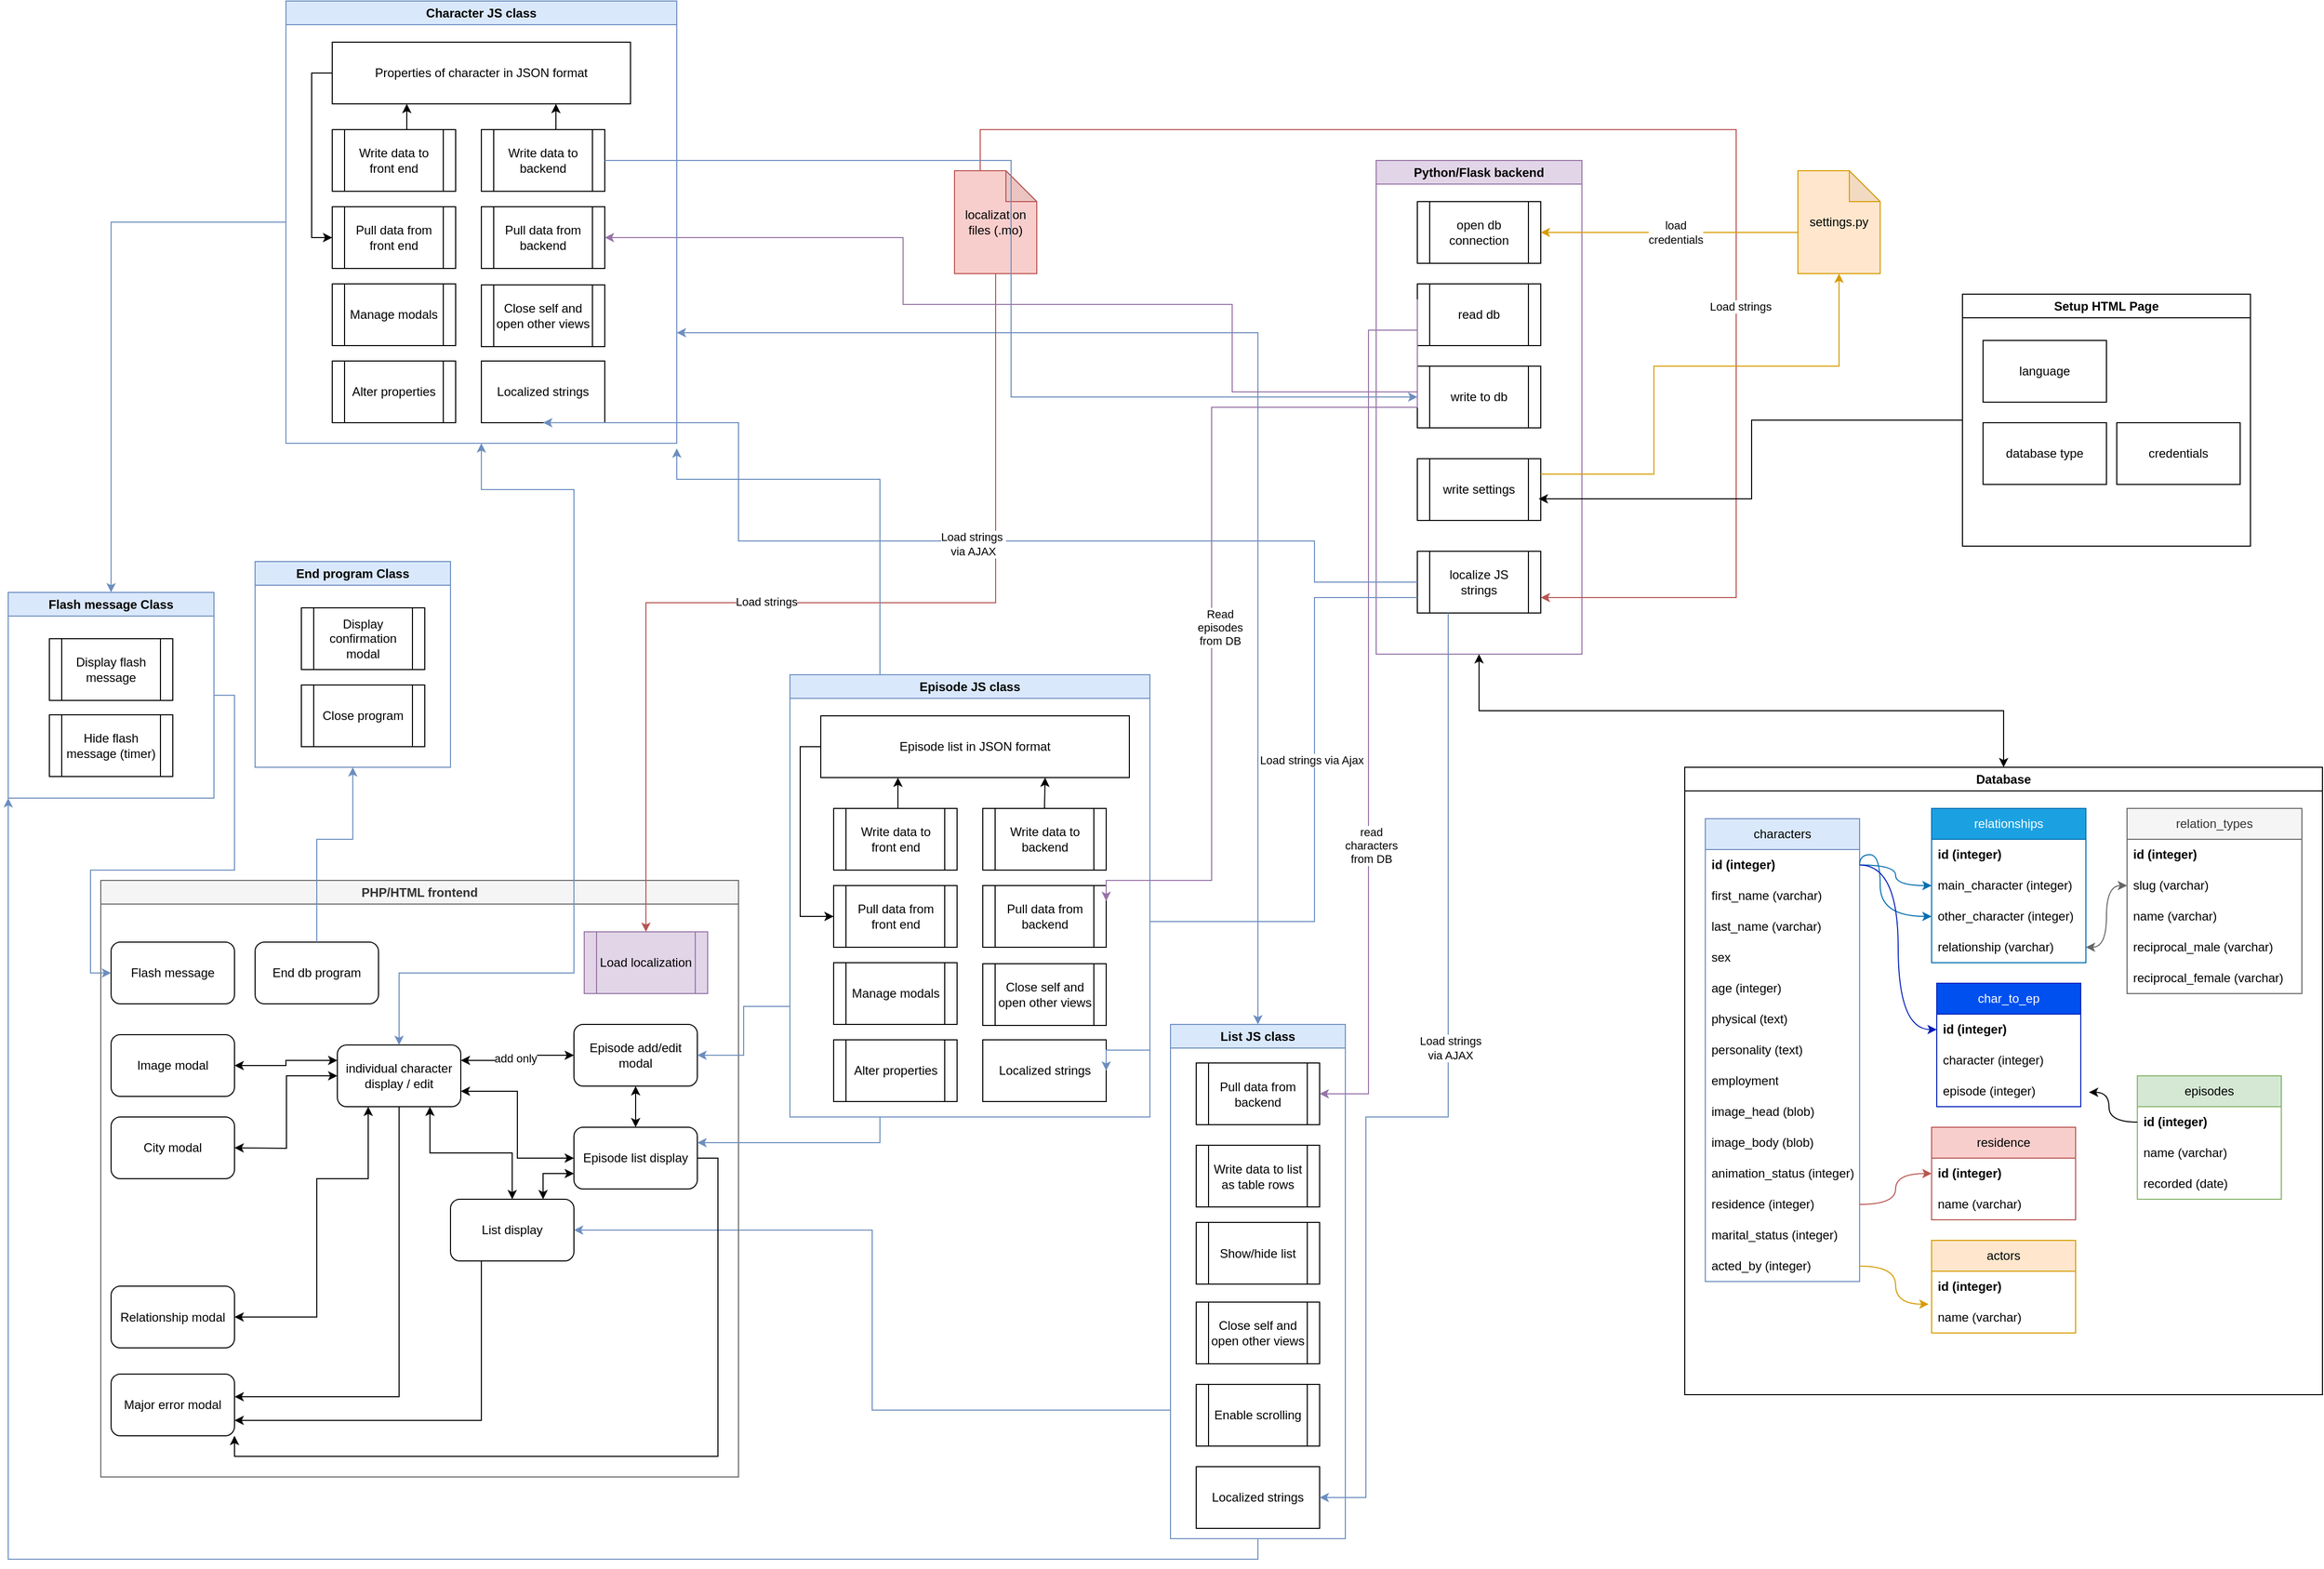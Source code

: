 <mxfile version="24.7.7" pages="9">
  <diagram id="C5RBs43oDa-KdzZeNtuy" name="Overview">
    <mxGraphModel dx="2261" dy="1996" grid="1" gridSize="10" guides="1" tooltips="1" connect="1" arrows="1" fold="1" page="1" pageScale="1" pageWidth="827" pageHeight="1169" math="0" shadow="0">
      <root>
        <mxCell id="WIyWlLk6GJQsqaUBKTNV-0" />
        <mxCell id="WIyWlLk6GJQsqaUBKTNV-1" parent="WIyWlLk6GJQsqaUBKTNV-0" />
        <mxCell id="QpfmmC1W76dxefHkC_hs-102" style="edgeStyle=orthogonalEdgeStyle;rounded=0;orthogonalLoop=1;jettySize=auto;html=1;exitX=0;exitY=0.5;exitDx=0;exitDy=0;fillColor=#dae8fc;strokeColor=#6c8ebf;" parent="WIyWlLk6GJQsqaUBKTNV-1" source="QpfmmC1W76dxefHkC_hs-0" target="QpfmmC1W76dxefHkC_hs-98" edge="1">
          <mxGeometry relative="1" as="geometry" />
        </mxCell>
        <mxCell id="QpfmmC1W76dxefHkC_hs-0" value="Character JS class" style="swimlane;whiteSpace=wrap;html=1;fillColor=#dae8fc;strokeColor=#6c8ebf;" parent="WIyWlLk6GJQsqaUBKTNV-1" vertex="1">
          <mxGeometry x="-500" y="-395" width="380" height="430" as="geometry" />
        </mxCell>
        <mxCell id="QpfmmC1W76dxefHkC_hs-88" value="Pull data from backend" style="shape=process;whiteSpace=wrap;html=1;backgroundOutline=1;" parent="QpfmmC1W76dxefHkC_hs-0" vertex="1">
          <mxGeometry x="190" y="200" width="120" height="60" as="geometry" />
        </mxCell>
        <mxCell id="QpfmmC1W76dxefHkC_hs-165" style="edgeStyle=orthogonalEdgeStyle;rounded=0;orthogonalLoop=1;jettySize=auto;html=1;exitX=0;exitY=0.5;exitDx=0;exitDy=0;entryX=0;entryY=0.5;entryDx=0;entryDy=0;" parent="QpfmmC1W76dxefHkC_hs-0" source="QpfmmC1W76dxefHkC_hs-90" target="QpfmmC1W76dxefHkC_hs-156" edge="1">
          <mxGeometry relative="1" as="geometry" />
        </mxCell>
        <mxCell id="QpfmmC1W76dxefHkC_hs-90" value="Properties of character in JSON format" style="rounded=0;whiteSpace=wrap;html=1;" parent="QpfmmC1W76dxefHkC_hs-0" vertex="1">
          <mxGeometry x="45" y="40" width="290" height="60" as="geometry" />
        </mxCell>
        <mxCell id="QpfmmC1W76dxefHkC_hs-164" style="edgeStyle=orthogonalEdgeStyle;rounded=0;orthogonalLoop=1;jettySize=auto;html=1;exitX=0.5;exitY=0;exitDx=0;exitDy=0;entryX=0.75;entryY=1;entryDx=0;entryDy=0;" parent="QpfmmC1W76dxefHkC_hs-0" source="QpfmmC1W76dxefHkC_hs-91" target="QpfmmC1W76dxefHkC_hs-90" edge="1">
          <mxGeometry relative="1" as="geometry" />
        </mxCell>
        <mxCell id="QpfmmC1W76dxefHkC_hs-91" value="Write data to backend" style="shape=process;whiteSpace=wrap;html=1;backgroundOutline=1;" parent="QpfmmC1W76dxefHkC_hs-0" vertex="1">
          <mxGeometry x="190" y="125" width="120" height="60" as="geometry" />
        </mxCell>
        <mxCell id="QpfmmC1W76dxefHkC_hs-94" value="Manage modals" style="shape=process;whiteSpace=wrap;html=1;backgroundOutline=1;" parent="QpfmmC1W76dxefHkC_hs-0" vertex="1">
          <mxGeometry x="45" y="275" width="120" height="60" as="geometry" />
        </mxCell>
        <mxCell id="QpfmmC1W76dxefHkC_hs-163" style="edgeStyle=orthogonalEdgeStyle;rounded=0;orthogonalLoop=1;jettySize=auto;html=1;exitX=0.5;exitY=0;exitDx=0;exitDy=0;entryX=0.25;entryY=1;entryDx=0;entryDy=0;" parent="QpfmmC1W76dxefHkC_hs-0" source="QpfmmC1W76dxefHkC_hs-115" target="QpfmmC1W76dxefHkC_hs-90" edge="1">
          <mxGeometry relative="1" as="geometry" />
        </mxCell>
        <mxCell id="QpfmmC1W76dxefHkC_hs-115" value="Write data to front end" style="shape=process;whiteSpace=wrap;html=1;backgroundOutline=1;" parent="QpfmmC1W76dxefHkC_hs-0" vertex="1">
          <mxGeometry x="45" y="125" width="120" height="60" as="geometry" />
        </mxCell>
        <mxCell id="QpfmmC1W76dxefHkC_hs-117" value="Alter properties" style="shape=process;whiteSpace=wrap;html=1;backgroundOutline=1;" parent="QpfmmC1W76dxefHkC_hs-0" vertex="1">
          <mxGeometry x="45" y="350" width="120" height="60" as="geometry" />
        </mxCell>
        <mxCell id="QpfmmC1W76dxefHkC_hs-118" value="Close self and open other views" style="shape=process;whiteSpace=wrap;html=1;backgroundOutline=1;" parent="QpfmmC1W76dxefHkC_hs-0" vertex="1">
          <mxGeometry x="190" y="276" width="120" height="60" as="geometry" />
        </mxCell>
        <mxCell id="QpfmmC1W76dxefHkC_hs-156" value="Pull data from front end" style="shape=process;whiteSpace=wrap;html=1;backgroundOutline=1;" parent="QpfmmC1W76dxefHkC_hs-0" vertex="1">
          <mxGeometry x="45" y="200" width="120" height="60" as="geometry" />
        </mxCell>
        <mxCell id="EXZawt5WP3sgXpvTL2IV-0" value="Localized strings" style="rounded=0;whiteSpace=wrap;html=1;" parent="QpfmmC1W76dxefHkC_hs-0" vertex="1">
          <mxGeometry x="190" y="350" width="120" height="60" as="geometry" />
        </mxCell>
        <mxCell id="QpfmmC1W76dxefHkC_hs-1" value="Python/Flask backend" style="swimlane;whiteSpace=wrap;html=1;fillColor=#e1d5e7;strokeColor=#9673a6;" parent="WIyWlLk6GJQsqaUBKTNV-1" vertex="1">
          <mxGeometry x="560" y="-240" width="200" height="480" as="geometry" />
        </mxCell>
        <mxCell id="QpfmmC1W76dxefHkC_hs-33" value="read db" style="shape=process;whiteSpace=wrap;html=1;backgroundOutline=1;" parent="QpfmmC1W76dxefHkC_hs-1" vertex="1">
          <mxGeometry x="40" y="120" width="120" height="60" as="geometry" />
        </mxCell>
        <mxCell id="QpfmmC1W76dxefHkC_hs-34" value="write to db" style="shape=process;whiteSpace=wrap;html=1;backgroundOutline=1;" parent="QpfmmC1W76dxefHkC_hs-1" vertex="1">
          <mxGeometry x="40" y="200" width="120" height="60" as="geometry" />
        </mxCell>
        <mxCell id="QpfmmC1W76dxefHkC_hs-39" value="localize JS strings" style="shape=process;whiteSpace=wrap;html=1;backgroundOutline=1;" parent="QpfmmC1W76dxefHkC_hs-1" vertex="1">
          <mxGeometry x="40" y="380" width="120" height="60" as="geometry" />
        </mxCell>
        <mxCell id="QpfmmC1W76dxefHkC_hs-131" value="open db connection" style="shape=process;whiteSpace=wrap;html=1;backgroundOutline=1;" parent="QpfmmC1W76dxefHkC_hs-1" vertex="1">
          <mxGeometry x="40" y="40" width="120" height="60" as="geometry" />
        </mxCell>
        <mxCell id="59sl_oqu_meJW7fNBIei-4" value="write settings" style="shape=process;whiteSpace=wrap;html=1;backgroundOutline=1;" vertex="1" parent="QpfmmC1W76dxefHkC_hs-1">
          <mxGeometry x="40" y="290" width="120" height="60" as="geometry" />
        </mxCell>
        <mxCell id="QpfmmC1W76dxefHkC_hs-2" value="Database" style="swimlane;whiteSpace=wrap;html=1;" parent="WIyWlLk6GJQsqaUBKTNV-1" vertex="1">
          <mxGeometry x="860" y="350" width="620" height="610" as="geometry" />
        </mxCell>
        <mxCell id="QpfmmC1W76dxefHkC_hs-35" value="characters" style="swimlane;fontStyle=0;childLayout=stackLayout;horizontal=1;startSize=30;horizontalStack=0;resizeParent=1;resizeParentMax=0;resizeLast=0;collapsible=1;marginBottom=0;whiteSpace=wrap;html=1;fillColor=#dae8fc;strokeColor=#6c8ebf;" parent="QpfmmC1W76dxefHkC_hs-2" vertex="1">
          <mxGeometry x="20" y="50" width="150" height="450" as="geometry" />
        </mxCell>
        <mxCell id="QpfmmC1W76dxefHkC_hs-36" value="&lt;b&gt;id (integer)&lt;/b&gt;" style="text;strokeColor=none;fillColor=none;align=left;verticalAlign=middle;spacingLeft=4;spacingRight=4;overflow=hidden;points=[[0,0.5],[1,0.5]];portConstraint=eastwest;rotatable=0;whiteSpace=wrap;html=1;" parent="QpfmmC1W76dxefHkC_hs-35" vertex="1">
          <mxGeometry y="30" width="150" height="30" as="geometry" />
        </mxCell>
        <mxCell id="QpfmmC1W76dxefHkC_hs-37" value="first_name (varchar)" style="text;strokeColor=none;fillColor=none;align=left;verticalAlign=middle;spacingLeft=4;spacingRight=4;overflow=hidden;points=[[0,0.5],[1,0.5]];portConstraint=eastwest;rotatable=0;whiteSpace=wrap;html=1;" parent="QpfmmC1W76dxefHkC_hs-35" vertex="1">
          <mxGeometry y="60" width="150" height="30" as="geometry" />
        </mxCell>
        <mxCell id="QpfmmC1W76dxefHkC_hs-38" value="last_name (varchar)" style="text;strokeColor=none;fillColor=none;align=left;verticalAlign=middle;spacingLeft=4;spacingRight=4;overflow=hidden;points=[[0,0.5],[1,0.5]];portConstraint=eastwest;rotatable=0;whiteSpace=wrap;html=1;" parent="QpfmmC1W76dxefHkC_hs-35" vertex="1">
          <mxGeometry y="90" width="150" height="30" as="geometry" />
        </mxCell>
        <mxCell id="z5rnlean4_9nd47kOfuy-2" value="sex" style="text;strokeColor=none;fillColor=none;align=left;verticalAlign=middle;spacingLeft=4;spacingRight=4;overflow=hidden;points=[[0,0.5],[1,0.5]];portConstraint=eastwest;rotatable=0;whiteSpace=wrap;html=1;" parent="QpfmmC1W76dxefHkC_hs-35" vertex="1">
          <mxGeometry y="120" width="150" height="30" as="geometry" />
        </mxCell>
        <mxCell id="QpfmmC1W76dxefHkC_hs-41" value="age (integer)" style="text;strokeColor=none;fillColor=none;align=left;verticalAlign=middle;spacingLeft=4;spacingRight=4;overflow=hidden;points=[[0,0.5],[1,0.5]];portConstraint=eastwest;rotatable=0;whiteSpace=wrap;html=1;" parent="QpfmmC1W76dxefHkC_hs-35" vertex="1">
          <mxGeometry y="150" width="150" height="30" as="geometry" />
        </mxCell>
        <mxCell id="QpfmmC1W76dxefHkC_hs-43" value="physical (text)" style="text;strokeColor=none;fillColor=none;align=left;verticalAlign=middle;spacingLeft=4;spacingRight=4;overflow=hidden;points=[[0,0.5],[1,0.5]];portConstraint=eastwest;rotatable=0;whiteSpace=wrap;html=1;" parent="QpfmmC1W76dxefHkC_hs-35" vertex="1">
          <mxGeometry y="180" width="150" height="30" as="geometry" />
        </mxCell>
        <mxCell id="QpfmmC1W76dxefHkC_hs-44" value="personality (text)" style="text;strokeColor=none;fillColor=none;align=left;verticalAlign=middle;spacingLeft=4;spacingRight=4;overflow=hidden;points=[[0,0.5],[1,0.5]];portConstraint=eastwest;rotatable=0;whiteSpace=wrap;html=1;" parent="QpfmmC1W76dxefHkC_hs-35" vertex="1">
          <mxGeometry y="210" width="150" height="30" as="geometry" />
        </mxCell>
        <mxCell id="z5rnlean4_9nd47kOfuy-0" value="employment" style="text;strokeColor=none;fillColor=none;align=left;verticalAlign=middle;spacingLeft=4;spacingRight=4;overflow=hidden;points=[[0,0.5],[1,0.5]];portConstraint=eastwest;rotatable=0;whiteSpace=wrap;html=1;" parent="QpfmmC1W76dxefHkC_hs-35" vertex="1">
          <mxGeometry y="240" width="150" height="30" as="geometry" />
        </mxCell>
        <mxCell id="QpfmmC1W76dxefHkC_hs-42" value="image_head (blob)" style="text;strokeColor=none;fillColor=none;align=left;verticalAlign=middle;spacingLeft=4;spacingRight=4;overflow=hidden;points=[[0,0.5],[1,0.5]];portConstraint=eastwest;rotatable=0;whiteSpace=wrap;html=1;" parent="QpfmmC1W76dxefHkC_hs-35" vertex="1">
          <mxGeometry y="270" width="150" height="30" as="geometry" />
        </mxCell>
        <mxCell id="QpfmmC1W76dxefHkC_hs-45" value="image_body (blob)" style="text;strokeColor=none;fillColor=none;align=left;verticalAlign=middle;spacingLeft=4;spacingRight=4;overflow=hidden;points=[[0,0.5],[1,0.5]];portConstraint=eastwest;rotatable=0;whiteSpace=wrap;html=1;" parent="QpfmmC1W76dxefHkC_hs-35" vertex="1">
          <mxGeometry y="300" width="150" height="30" as="geometry" />
        </mxCell>
        <mxCell id="QpfmmC1W76dxefHkC_hs-55" value="animation_status (integer)" style="text;strokeColor=none;fillColor=none;align=left;verticalAlign=middle;spacingLeft=4;spacingRight=4;overflow=hidden;points=[[0,0.5],[1,0.5]];portConstraint=eastwest;rotatable=0;whiteSpace=wrap;html=1;" parent="QpfmmC1W76dxefHkC_hs-35" vertex="1">
          <mxGeometry y="330" width="150" height="30" as="geometry" />
        </mxCell>
        <mxCell id="QpfmmC1W76dxefHkC_hs-46" value="residence (integer)" style="text;strokeColor=none;fillColor=none;align=left;verticalAlign=middle;spacingLeft=4;spacingRight=4;overflow=hidden;points=[[0,0.5],[1,0.5]];portConstraint=eastwest;rotatable=0;whiteSpace=wrap;html=1;" parent="QpfmmC1W76dxefHkC_hs-35" vertex="1">
          <mxGeometry y="360" width="150" height="30" as="geometry" />
        </mxCell>
        <mxCell id="QpfmmC1W76dxefHkC_hs-49" value="marital_status (integer)" style="text;strokeColor=none;fillColor=none;align=left;verticalAlign=middle;spacingLeft=4;spacingRight=4;overflow=hidden;points=[[0,0.5],[1,0.5]];portConstraint=eastwest;rotatable=0;whiteSpace=wrap;html=1;" parent="QpfmmC1W76dxefHkC_hs-35" vertex="1">
          <mxGeometry y="390" width="150" height="30" as="geometry" />
        </mxCell>
        <mxCell id="QpfmmC1W76dxefHkC_hs-47" value="acted_by (integer)" style="text;strokeColor=none;fillColor=none;align=left;verticalAlign=middle;spacingLeft=4;spacingRight=4;overflow=hidden;points=[[0,0.5],[1,0.5]];portConstraint=eastwest;rotatable=0;whiteSpace=wrap;html=1;" parent="QpfmmC1W76dxefHkC_hs-35" vertex="1">
          <mxGeometry y="420" width="150" height="30" as="geometry" />
        </mxCell>
        <mxCell id="QpfmmC1W76dxefHkC_hs-50" value="relationships" style="swimlane;fontStyle=0;childLayout=stackLayout;horizontal=1;startSize=30;horizontalStack=0;resizeParent=1;resizeParentMax=0;resizeLast=0;collapsible=1;marginBottom=0;whiteSpace=wrap;html=1;fillColor=#1ba1e2;fontColor=#ffffff;strokeColor=#006EAF;" parent="QpfmmC1W76dxefHkC_hs-2" vertex="1">
          <mxGeometry x="240" y="40" width="150" height="150" as="geometry" />
        </mxCell>
        <mxCell id="QpfmmC1W76dxefHkC_hs-51" value="&lt;b&gt;id (integer)&lt;/b&gt;" style="text;strokeColor=none;fillColor=none;align=left;verticalAlign=middle;spacingLeft=4;spacingRight=4;overflow=hidden;points=[[0,0.5],[1,0.5]];portConstraint=eastwest;rotatable=0;whiteSpace=wrap;html=1;" parent="QpfmmC1W76dxefHkC_hs-50" vertex="1">
          <mxGeometry y="30" width="150" height="30" as="geometry" />
        </mxCell>
        <mxCell id="QpfmmC1W76dxefHkC_hs-52" value="main_character (integer)" style="text;strokeColor=none;fillColor=none;align=left;verticalAlign=middle;spacingLeft=4;spacingRight=4;overflow=hidden;points=[[0,0.5],[1,0.5]];portConstraint=eastwest;rotatable=0;whiteSpace=wrap;html=1;" parent="QpfmmC1W76dxefHkC_hs-50" vertex="1">
          <mxGeometry y="60" width="150" height="30" as="geometry" />
        </mxCell>
        <mxCell id="QpfmmC1W76dxefHkC_hs-53" value="other_character (integer)" style="text;strokeColor=none;fillColor=none;align=left;verticalAlign=middle;spacingLeft=4;spacingRight=4;overflow=hidden;points=[[0,0.5],[1,0.5]];portConstraint=eastwest;rotatable=0;whiteSpace=wrap;html=1;" parent="QpfmmC1W76dxefHkC_hs-50" vertex="1">
          <mxGeometry y="90" width="150" height="30" as="geometry" />
        </mxCell>
        <mxCell id="QpfmmC1W76dxefHkC_hs-54" value="relationship (varchar)" style="text;strokeColor=none;fillColor=none;align=left;verticalAlign=middle;spacingLeft=4;spacingRight=4;overflow=hidden;points=[[0,0.5],[1,0.5]];portConstraint=eastwest;rotatable=0;whiteSpace=wrap;html=1;" parent="QpfmmC1W76dxefHkC_hs-50" vertex="1">
          <mxGeometry y="120" width="150" height="30" as="geometry" />
        </mxCell>
        <mxCell id="QpfmmC1W76dxefHkC_hs-59" style="edgeStyle=orthogonalEdgeStyle;rounded=0;orthogonalLoop=1;jettySize=auto;html=1;entryX=0;entryY=0.5;entryDx=0;entryDy=0;exitX=1;exitY=0.5;exitDx=0;exitDy=0;curved=1;fillColor=#1ba1e2;strokeColor=#006EAF;" parent="QpfmmC1W76dxefHkC_hs-2" source="QpfmmC1W76dxefHkC_hs-36" target="QpfmmC1W76dxefHkC_hs-52" edge="1">
          <mxGeometry relative="1" as="geometry">
            <mxPoint x="220" y="130" as="sourcePoint" />
          </mxGeometry>
        </mxCell>
        <mxCell id="QpfmmC1W76dxefHkC_hs-62" value="" style="endArrow=classic;html=1;rounded=0;entryX=0;entryY=0.5;entryDx=0;entryDy=0;exitX=1;exitY=0.5;exitDx=0;exitDy=0;edgeStyle=orthogonalEdgeStyle;curved=1;fillColor=#1ba1e2;strokeColor=#006EAF;" parent="QpfmmC1W76dxefHkC_hs-2" source="QpfmmC1W76dxefHkC_hs-36" target="QpfmmC1W76dxefHkC_hs-53" edge="1">
          <mxGeometry width="50" height="50" relative="1" as="geometry">
            <mxPoint x="-270" y="100" as="sourcePoint" />
            <mxPoint x="-220" y="50" as="targetPoint" />
            <Array as="points">
              <mxPoint x="190" y="85" />
              <mxPoint x="190" y="145" />
            </Array>
          </mxGeometry>
        </mxCell>
        <mxCell id="QpfmmC1W76dxefHkC_hs-63" value="residence" style="swimlane;fontStyle=0;childLayout=stackLayout;horizontal=1;startSize=30;horizontalStack=0;resizeParent=1;resizeParentMax=0;resizeLast=0;collapsible=1;marginBottom=0;whiteSpace=wrap;html=1;fillColor=#f8cecc;strokeColor=#b85450;" parent="QpfmmC1W76dxefHkC_hs-2" vertex="1">
          <mxGeometry x="240" y="350" width="140" height="90" as="geometry" />
        </mxCell>
        <mxCell id="QpfmmC1W76dxefHkC_hs-64" value="&lt;b&gt;id (integer)&lt;/b&gt;" style="text;strokeColor=none;fillColor=none;align=left;verticalAlign=middle;spacingLeft=4;spacingRight=4;overflow=hidden;points=[[0,0.5],[1,0.5]];portConstraint=eastwest;rotatable=0;whiteSpace=wrap;html=1;" parent="QpfmmC1W76dxefHkC_hs-63" vertex="1">
          <mxGeometry y="30" width="140" height="30" as="geometry" />
        </mxCell>
        <mxCell id="QpfmmC1W76dxefHkC_hs-65" value="name (varchar)" style="text;strokeColor=none;fillColor=none;align=left;verticalAlign=middle;spacingLeft=4;spacingRight=4;overflow=hidden;points=[[0,0.5],[1,0.5]];portConstraint=eastwest;rotatable=0;whiteSpace=wrap;html=1;" parent="QpfmmC1W76dxefHkC_hs-63" vertex="1">
          <mxGeometry y="60" width="140" height="30" as="geometry" />
        </mxCell>
        <mxCell id="QpfmmC1W76dxefHkC_hs-67" value="episodes" style="swimlane;fontStyle=0;childLayout=stackLayout;horizontal=1;startSize=30;horizontalStack=0;resizeParent=1;resizeParentMax=0;resizeLast=0;collapsible=1;marginBottom=0;whiteSpace=wrap;html=1;fillColor=#d5e8d4;strokeColor=#82b366;" parent="QpfmmC1W76dxefHkC_hs-2" vertex="1">
          <mxGeometry x="440" y="300" width="140" height="120" as="geometry" />
        </mxCell>
        <mxCell id="QpfmmC1W76dxefHkC_hs-68" value="&lt;b&gt;id (integer)&lt;/b&gt;" style="text;strokeColor=none;fillColor=none;align=left;verticalAlign=middle;spacingLeft=4;spacingRight=4;overflow=hidden;points=[[0,0.5],[1,0.5]];portConstraint=eastwest;rotatable=0;whiteSpace=wrap;html=1;" parent="QpfmmC1W76dxefHkC_hs-67" vertex="1">
          <mxGeometry y="30" width="140" height="30" as="geometry" />
        </mxCell>
        <mxCell id="QpfmmC1W76dxefHkC_hs-69" value="name (varchar)" style="text;strokeColor=none;fillColor=none;align=left;verticalAlign=middle;spacingLeft=4;spacingRight=4;overflow=hidden;points=[[0,0.5],[1,0.5]];portConstraint=eastwest;rotatable=0;whiteSpace=wrap;html=1;" parent="QpfmmC1W76dxefHkC_hs-67" vertex="1">
          <mxGeometry y="60" width="140" height="30" as="geometry" />
        </mxCell>
        <mxCell id="uu17MPeGwDHzxCG-zQm5-40" value="recorded (date)" style="text;strokeColor=none;fillColor=none;align=left;verticalAlign=middle;spacingLeft=4;spacingRight=4;overflow=hidden;points=[[0,0.5],[1,0.5]];portConstraint=eastwest;rotatable=0;whiteSpace=wrap;html=1;" parent="QpfmmC1W76dxefHkC_hs-67" vertex="1">
          <mxGeometry y="90" width="140" height="30" as="geometry" />
        </mxCell>
        <mxCell id="QpfmmC1W76dxefHkC_hs-70" value="char_to_ep" style="swimlane;fontStyle=0;childLayout=stackLayout;horizontal=1;startSize=30;horizontalStack=0;resizeParent=1;resizeParentMax=0;resizeLast=0;collapsible=1;marginBottom=0;whiteSpace=wrap;html=1;fillColor=#0050ef;fontColor=#ffffff;strokeColor=#001DBC;" parent="QpfmmC1W76dxefHkC_hs-2" vertex="1">
          <mxGeometry x="245" y="210" width="140" height="120" as="geometry" />
        </mxCell>
        <mxCell id="QpfmmC1W76dxefHkC_hs-71" value="&lt;b&gt;id (integer)&lt;/b&gt;" style="text;strokeColor=none;fillColor=none;align=left;verticalAlign=middle;spacingLeft=4;spacingRight=4;overflow=hidden;points=[[0,0.5],[1,0.5]];portConstraint=eastwest;rotatable=0;whiteSpace=wrap;html=1;" parent="QpfmmC1W76dxefHkC_hs-70" vertex="1">
          <mxGeometry y="30" width="140" height="30" as="geometry" />
        </mxCell>
        <mxCell id="QpfmmC1W76dxefHkC_hs-72" value="character (integer)" style="text;strokeColor=none;fillColor=none;align=left;verticalAlign=middle;spacingLeft=4;spacingRight=4;overflow=hidden;points=[[0,0.5],[1,0.5]];portConstraint=eastwest;rotatable=0;whiteSpace=wrap;html=1;" parent="QpfmmC1W76dxefHkC_hs-70" vertex="1">
          <mxGeometry y="60" width="140" height="30" as="geometry" />
        </mxCell>
        <mxCell id="QpfmmC1W76dxefHkC_hs-73" value="episode (integer)" style="text;strokeColor=none;fillColor=none;align=left;verticalAlign=middle;spacingLeft=4;spacingRight=4;overflow=hidden;points=[[0,0.5],[1,0.5]];portConstraint=eastwest;rotatable=0;whiteSpace=wrap;html=1;" parent="QpfmmC1W76dxefHkC_hs-70" vertex="1">
          <mxGeometry y="90" width="140" height="30" as="geometry" />
        </mxCell>
        <mxCell id="QpfmmC1W76dxefHkC_hs-75" style="edgeStyle=orthogonalEdgeStyle;rounded=0;orthogonalLoop=1;jettySize=auto;html=1;exitX=0;exitY=0.5;exitDx=0;exitDy=0;entryX=1.057;entryY=0.533;entryDx=0;entryDy=0;entryPerimeter=0;curved=1;" parent="QpfmmC1W76dxefHkC_hs-2" source="QpfmmC1W76dxefHkC_hs-68" target="QpfmmC1W76dxefHkC_hs-73" edge="1">
          <mxGeometry relative="1" as="geometry" />
        </mxCell>
        <mxCell id="QpfmmC1W76dxefHkC_hs-76" value="" style="endArrow=classic;html=1;rounded=0;exitX=1;exitY=0.5;exitDx=0;exitDy=0;entryX=0;entryY=0.5;entryDx=0;entryDy=0;edgeStyle=orthogonalEdgeStyle;curved=1;fillColor=#0050ef;strokeColor=#001DBC;" parent="QpfmmC1W76dxefHkC_hs-2" source="QpfmmC1W76dxefHkC_hs-36" target="QpfmmC1W76dxefHkC_hs-71" edge="1">
          <mxGeometry width="50" height="50" relative="1" as="geometry">
            <mxPoint x="560" y="300" as="sourcePoint" />
            <mxPoint x="610" y="250" as="targetPoint" />
          </mxGeometry>
        </mxCell>
        <mxCell id="QpfmmC1W76dxefHkC_hs-77" style="edgeStyle=orthogonalEdgeStyle;rounded=0;orthogonalLoop=1;jettySize=auto;html=1;exitX=1;exitY=0.5;exitDx=0;exitDy=0;entryX=0;entryY=0.5;entryDx=0;entryDy=0;fillColor=#f8cecc;strokeColor=#b85450;curved=1;" parent="QpfmmC1W76dxefHkC_hs-2" source="QpfmmC1W76dxefHkC_hs-46" target="QpfmmC1W76dxefHkC_hs-64" edge="1">
          <mxGeometry relative="1" as="geometry" />
        </mxCell>
        <mxCell id="QpfmmC1W76dxefHkC_hs-78" value="actors" style="swimlane;fontStyle=0;childLayout=stackLayout;horizontal=1;startSize=30;horizontalStack=0;resizeParent=1;resizeParentMax=0;resizeLast=0;collapsible=1;marginBottom=0;whiteSpace=wrap;html=1;fillColor=#ffe6cc;strokeColor=#d79b00;" parent="QpfmmC1W76dxefHkC_hs-2" vertex="1">
          <mxGeometry x="240" y="460" width="140" height="90" as="geometry" />
        </mxCell>
        <mxCell id="QpfmmC1W76dxefHkC_hs-79" value="&lt;b&gt;id (integer)&lt;/b&gt;" style="text;strokeColor=none;fillColor=none;align=left;verticalAlign=middle;spacingLeft=4;spacingRight=4;overflow=hidden;points=[[0,0.5],[1,0.5]];portConstraint=eastwest;rotatable=0;whiteSpace=wrap;html=1;" parent="QpfmmC1W76dxefHkC_hs-78" vertex="1">
          <mxGeometry y="30" width="140" height="30" as="geometry" />
        </mxCell>
        <mxCell id="QpfmmC1W76dxefHkC_hs-80" value="name (varchar)" style="text;strokeColor=none;fillColor=none;align=left;verticalAlign=middle;spacingLeft=4;spacingRight=4;overflow=hidden;points=[[0,0.5],[1,0.5]];portConstraint=eastwest;rotatable=0;whiteSpace=wrap;html=1;" parent="QpfmmC1W76dxefHkC_hs-78" vertex="1">
          <mxGeometry y="60" width="140" height="30" as="geometry" />
        </mxCell>
        <mxCell id="QpfmmC1W76dxefHkC_hs-81" style="edgeStyle=orthogonalEdgeStyle;rounded=0;orthogonalLoop=1;jettySize=auto;html=1;exitX=1;exitY=0.5;exitDx=0;exitDy=0;entryX=-0.021;entryY=0.067;entryDx=0;entryDy=0;entryPerimeter=0;curved=1;fillColor=#ffe6cc;strokeColor=#d79b00;" parent="QpfmmC1W76dxefHkC_hs-2" source="QpfmmC1W76dxefHkC_hs-47" target="QpfmmC1W76dxefHkC_hs-80" edge="1">
          <mxGeometry relative="1" as="geometry" />
        </mxCell>
        <mxCell id="z5rnlean4_9nd47kOfuy-4" value="relation_types" style="swimlane;fontStyle=0;childLayout=stackLayout;horizontal=1;startSize=30;horizontalStack=0;resizeParent=1;resizeParentMax=0;resizeLast=0;collapsible=1;marginBottom=0;whiteSpace=wrap;html=1;fillColor=#f5f5f5;fontColor=#333333;strokeColor=#666666;" parent="QpfmmC1W76dxefHkC_hs-2" vertex="1">
          <mxGeometry x="430" y="40" width="170" height="180" as="geometry" />
        </mxCell>
        <mxCell id="z5rnlean4_9nd47kOfuy-5" value="&lt;b&gt;id (integer)&lt;/b&gt;" style="text;strokeColor=none;fillColor=none;align=left;verticalAlign=middle;spacingLeft=4;spacingRight=4;overflow=hidden;points=[[0,0.5],[1,0.5]];portConstraint=eastwest;rotatable=0;whiteSpace=wrap;html=1;" parent="z5rnlean4_9nd47kOfuy-4" vertex="1">
          <mxGeometry y="30" width="170" height="30" as="geometry" />
        </mxCell>
        <mxCell id="z5rnlean4_9nd47kOfuy-6" value="slug (varchar)" style="text;strokeColor=none;fillColor=none;align=left;verticalAlign=middle;spacingLeft=4;spacingRight=4;overflow=hidden;points=[[0,0.5],[1,0.5]];portConstraint=eastwest;rotatable=0;whiteSpace=wrap;html=1;" parent="z5rnlean4_9nd47kOfuy-4" vertex="1">
          <mxGeometry y="60" width="170" height="30" as="geometry" />
        </mxCell>
        <mxCell id="z5rnlean4_9nd47kOfuy-7" value="name (varchar)" style="text;strokeColor=none;fillColor=none;align=left;verticalAlign=middle;spacingLeft=4;spacingRight=4;overflow=hidden;points=[[0,0.5],[1,0.5]];portConstraint=eastwest;rotatable=0;whiteSpace=wrap;html=1;" parent="z5rnlean4_9nd47kOfuy-4" vertex="1">
          <mxGeometry y="90" width="170" height="30" as="geometry" />
        </mxCell>
        <mxCell id="z5rnlean4_9nd47kOfuy-8" value="reciprocal_male (varchar)" style="text;strokeColor=none;fillColor=none;align=left;verticalAlign=middle;spacingLeft=4;spacingRight=4;overflow=hidden;points=[[0,0.5],[1,0.5]];portConstraint=eastwest;rotatable=0;whiteSpace=wrap;html=1;" parent="z5rnlean4_9nd47kOfuy-4" vertex="1">
          <mxGeometry y="120" width="170" height="30" as="geometry" />
        </mxCell>
        <mxCell id="z5rnlean4_9nd47kOfuy-9" value="reciprocal_female (varchar)" style="text;strokeColor=none;fillColor=none;align=left;verticalAlign=middle;spacingLeft=4;spacingRight=4;overflow=hidden;points=[[0,0.5],[1,0.5]];portConstraint=eastwest;rotatable=0;whiteSpace=wrap;html=1;" parent="z5rnlean4_9nd47kOfuy-4" vertex="1">
          <mxGeometry y="150" width="170" height="30" as="geometry" />
        </mxCell>
        <mxCell id="z5rnlean4_9nd47kOfuy-11" value="" style="endArrow=classic;startArrow=classic;html=1;rounded=0;entryX=0;entryY=0.5;entryDx=0;entryDy=0;exitX=1;exitY=0.5;exitDx=0;exitDy=0;edgeStyle=orthogonalEdgeStyle;curved=1;fillColor=#f5f5f5;strokeColor=#666666;" parent="QpfmmC1W76dxefHkC_hs-2" source="QpfmmC1W76dxefHkC_hs-54" target="z5rnlean4_9nd47kOfuy-6" edge="1">
          <mxGeometry width="50" height="50" relative="1" as="geometry">
            <mxPoint x="360" y="170" as="sourcePoint" />
            <mxPoint x="410" y="120" as="targetPoint" />
          </mxGeometry>
        </mxCell>
        <mxCell id="uu17MPeGwDHzxCG-zQm5-13" style="edgeStyle=orthogonalEdgeStyle;rounded=0;orthogonalLoop=1;jettySize=auto;html=1;exitX=0;exitY=0.75;exitDx=0;exitDy=0;entryX=1;entryY=0.5;entryDx=0;entryDy=0;fillColor=#dae8fc;strokeColor=#6c8ebf;" parent="WIyWlLk6GJQsqaUBKTNV-1" source="QpfmmC1W76dxefHkC_hs-5" target="QpfmmC1W76dxefHkC_hs-15" edge="1">
          <mxGeometry relative="1" as="geometry" />
        </mxCell>
        <mxCell id="uu17MPeGwDHzxCG-zQm5-20" style="edgeStyle=orthogonalEdgeStyle;rounded=0;orthogonalLoop=1;jettySize=auto;html=1;exitX=0.5;exitY=1;exitDx=0;exitDy=0;entryX=0;entryY=1;entryDx=0;entryDy=0;fillColor=#dae8fc;strokeColor=#6c8ebf;" parent="WIyWlLk6GJQsqaUBKTNV-1" source="QpfmmC1W76dxefHkC_hs-5" target="QpfmmC1W76dxefHkC_hs-98" edge="1">
          <mxGeometry relative="1" as="geometry" />
        </mxCell>
        <mxCell id="QpfmmC1W76dxefHkC_hs-5" value="List JS class" style="swimlane;whiteSpace=wrap;html=1;fillColor=#dae8fc;strokeColor=#6c8ebf;" parent="WIyWlLk6GJQsqaUBKTNV-1" vertex="1">
          <mxGeometry x="360" y="600" width="170" height="500" as="geometry" />
        </mxCell>
        <mxCell id="QpfmmC1W76dxefHkC_hs-82" value="Pull data from backend" style="shape=process;whiteSpace=wrap;html=1;backgroundOutline=1;" parent="QpfmmC1W76dxefHkC_hs-5" vertex="1">
          <mxGeometry x="25" y="37.5" width="120" height="60" as="geometry" />
        </mxCell>
        <mxCell id="QpfmmC1W76dxefHkC_hs-83" value="Write data to list as table rows" style="shape=process;whiteSpace=wrap;html=1;backgroundOutline=1;" parent="QpfmmC1W76dxefHkC_hs-5" vertex="1">
          <mxGeometry x="25" y="117.5" width="120" height="60" as="geometry" />
        </mxCell>
        <mxCell id="QpfmmC1W76dxefHkC_hs-84" value="Show/hide list" style="shape=process;whiteSpace=wrap;html=1;backgroundOutline=1;" parent="QpfmmC1W76dxefHkC_hs-5" vertex="1">
          <mxGeometry x="25" y="192.5" width="120" height="60" as="geometry" />
        </mxCell>
        <mxCell id="QpfmmC1W76dxefHkC_hs-86" value="Close self and open other views" style="shape=process;whiteSpace=wrap;html=1;backgroundOutline=1;" parent="QpfmmC1W76dxefHkC_hs-5" vertex="1">
          <mxGeometry x="25" y="270" width="120" height="60" as="geometry" />
        </mxCell>
        <mxCell id="QpfmmC1W76dxefHkC_hs-116" value="Enable scrolling" style="shape=process;whiteSpace=wrap;html=1;backgroundOutline=1;" parent="QpfmmC1W76dxefHkC_hs-5" vertex="1">
          <mxGeometry x="25" y="350" width="120" height="60" as="geometry" />
        </mxCell>
        <mxCell id="EXZawt5WP3sgXpvTL2IV-1" value="Localized strings" style="rounded=0;whiteSpace=wrap;html=1;" parent="QpfmmC1W76dxefHkC_hs-5" vertex="1">
          <mxGeometry x="25" y="430" width="120" height="60" as="geometry" />
        </mxCell>
        <mxCell id="QpfmmC1W76dxefHkC_hs-6" value="PHP/HTML frontend" style="swimlane;whiteSpace=wrap;html=1;fillColor=#f5f5f5;fontColor=#333333;strokeColor=#666666;" parent="WIyWlLk6GJQsqaUBKTNV-1" vertex="1">
          <mxGeometry x="-680" y="460" width="620" height="580" as="geometry" />
        </mxCell>
        <mxCell id="BJpE14f_ovSwA0AjCKdM-2" style="edgeStyle=orthogonalEdgeStyle;rounded=0;orthogonalLoop=1;jettySize=auto;html=1;exitX=0.25;exitY=1;exitDx=0;exitDy=0;entryX=1;entryY=0.75;entryDx=0;entryDy=0;" parent="QpfmmC1W76dxefHkC_hs-6" source="QpfmmC1W76dxefHkC_hs-15" target="BJpE14f_ovSwA0AjCKdM-0" edge="1">
          <mxGeometry relative="1" as="geometry" />
        </mxCell>
        <mxCell id="QpfmmC1W76dxefHkC_hs-15" value="List display" style="rounded=1;whiteSpace=wrap;html=1;" parent="QpfmmC1W76dxefHkC_hs-6" vertex="1">
          <mxGeometry x="340" y="310" width="120" height="60" as="geometry" />
        </mxCell>
        <mxCell id="BJpE14f_ovSwA0AjCKdM-1" style="edgeStyle=orthogonalEdgeStyle;rounded=0;orthogonalLoop=1;jettySize=auto;html=1;exitX=0.5;exitY=1;exitDx=0;exitDy=0;entryX=1;entryY=0.367;entryDx=0;entryDy=0;entryPerimeter=0;" parent="QpfmmC1W76dxefHkC_hs-6" source="QpfmmC1W76dxefHkC_hs-16" target="BJpE14f_ovSwA0AjCKdM-0" edge="1">
          <mxGeometry relative="1" as="geometry">
            <mxPoint x="200" y="510" as="targetPoint" />
          </mxGeometry>
        </mxCell>
        <mxCell id="QpfmmC1W76dxefHkC_hs-16" value="individual character display / edit" style="rounded=1;whiteSpace=wrap;html=1;" parent="QpfmmC1W76dxefHkC_hs-6" vertex="1">
          <mxGeometry x="230" y="160" width="120" height="60" as="geometry" />
        </mxCell>
        <mxCell id="QpfmmC1W76dxefHkC_hs-17" value="City modal" style="rounded=1;whiteSpace=wrap;html=1;" parent="QpfmmC1W76dxefHkC_hs-6" vertex="1">
          <mxGeometry x="10" y="230" width="120" height="60" as="geometry" />
        </mxCell>
        <mxCell id="QpfmmC1W76dxefHkC_hs-18" value="Image modal" style="rounded=1;whiteSpace=wrap;html=1;" parent="QpfmmC1W76dxefHkC_hs-6" vertex="1">
          <mxGeometry x="10" y="150" width="120" height="60" as="geometry" />
        </mxCell>
        <mxCell id="uu17MPeGwDHzxCG-zQm5-4" style="edgeStyle=orthogonalEdgeStyle;rounded=0;orthogonalLoop=1;jettySize=auto;html=1;exitX=1;exitY=0.5;exitDx=0;exitDy=0;entryX=1;entryY=1;entryDx=0;entryDy=0;" parent="QpfmmC1W76dxefHkC_hs-6" source="QpfmmC1W76dxefHkC_hs-20" target="BJpE14f_ovSwA0AjCKdM-0" edge="1">
          <mxGeometry relative="1" as="geometry" />
        </mxCell>
        <mxCell id="QpfmmC1W76dxefHkC_hs-20" value="Episode list display" style="rounded=1;whiteSpace=wrap;html=1;" parent="QpfmmC1W76dxefHkC_hs-6" vertex="1">
          <mxGeometry x="460" y="240" width="120" height="60" as="geometry" />
        </mxCell>
        <mxCell id="QpfmmC1W76dxefHkC_hs-30" value="Relationship m&lt;span style=&quot;background-color: initial;&quot;&gt;odal&lt;/span&gt;" style="rounded=1;whiteSpace=wrap;html=1;" parent="QpfmmC1W76dxefHkC_hs-6" vertex="1">
          <mxGeometry x="10" y="394.5" width="120" height="60" as="geometry" />
        </mxCell>
        <mxCell id="QpfmmC1W76dxefHkC_hs-92" value="" style="endArrow=classic;startArrow=classic;html=1;rounded=0;entryX=0.75;entryY=1;entryDx=0;entryDy=0;exitX=0.5;exitY=0;exitDx=0;exitDy=0;edgeStyle=orthogonalEdgeStyle;" parent="QpfmmC1W76dxefHkC_hs-6" source="QpfmmC1W76dxefHkC_hs-15" target="QpfmmC1W76dxefHkC_hs-16" edge="1">
          <mxGeometry width="50" height="50" relative="1" as="geometry">
            <mxPoint x="470" y="110" as="sourcePoint" />
            <mxPoint x="520" y="60" as="targetPoint" />
          </mxGeometry>
        </mxCell>
        <mxCell id="QpfmmC1W76dxefHkC_hs-95" value="Flash message" style="rounded=1;whiteSpace=wrap;html=1;" parent="QpfmmC1W76dxefHkC_hs-6" vertex="1">
          <mxGeometry x="10" y="60" width="120" height="60" as="geometry" />
        </mxCell>
        <mxCell id="QpfmmC1W76dxefHkC_hs-108" value="" style="endArrow=classic;startArrow=classic;html=1;rounded=0;exitX=1;exitY=0.5;exitDx=0;exitDy=0;entryX=0;entryY=0.25;entryDx=0;entryDy=0;edgeStyle=orthogonalEdgeStyle;" parent="QpfmmC1W76dxefHkC_hs-6" source="QpfmmC1W76dxefHkC_hs-18" target="QpfmmC1W76dxefHkC_hs-16" edge="1">
          <mxGeometry width="50" height="50" relative="1" as="geometry">
            <mxPoint x="460" y="100" as="sourcePoint" />
            <mxPoint x="510" y="50" as="targetPoint" />
          </mxGeometry>
        </mxCell>
        <mxCell id="QpfmmC1W76dxefHkC_hs-110" value="" style="endArrow=classic;startArrow=classic;html=1;rounded=0;entryX=0;entryY=0.5;entryDx=0;entryDy=0;edgeStyle=orthogonalEdgeStyle;" parent="QpfmmC1W76dxefHkC_hs-6" target="QpfmmC1W76dxefHkC_hs-16" edge="1">
          <mxGeometry width="50" height="50" relative="1" as="geometry">
            <mxPoint x="130" y="260" as="sourcePoint" />
            <mxPoint x="180" y="210" as="targetPoint" />
          </mxGeometry>
        </mxCell>
        <mxCell id="QpfmmC1W76dxefHkC_hs-112" value="" style="endArrow=classic;startArrow=classic;html=1;rounded=0;exitX=1;exitY=0.5;exitDx=0;exitDy=0;entryX=0.25;entryY=1;entryDx=0;entryDy=0;edgeStyle=orthogonalEdgeStyle;" parent="QpfmmC1W76dxefHkC_hs-6" source="QpfmmC1W76dxefHkC_hs-30" target="QpfmmC1W76dxefHkC_hs-16" edge="1">
          <mxGeometry width="50" height="50" relative="1" as="geometry">
            <mxPoint x="460" y="100" as="sourcePoint" />
            <mxPoint x="510" y="50" as="targetPoint" />
            <Array as="points">
              <mxPoint x="210" y="425" />
              <mxPoint x="210" y="290" />
              <mxPoint x="260" y="290" />
            </Array>
          </mxGeometry>
        </mxCell>
        <mxCell id="QpfmmC1W76dxefHkC_hs-122" value="Load localization" style="shape=process;whiteSpace=wrap;html=1;backgroundOutline=1;fillColor=#e1d5e7;strokeColor=#9673a6;" parent="QpfmmC1W76dxefHkC_hs-6" vertex="1">
          <mxGeometry x="470" y="50" width="120" height="60" as="geometry" />
        </mxCell>
        <mxCell id="BJpE14f_ovSwA0AjCKdM-0" value="Major error modal" style="rounded=1;whiteSpace=wrap;html=1;" parent="QpfmmC1W76dxefHkC_hs-6" vertex="1">
          <mxGeometry x="10" y="480" width="120" height="60" as="geometry" />
        </mxCell>
        <mxCell id="uu17MPeGwDHzxCG-zQm5-0" value="" style="endArrow=classic;startArrow=classic;html=1;rounded=0;entryX=0;entryY=0.5;entryDx=0;entryDy=0;exitX=1;exitY=0.75;exitDx=0;exitDy=0;edgeStyle=orthogonalEdgeStyle;" parent="QpfmmC1W76dxefHkC_hs-6" source="QpfmmC1W76dxefHkC_hs-16" target="QpfmmC1W76dxefHkC_hs-20" edge="1">
          <mxGeometry width="50" height="50" relative="1" as="geometry">
            <mxPoint x="220" y="350" as="sourcePoint" />
            <mxPoint x="270" y="300" as="targetPoint" />
          </mxGeometry>
        </mxCell>
        <mxCell id="uu17MPeGwDHzxCG-zQm5-1" value="" style="endArrow=classic;startArrow=classic;html=1;rounded=0;exitX=0.75;exitY=0;exitDx=0;exitDy=0;edgeStyle=orthogonalEdgeStyle;entryX=0;entryY=0.75;entryDx=0;entryDy=0;" parent="QpfmmC1W76dxefHkC_hs-6" source="QpfmmC1W76dxefHkC_hs-15" target="QpfmmC1W76dxefHkC_hs-20" edge="1">
          <mxGeometry width="50" height="50" relative="1" as="geometry">
            <mxPoint x="220" y="350" as="sourcePoint" />
            <mxPoint x="390" y="210" as="targetPoint" />
            <Array as="points">
              <mxPoint x="430" y="285" />
            </Array>
          </mxGeometry>
        </mxCell>
        <mxCell id="uu17MPeGwDHzxCG-zQm5-2" value="Episode add/edit modal" style="rounded=1;whiteSpace=wrap;html=1;" parent="QpfmmC1W76dxefHkC_hs-6" vertex="1">
          <mxGeometry x="460" y="140" width="120" height="60" as="geometry" />
        </mxCell>
        <mxCell id="uu17MPeGwDHzxCG-zQm5-7" value="" style="endArrow=classic;startArrow=classic;html=1;rounded=0;entryX=0.5;entryY=1;entryDx=0;entryDy=0;exitX=0.5;exitY=0;exitDx=0;exitDy=0;" parent="QpfmmC1W76dxefHkC_hs-6" source="QpfmmC1W76dxefHkC_hs-20" target="uu17MPeGwDHzxCG-zQm5-2" edge="1">
          <mxGeometry width="50" height="50" relative="1" as="geometry">
            <mxPoint x="220" y="250" as="sourcePoint" />
            <mxPoint x="270" y="200" as="targetPoint" />
          </mxGeometry>
        </mxCell>
        <mxCell id="uu17MPeGwDHzxCG-zQm5-9" value="" style="endArrow=classic;startArrow=classic;html=1;rounded=0;entryX=0;entryY=0.5;entryDx=0;entryDy=0;exitX=1;exitY=0.25;exitDx=0;exitDy=0;edgeStyle=orthogonalEdgeStyle;" parent="QpfmmC1W76dxefHkC_hs-6" source="QpfmmC1W76dxefHkC_hs-16" target="uu17MPeGwDHzxCG-zQm5-2" edge="1">
          <mxGeometry width="50" height="50" relative="1" as="geometry">
            <mxPoint x="220" y="250" as="sourcePoint" />
            <mxPoint x="270" y="200" as="targetPoint" />
          </mxGeometry>
        </mxCell>
        <mxCell id="uu17MPeGwDHzxCG-zQm5-12" value="add only" style="edgeLabel;html=1;align=center;verticalAlign=middle;resizable=0;points=[];" parent="uu17MPeGwDHzxCG-zQm5-9" vertex="1" connectable="0">
          <mxGeometry x="-0.007" y="2" relative="1" as="geometry">
            <mxPoint as="offset" />
          </mxGeometry>
        </mxCell>
        <mxCell id="G4VgmFWxK1tUvcgOstPP-0" value="End db program" style="rounded=1;whiteSpace=wrap;html=1;" vertex="1" parent="QpfmmC1W76dxefHkC_hs-6">
          <mxGeometry x="150" y="60" width="120" height="60" as="geometry" />
        </mxCell>
        <mxCell id="QpfmmC1W76dxefHkC_hs-9" value="" style="endArrow=classic;startArrow=classic;html=1;rounded=0;entryX=0.5;entryY=1;entryDx=0;entryDy=0;exitX=0.5;exitY=0;exitDx=0;exitDy=0;edgeStyle=orthogonalEdgeStyle;" parent="WIyWlLk6GJQsqaUBKTNV-1" source="QpfmmC1W76dxefHkC_hs-2" target="QpfmmC1W76dxefHkC_hs-1" edge="1">
          <mxGeometry width="50" height="50" relative="1" as="geometry">
            <mxPoint x="390" y="350" as="sourcePoint" />
            <mxPoint x="440" y="300" as="targetPoint" />
          </mxGeometry>
        </mxCell>
        <mxCell id="QpfmmC1W76dxefHkC_hs-93" value="" style="endArrow=classic;startArrow=classic;html=1;rounded=0;exitX=0.5;exitY=0;exitDx=0;exitDy=0;entryX=1;entryY=0.75;entryDx=0;entryDy=0;edgeStyle=orthogonalEdgeStyle;fillColor=#dae8fc;strokeColor=#6c8ebf;" parent="WIyWlLk6GJQsqaUBKTNV-1" source="QpfmmC1W76dxefHkC_hs-5" target="QpfmmC1W76dxefHkC_hs-0" edge="1">
          <mxGeometry width="50" height="50" relative="1" as="geometry">
            <mxPoint x="250" y="300" as="sourcePoint" />
            <mxPoint x="300" y="250" as="targetPoint" />
          </mxGeometry>
        </mxCell>
        <mxCell id="QpfmmC1W76dxefHkC_hs-105" style="edgeStyle=orthogonalEdgeStyle;rounded=0;orthogonalLoop=1;jettySize=auto;html=1;exitX=1;exitY=0.5;exitDx=0;exitDy=0;entryX=0;entryY=0.5;entryDx=0;entryDy=0;fillColor=#dae8fc;strokeColor=#6c8ebf;" parent="WIyWlLk6GJQsqaUBKTNV-1" source="QpfmmC1W76dxefHkC_hs-98" target="QpfmmC1W76dxefHkC_hs-95" edge="1">
          <mxGeometry relative="1" as="geometry" />
        </mxCell>
        <mxCell id="QpfmmC1W76dxefHkC_hs-98" value="Flash message Class" style="swimlane;whiteSpace=wrap;html=1;fillColor=#dae8fc;strokeColor=#6c8ebf;" parent="WIyWlLk6GJQsqaUBKTNV-1" vertex="1">
          <mxGeometry x="-770" y="180" width="200" height="200" as="geometry" />
        </mxCell>
        <mxCell id="QpfmmC1W76dxefHkC_hs-113" value="Display flash message" style="shape=process;whiteSpace=wrap;html=1;backgroundOutline=1;" parent="QpfmmC1W76dxefHkC_hs-98" vertex="1">
          <mxGeometry x="40" y="45" width="120" height="60" as="geometry" />
        </mxCell>
        <mxCell id="QpfmmC1W76dxefHkC_hs-114" value="Hide flash message (timer)" style="shape=process;whiteSpace=wrap;html=1;backgroundOutline=1;" parent="QpfmmC1W76dxefHkC_hs-98" vertex="1">
          <mxGeometry x="40" y="119" width="120" height="60" as="geometry" />
        </mxCell>
        <mxCell id="QpfmmC1W76dxefHkC_hs-106" value="" style="endArrow=classic;startArrow=classic;html=1;rounded=0;entryX=0.5;entryY=1;entryDx=0;entryDy=0;exitX=0.5;exitY=0;exitDx=0;exitDy=0;edgeStyle=orthogonalEdgeStyle;fillColor=#dae8fc;strokeColor=#6c8ebf;" parent="WIyWlLk6GJQsqaUBKTNV-1" source="QpfmmC1W76dxefHkC_hs-16" target="QpfmmC1W76dxefHkC_hs-0" edge="1">
          <mxGeometry width="50" height="50" relative="1" as="geometry">
            <mxPoint x="240" y="290" as="sourcePoint" />
            <mxPoint x="290" y="240" as="targetPoint" />
            <Array as="points">
              <mxPoint x="-390" y="550" />
              <mxPoint x="-220" y="550" />
              <mxPoint x="-220" y="80" />
              <mxPoint x="-310" y="80" />
            </Array>
          </mxGeometry>
        </mxCell>
        <mxCell id="QpfmmC1W76dxefHkC_hs-137" style="edgeStyle=orthogonalEdgeStyle;rounded=0;orthogonalLoop=1;jettySize=auto;html=1;exitX=0.5;exitY=1;exitDx=0;exitDy=0;exitPerimeter=0;entryX=0.5;entryY=0;entryDx=0;entryDy=0;fillColor=#f8cecc;strokeColor=#b85450;" parent="WIyWlLk6GJQsqaUBKTNV-1" source="QpfmmC1W76dxefHkC_hs-124" target="QpfmmC1W76dxefHkC_hs-122" edge="1">
          <mxGeometry relative="1" as="geometry" />
        </mxCell>
        <mxCell id="QpfmmC1W76dxefHkC_hs-142" value="Load strings" style="edgeLabel;html=1;align=center;verticalAlign=middle;resizable=0;points=[];" parent="QpfmmC1W76dxefHkC_hs-137" vertex="1" connectable="0">
          <mxGeometry x="0.108" y="-1" relative="1" as="geometry">
            <mxPoint as="offset" />
          </mxGeometry>
        </mxCell>
        <mxCell id="QpfmmC1W76dxefHkC_hs-138" style="edgeStyle=orthogonalEdgeStyle;rounded=0;orthogonalLoop=1;jettySize=auto;html=1;exitX=0;exitY=0;exitDx=25;exitDy=0;exitPerimeter=0;entryX=1;entryY=0.75;entryDx=0;entryDy=0;fillColor=#f8cecc;strokeColor=#b85450;" parent="WIyWlLk6GJQsqaUBKTNV-1" source="QpfmmC1W76dxefHkC_hs-124" target="QpfmmC1W76dxefHkC_hs-39" edge="1">
          <mxGeometry relative="1" as="geometry">
            <Array as="points">
              <mxPoint x="175" y="-270" />
              <mxPoint x="910" y="-270" />
              <mxPoint x="910" y="185" />
            </Array>
          </mxGeometry>
        </mxCell>
        <mxCell id="QpfmmC1W76dxefHkC_hs-141" value="Load strings" style="edgeLabel;html=1;align=center;verticalAlign=middle;resizable=0;points=[];" parent="QpfmmC1W76dxefHkC_hs-138" vertex="1" connectable="0">
          <mxGeometry x="0.334" y="4" relative="1" as="geometry">
            <mxPoint as="offset" />
          </mxGeometry>
        </mxCell>
        <mxCell id="QpfmmC1W76dxefHkC_hs-124" value="localization files (.mo)" style="shape=note;whiteSpace=wrap;html=1;backgroundOutline=1;darkOpacity=0.05;fillColor=#f8cecc;strokeColor=#b85450;" parent="WIyWlLk6GJQsqaUBKTNV-1" vertex="1">
          <mxGeometry x="150" y="-230" width="80" height="100" as="geometry" />
        </mxCell>
        <mxCell id="QpfmmC1W76dxefHkC_hs-145" style="edgeStyle=orthogonalEdgeStyle;rounded=0;orthogonalLoop=1;jettySize=auto;html=1;exitX=0;exitY=0.5;exitDx=0;exitDy=0;exitPerimeter=0;entryX=1;entryY=0.5;entryDx=0;entryDy=0;fillColor=#ffe6cc;strokeColor=#d79b00;" parent="WIyWlLk6GJQsqaUBKTNV-1" source="QpfmmC1W76dxefHkC_hs-129" target="QpfmmC1W76dxefHkC_hs-131" edge="1">
          <mxGeometry relative="1" as="geometry">
            <Array as="points">
              <mxPoint x="1010" y="-180" />
              <mxPoint x="1010" y="-170" />
            </Array>
          </mxGeometry>
        </mxCell>
        <mxCell id="QpfmmC1W76dxefHkC_hs-146" value="load &lt;br&gt;credentials" style="edgeLabel;html=1;align=center;verticalAlign=middle;resizable=0;points=[];" parent="QpfmmC1W76dxefHkC_hs-145" vertex="1" connectable="0">
          <mxGeometry x="-0.102" y="2" relative="1" as="geometry">
            <mxPoint x="-57" y="-2" as="offset" />
          </mxGeometry>
        </mxCell>
        <mxCell id="QpfmmC1W76dxefHkC_hs-129" value="settings.py" style="shape=note;whiteSpace=wrap;html=1;backgroundOutline=1;darkOpacity=0.05;fillColor=#ffe6cc;strokeColor=#d79b00;" parent="WIyWlLk6GJQsqaUBKTNV-1" vertex="1">
          <mxGeometry x="970" y="-230" width="80" height="100" as="geometry" />
        </mxCell>
        <mxCell id="QpfmmC1W76dxefHkC_hs-151" style="edgeStyle=orthogonalEdgeStyle;rounded=0;orthogonalLoop=1;jettySize=auto;html=1;exitX=1;exitY=0.5;exitDx=0;exitDy=0;entryX=0;entryY=0.5;entryDx=0;entryDy=0;fillColor=#dae8fc;strokeColor=#6c8ebf;" parent="WIyWlLk6GJQsqaUBKTNV-1" source="QpfmmC1W76dxefHkC_hs-91" target="QpfmmC1W76dxefHkC_hs-34" edge="1">
          <mxGeometry relative="1" as="geometry" />
        </mxCell>
        <mxCell id="QpfmmC1W76dxefHkC_hs-152" style="edgeStyle=orthogonalEdgeStyle;rounded=0;orthogonalLoop=1;jettySize=auto;html=1;exitX=0;exitY=0.75;exitDx=0;exitDy=0;entryX=1;entryY=0.5;entryDx=0;entryDy=0;fillColor=#e1d5e7;strokeColor=#9673a6;" parent="WIyWlLk6GJQsqaUBKTNV-1" source="QpfmmC1W76dxefHkC_hs-33" target="QpfmmC1W76dxefHkC_hs-82" edge="1">
          <mxGeometry relative="1" as="geometry" />
        </mxCell>
        <mxCell id="QpfmmC1W76dxefHkC_hs-153" value="read&lt;div&gt;&amp;nbsp;characters&amp;nbsp;&lt;br&gt;&lt;/div&gt;&lt;div&gt;&lt;div&gt;from DB&lt;/div&gt;&lt;/div&gt;" style="edgeLabel;html=1;align=center;verticalAlign=middle;resizable=0;points=[];" parent="QpfmmC1W76dxefHkC_hs-152" vertex="1" connectable="0">
          <mxGeometry x="0.306" y="2" relative="1" as="geometry">
            <mxPoint y="1" as="offset" />
          </mxGeometry>
        </mxCell>
        <mxCell id="QpfmmC1W76dxefHkC_hs-167" style="edgeStyle=orthogonalEdgeStyle;rounded=0;orthogonalLoop=1;jettySize=auto;html=1;exitX=0;exitY=0.25;exitDx=0;exitDy=0;entryX=1;entryY=0.5;entryDx=0;entryDy=0;fillColor=#e1d5e7;strokeColor=#9673a6;" parent="WIyWlLk6GJQsqaUBKTNV-1" source="QpfmmC1W76dxefHkC_hs-33" target="QpfmmC1W76dxefHkC_hs-88" edge="1">
          <mxGeometry relative="1" as="geometry">
            <Array as="points">
              <mxPoint x="420" y="-15" />
              <mxPoint x="420" y="-100" />
              <mxPoint x="100" y="-100" />
              <mxPoint x="100" y="-165" />
            </Array>
          </mxGeometry>
        </mxCell>
        <mxCell id="EXZawt5WP3sgXpvTL2IV-4" style="edgeStyle=orthogonalEdgeStyle;rounded=0;orthogonalLoop=1;jettySize=auto;html=1;exitX=0.25;exitY=1;exitDx=0;exitDy=0;entryX=1;entryY=0.5;entryDx=0;entryDy=0;fillColor=#dae8fc;strokeColor=#6c8ebf;" parent="WIyWlLk6GJQsqaUBKTNV-1" source="QpfmmC1W76dxefHkC_hs-39" target="EXZawt5WP3sgXpvTL2IV-1" edge="1">
          <mxGeometry relative="1" as="geometry">
            <Array as="points">
              <mxPoint x="630" y="690" />
              <mxPoint x="550" y="690" />
              <mxPoint x="550" y="1060" />
            </Array>
          </mxGeometry>
        </mxCell>
        <mxCell id="EXZawt5WP3sgXpvTL2IV-7" value="Load strings&lt;div&gt;via AJAX&lt;/div&gt;" style="edgeLabel;html=1;align=center;verticalAlign=middle;resizable=0;points=[];" parent="EXZawt5WP3sgXpvTL2IV-4" vertex="1" connectable="0">
          <mxGeometry x="-0.142" y="2" relative="1" as="geometry">
            <mxPoint as="offset" />
          </mxGeometry>
        </mxCell>
        <mxCell id="EXZawt5WP3sgXpvTL2IV-5" style="edgeStyle=orthogonalEdgeStyle;rounded=0;orthogonalLoop=1;jettySize=auto;html=1;exitX=0;exitY=0.5;exitDx=0;exitDy=0;entryX=0.5;entryY=1;entryDx=0;entryDy=0;fillColor=#dae8fc;strokeColor=#6c8ebf;" parent="WIyWlLk6GJQsqaUBKTNV-1" source="QpfmmC1W76dxefHkC_hs-39" target="EXZawt5WP3sgXpvTL2IV-0" edge="1">
          <mxGeometry relative="1" as="geometry">
            <Array as="points">
              <mxPoint x="500" y="170" />
              <mxPoint x="500" y="130" />
              <mxPoint x="-60" y="130" />
              <mxPoint x="-60" y="15" />
            </Array>
          </mxGeometry>
        </mxCell>
        <mxCell id="EXZawt5WP3sgXpvTL2IV-6" value="Load strings&amp;nbsp;&lt;div&gt;via AJAX&lt;/div&gt;" style="edgeLabel;html=1;align=center;verticalAlign=middle;resizable=0;points=[];" parent="EXZawt5WP3sgXpvTL2IV-5" vertex="1" connectable="0">
          <mxGeometry x="-0.061" y="3" relative="1" as="geometry">
            <mxPoint as="offset" />
          </mxGeometry>
        </mxCell>
        <mxCell id="uu17MPeGwDHzxCG-zQm5-36" style="edgeStyle=orthogonalEdgeStyle;rounded=0;orthogonalLoop=1;jettySize=auto;html=1;exitX=0.25;exitY=0;exitDx=0;exitDy=0;fillColor=#dae8fc;strokeColor=#6c8ebf;" parent="WIyWlLk6GJQsqaUBKTNV-1" source="uu17MPeGwDHzxCG-zQm5-21" edge="1">
          <mxGeometry relative="1" as="geometry">
            <Array as="points">
              <mxPoint x="78" y="70" />
              <mxPoint x="-120" y="70" />
            </Array>
            <mxPoint x="-120" y="40" as="targetPoint" />
          </mxGeometry>
        </mxCell>
        <mxCell id="hUN3_ybr8-bnlr9Ga9-c-1" style="edgeStyle=orthogonalEdgeStyle;rounded=0;orthogonalLoop=1;jettySize=auto;html=1;exitX=0;exitY=0.75;exitDx=0;exitDy=0;entryX=1;entryY=0.5;entryDx=0;entryDy=0;fillColor=#dae8fc;strokeColor=#6c8ebf;" parent="WIyWlLk6GJQsqaUBKTNV-1" source="uu17MPeGwDHzxCG-zQm5-21" target="uu17MPeGwDHzxCG-zQm5-2" edge="1">
          <mxGeometry relative="1" as="geometry" />
        </mxCell>
        <mxCell id="hUN3_ybr8-bnlr9Ga9-c-2" style="edgeStyle=orthogonalEdgeStyle;rounded=0;orthogonalLoop=1;jettySize=auto;html=1;exitX=0.25;exitY=1;exitDx=0;exitDy=0;entryX=1;entryY=0.25;entryDx=0;entryDy=0;fillColor=#dae8fc;strokeColor=#6c8ebf;" parent="WIyWlLk6GJQsqaUBKTNV-1" source="uu17MPeGwDHzxCG-zQm5-21" target="QpfmmC1W76dxefHkC_hs-20" edge="1">
          <mxGeometry relative="1" as="geometry" />
        </mxCell>
        <mxCell id="uu17MPeGwDHzxCG-zQm5-21" value="Episode JS class" style="swimlane;whiteSpace=wrap;html=1;fillColor=#dae8fc;strokeColor=#6c8ebf;" parent="WIyWlLk6GJQsqaUBKTNV-1" vertex="1">
          <mxGeometry x="-10" y="260" width="350" height="430" as="geometry" />
        </mxCell>
        <mxCell id="uu17MPeGwDHzxCG-zQm5-39" style="edgeStyle=orthogonalEdgeStyle;rounded=0;orthogonalLoop=1;jettySize=auto;html=1;exitX=0;exitY=0.5;exitDx=0;exitDy=0;entryX=0;entryY=0.5;entryDx=0;entryDy=0;" parent="uu17MPeGwDHzxCG-zQm5-21" source="uu17MPeGwDHzxCG-zQm5-23" target="uu17MPeGwDHzxCG-zQm5-30" edge="1">
          <mxGeometry relative="1" as="geometry" />
        </mxCell>
        <mxCell id="uu17MPeGwDHzxCG-zQm5-23" value="Episode list in JSON format" style="rounded=0;whiteSpace=wrap;html=1;" parent="uu17MPeGwDHzxCG-zQm5-21" vertex="1">
          <mxGeometry x="30" y="40" width="300" height="60" as="geometry" />
        </mxCell>
        <mxCell id="uu17MPeGwDHzxCG-zQm5-24" value="Pull data from backend" style="shape=process;whiteSpace=wrap;html=1;backgroundOutline=1;" parent="uu17MPeGwDHzxCG-zQm5-21" vertex="1">
          <mxGeometry x="187.5" y="205" width="120" height="60" as="geometry" />
        </mxCell>
        <mxCell id="uu17MPeGwDHzxCG-zQm5-29" value="Close self and open other views" style="shape=process;whiteSpace=wrap;html=1;backgroundOutline=1;" parent="uu17MPeGwDHzxCG-zQm5-21" vertex="1">
          <mxGeometry x="187.5" y="281" width="120" height="60" as="geometry" />
        </mxCell>
        <mxCell id="uu17MPeGwDHzxCG-zQm5-25" value="Write data to backend" style="shape=process;whiteSpace=wrap;html=1;backgroundOutline=1;" parent="uu17MPeGwDHzxCG-zQm5-21" vertex="1">
          <mxGeometry x="187.5" y="130" width="120" height="60" as="geometry" />
        </mxCell>
        <mxCell id="uu17MPeGwDHzxCG-zQm5-37" style="edgeStyle=orthogonalEdgeStyle;rounded=0;orthogonalLoop=1;jettySize=auto;html=1;exitX=0.5;exitY=0;exitDx=0;exitDy=0;entryX=0.25;entryY=1;entryDx=0;entryDy=0;" parent="uu17MPeGwDHzxCG-zQm5-21" source="uu17MPeGwDHzxCG-zQm5-27" target="uu17MPeGwDHzxCG-zQm5-23" edge="1">
          <mxGeometry relative="1" as="geometry" />
        </mxCell>
        <mxCell id="uu17MPeGwDHzxCG-zQm5-27" value="Write data to front end" style="shape=process;whiteSpace=wrap;html=1;backgroundOutline=1;" parent="uu17MPeGwDHzxCG-zQm5-21" vertex="1">
          <mxGeometry x="42.5" y="130" width="120" height="60" as="geometry" />
        </mxCell>
        <mxCell id="uu17MPeGwDHzxCG-zQm5-30" value="Pull data from front end" style="shape=process;whiteSpace=wrap;html=1;backgroundOutline=1;" parent="uu17MPeGwDHzxCG-zQm5-21" vertex="1">
          <mxGeometry x="42.5" y="205" width="120" height="60" as="geometry" />
        </mxCell>
        <mxCell id="uu17MPeGwDHzxCG-zQm5-26" value="Manage modals" style="shape=process;whiteSpace=wrap;html=1;backgroundOutline=1;" parent="uu17MPeGwDHzxCG-zQm5-21" vertex="1">
          <mxGeometry x="42.5" y="280" width="120" height="60" as="geometry" />
        </mxCell>
        <mxCell id="uu17MPeGwDHzxCG-zQm5-28" value="Alter properties" style="shape=process;whiteSpace=wrap;html=1;backgroundOutline=1;" parent="uu17MPeGwDHzxCG-zQm5-21" vertex="1">
          <mxGeometry x="42.5" y="355" width="120" height="60" as="geometry" />
        </mxCell>
        <mxCell id="uu17MPeGwDHzxCG-zQm5-31" value="Localized strings" style="rounded=0;whiteSpace=wrap;html=1;" parent="uu17MPeGwDHzxCG-zQm5-21" vertex="1">
          <mxGeometry x="187.5" y="355" width="120" height="60" as="geometry" />
        </mxCell>
        <mxCell id="uu17MPeGwDHzxCG-zQm5-38" style="edgeStyle=orthogonalEdgeStyle;rounded=0;orthogonalLoop=1;jettySize=auto;html=1;exitX=0.5;exitY=0;exitDx=0;exitDy=0;entryX=0.727;entryY=1;entryDx=0;entryDy=0;entryPerimeter=0;" parent="uu17MPeGwDHzxCG-zQm5-21" source="uu17MPeGwDHzxCG-zQm5-25" target="uu17MPeGwDHzxCG-zQm5-23" edge="1">
          <mxGeometry relative="1" as="geometry" />
        </mxCell>
        <mxCell id="uu17MPeGwDHzxCG-zQm5-32" style="edgeStyle=orthogonalEdgeStyle;rounded=0;orthogonalLoop=1;jettySize=auto;html=1;exitX=0;exitY=0.75;exitDx=0;exitDy=0;entryX=1;entryY=0.5;entryDx=0;entryDy=0;fillColor=#dae8fc;strokeColor=#6c8ebf;" parent="WIyWlLk6GJQsqaUBKTNV-1" source="QpfmmC1W76dxefHkC_hs-39" target="uu17MPeGwDHzxCG-zQm5-31" edge="1">
          <mxGeometry relative="1" as="geometry">
            <Array as="points">
              <mxPoint x="500" y="185" />
              <mxPoint x="500" y="500" />
              <mxPoint x="340" y="500" />
              <mxPoint x="340" y="625" />
            </Array>
          </mxGeometry>
        </mxCell>
        <mxCell id="uu17MPeGwDHzxCG-zQm5-33" value="Load strings via Ajax" style="edgeLabel;html=1;align=center;verticalAlign=middle;resizable=0;points=[];" parent="uu17MPeGwDHzxCG-zQm5-32" vertex="1" connectable="0">
          <mxGeometry x="-0.324" y="-3" relative="1" as="geometry">
            <mxPoint as="offset" />
          </mxGeometry>
        </mxCell>
        <mxCell id="uu17MPeGwDHzxCG-zQm5-34" style="edgeStyle=orthogonalEdgeStyle;rounded=0;orthogonalLoop=1;jettySize=auto;html=1;entryX=1;entryY=0.25;entryDx=0;entryDy=0;fillColor=#e1d5e7;strokeColor=#9673a6;exitX=0;exitY=0.5;exitDx=0;exitDy=0;" parent="WIyWlLk6GJQsqaUBKTNV-1" source="QpfmmC1W76dxefHkC_hs-33" target="uu17MPeGwDHzxCG-zQm5-24" edge="1">
          <mxGeometry relative="1" as="geometry">
            <mxPoint x="530" y="10" as="sourcePoint" />
            <Array as="points">
              <mxPoint x="400" />
              <mxPoint x="400" y="460" />
            </Array>
          </mxGeometry>
        </mxCell>
        <mxCell id="uu17MPeGwDHzxCG-zQm5-35" value="Read &lt;br&gt;episodes &lt;br&gt;from DB" style="edgeLabel;html=1;align=center;verticalAlign=middle;resizable=0;points=[];" parent="uu17MPeGwDHzxCG-zQm5-34" vertex="1" connectable="0">
          <mxGeometry x="0.154" y="8" relative="1" as="geometry">
            <mxPoint as="offset" />
          </mxGeometry>
        </mxCell>
        <mxCell id="hUN3_ybr8-bnlr9Ga9-c-0" value="Setup HTML Page" style="swimlane;whiteSpace=wrap;html=1;" parent="WIyWlLk6GJQsqaUBKTNV-1" vertex="1">
          <mxGeometry x="1130" y="-110" width="280" height="245" as="geometry" />
        </mxCell>
        <mxCell id="hUN3_ybr8-bnlr9Ga9-c-3" value="language" style="rounded=0;whiteSpace=wrap;html=1;" parent="hUN3_ybr8-bnlr9Ga9-c-0" vertex="1">
          <mxGeometry x="20" y="45" width="120" height="60" as="geometry" />
        </mxCell>
        <mxCell id="59sl_oqu_meJW7fNBIei-0" value="database type" style="rounded=0;whiteSpace=wrap;html=1;" vertex="1" parent="hUN3_ybr8-bnlr9Ga9-c-0">
          <mxGeometry x="20" y="125" width="120" height="60" as="geometry" />
        </mxCell>
        <mxCell id="59sl_oqu_meJW7fNBIei-2" value="credentials" style="rounded=0;whiteSpace=wrap;html=1;" vertex="1" parent="hUN3_ybr8-bnlr9Ga9-c-0">
          <mxGeometry x="150" y="125" width="120" height="60" as="geometry" />
        </mxCell>
        <mxCell id="59sl_oqu_meJW7fNBIei-5" style="edgeStyle=orthogonalEdgeStyle;rounded=0;orthogonalLoop=1;jettySize=auto;html=1;exitX=0;exitY=0.5;exitDx=0;exitDy=0;entryX=0.983;entryY=0.65;entryDx=0;entryDy=0;entryPerimeter=0;" edge="1" parent="WIyWlLk6GJQsqaUBKTNV-1" source="hUN3_ybr8-bnlr9Ga9-c-0" target="59sl_oqu_meJW7fNBIei-4">
          <mxGeometry relative="1" as="geometry" />
        </mxCell>
        <mxCell id="59sl_oqu_meJW7fNBIei-6" style="edgeStyle=orthogonalEdgeStyle;rounded=0;orthogonalLoop=1;jettySize=auto;html=1;exitX=1;exitY=0.25;exitDx=0;exitDy=0;fillColor=#ffe6cc;strokeColor=#d79b00;" edge="1" parent="WIyWlLk6GJQsqaUBKTNV-1" source="59sl_oqu_meJW7fNBIei-4" target="QpfmmC1W76dxefHkC_hs-129">
          <mxGeometry relative="1" as="geometry">
            <Array as="points">
              <mxPoint x="830" y="65" />
              <mxPoint x="830" y="-40" />
              <mxPoint x="1010" y="-40" />
            </Array>
          </mxGeometry>
        </mxCell>
        <mxCell id="G4VgmFWxK1tUvcgOstPP-1" value="End program Class" style="swimlane;whiteSpace=wrap;html=1;fillColor=#dae8fc;strokeColor=#6c8ebf;" vertex="1" parent="WIyWlLk6GJQsqaUBKTNV-1">
          <mxGeometry x="-530" y="150" width="190" height="200" as="geometry" />
        </mxCell>
        <mxCell id="G4VgmFWxK1tUvcgOstPP-2" value="Display confirmation modal" style="shape=process;whiteSpace=wrap;html=1;backgroundOutline=1;" vertex="1" parent="G4VgmFWxK1tUvcgOstPP-1">
          <mxGeometry x="45" y="45" width="120" height="60" as="geometry" />
        </mxCell>
        <mxCell id="G4VgmFWxK1tUvcgOstPP-7" value="Close program" style="shape=process;whiteSpace=wrap;html=1;backgroundOutline=1;" vertex="1" parent="G4VgmFWxK1tUvcgOstPP-1">
          <mxGeometry x="45" y="120" width="120" height="60" as="geometry" />
        </mxCell>
        <mxCell id="G4VgmFWxK1tUvcgOstPP-8" style="edgeStyle=orthogonalEdgeStyle;rounded=0;orthogonalLoop=1;jettySize=auto;html=1;exitX=0.5;exitY=0;exitDx=0;exitDy=0;entryX=0.5;entryY=1;entryDx=0;entryDy=0;fillColor=#dae8fc;strokeColor=#6c8ebf;" edge="1" parent="WIyWlLk6GJQsqaUBKTNV-1" source="G4VgmFWxK1tUvcgOstPP-0" target="G4VgmFWxK1tUvcgOstPP-1">
          <mxGeometry relative="1" as="geometry">
            <Array as="points">
              <mxPoint x="-470" y="420" />
              <mxPoint x="-435" y="420" />
            </Array>
          </mxGeometry>
        </mxCell>
      </root>
    </mxGraphModel>
  </diagram>
  <diagram id="-QbglmIhPjWzWca5m6v6" name="HTML Frontend">
    <mxGraphModel dx="1434" dy="827" grid="1" gridSize="10" guides="1" tooltips="1" connect="1" arrows="1" fold="1" page="1" pageScale="1" pageWidth="850" pageHeight="1100" math="0" shadow="0">
      <root>
        <mxCell id="0" />
        <mxCell id="1" parent="0" />
        <mxCell id="c98BlLg_FZE43dvxWQKM-12" style="edgeStyle=orthogonalEdgeStyle;rounded=0;orthogonalLoop=1;jettySize=auto;html=1;exitX=1;exitY=0.5;exitDx=0;exitDy=0;entryX=0;entryY=0.5;entryDx=0;entryDy=0;" parent="1" source="i0rSFWAsYWZlYk2aCNbQ-1" target="i0rSFWAsYWZlYk2aCNbQ-2" edge="1">
          <mxGeometry relative="1" as="geometry" />
        </mxCell>
        <mxCell id="i0rSFWAsYWZlYk2aCNbQ-1" value="START" style="rounded=1;whiteSpace=wrap;html=1;" parent="1" vertex="1">
          <mxGeometry x="150" y="40" width="120" height="60" as="geometry" />
        </mxCell>
        <mxCell id="rOB0dn2Z4r6pRF8CEULn-21" style="edgeStyle=orthogonalEdgeStyle;rounded=0;orthogonalLoop=1;jettySize=auto;html=1;exitX=0.5;exitY=1;exitDx=0;exitDy=0;entryX=0.5;entryY=0;entryDx=0;entryDy=0;" parent="1" source="i0rSFWAsYWZlYk2aCNbQ-2" target="rOB0dn2Z4r6pRF8CEULn-1" edge="1">
          <mxGeometry relative="1" as="geometry" />
        </mxCell>
        <mxCell id="i0rSFWAsYWZlYk2aCNbQ-2" value="Pull locale from cookie" style="shape=process;whiteSpace=wrap;html=1;backgroundOutline=1;" parent="1" vertex="1">
          <mxGeometry x="368" y="40" width="120" height="60" as="geometry" />
        </mxCell>
        <mxCell id="rOB0dn2Z4r6pRF8CEULn-19" style="edgeStyle=orthogonalEdgeStyle;rounded=0;orthogonalLoop=1;jettySize=auto;html=1;exitX=1;exitY=0.5;exitDx=0;exitDy=0;entryX=0;entryY=0.5;entryDx=0;entryDy=0;" parent="1" source="rOB0dn2Z4r6pRF8CEULn-1" target="rOB0dn2Z4r6pRF8CEULn-2" edge="1">
          <mxGeometry relative="1" as="geometry" />
        </mxCell>
        <mxCell id="rOB0dn2Z4r6pRF8CEULn-20" value="No" style="edgeLabel;html=1;align=center;verticalAlign=middle;resizable=0;points=[];" parent="rOB0dn2Z4r6pRF8CEULn-19" vertex="1" connectable="0">
          <mxGeometry x="-0.057" y="-1" relative="1" as="geometry">
            <mxPoint as="offset" />
          </mxGeometry>
        </mxCell>
        <mxCell id="rOB0dn2Z4r6pRF8CEULn-23" style="edgeStyle=orthogonalEdgeStyle;rounded=0;orthogonalLoop=1;jettySize=auto;html=1;exitX=0.5;exitY=1;exitDx=0;exitDy=0;entryX=0.5;entryY=0;entryDx=0;entryDy=0;" parent="1" source="rOB0dn2Z4r6pRF8CEULn-1" target="rOB0dn2Z4r6pRF8CEULn-22" edge="1">
          <mxGeometry relative="1" as="geometry" />
        </mxCell>
        <mxCell id="rOB0dn2Z4r6pRF8CEULn-27" value="Yes" style="edgeLabel;html=1;align=center;verticalAlign=middle;resizable=0;points=[];" parent="rOB0dn2Z4r6pRF8CEULn-23" vertex="1" connectable="0">
          <mxGeometry x="0.05" y="3" relative="1" as="geometry">
            <mxPoint as="offset" />
          </mxGeometry>
        </mxCell>
        <mxCell id="rOB0dn2Z4r6pRF8CEULn-1" value="cookie &lt;br&gt;exists?" style="rhombus;whiteSpace=wrap;html=1;" parent="1" vertex="1">
          <mxGeometry x="388" y="150" width="80" height="80" as="geometry" />
        </mxCell>
        <mxCell id="rOB0dn2Z4r6pRF8CEULn-24" style="edgeStyle=orthogonalEdgeStyle;rounded=0;orthogonalLoop=1;jettySize=auto;html=1;exitX=0.5;exitY=1;exitDx=0;exitDy=0;entryX=1;entryY=0.5;entryDx=0;entryDy=0;" parent="1" source="rOB0dn2Z4r6pRF8CEULn-2" target="rOB0dn2Z4r6pRF8CEULn-22" edge="1">
          <mxGeometry relative="1" as="geometry" />
        </mxCell>
        <mxCell id="rOB0dn2Z4r6pRF8CEULn-2" value="pull locale from browser" style="shape=process;whiteSpace=wrap;html=1;backgroundOutline=1;" parent="1" vertex="1">
          <mxGeometry x="608" y="160" width="120" height="60" as="geometry" />
        </mxCell>
        <mxCell id="rOB0dn2Z4r6pRF8CEULn-16" style="edgeStyle=orthogonalEdgeStyle;rounded=0;orthogonalLoop=1;jettySize=auto;html=1;exitX=0.5;exitY=1;exitDx=0;exitDy=0;entryX=0.5;entryY=0;entryDx=0;entryDy=0;" parent="1" source="c98BlLg_FZE43dvxWQKM-1" target="rOB0dn2Z4r6pRF8CEULn-4" edge="1">
          <mxGeometry relative="1" as="geometry" />
        </mxCell>
        <mxCell id="rOB0dn2Z4r6pRF8CEULn-3" value="Get list of available locales from system" style="shape=process;whiteSpace=wrap;html=1;backgroundOutline=1;" parent="1" vertex="1">
          <mxGeometry x="150" y="330" width="120" height="60" as="geometry" />
        </mxCell>
        <mxCell id="rOB0dn2Z4r6pRF8CEULn-15" style="edgeStyle=orthogonalEdgeStyle;rounded=0;orthogonalLoop=1;jettySize=auto;html=1;exitX=0.5;exitY=1;exitDx=0;exitDy=0;entryX=0.5;entryY=0;entryDx=0;entryDy=0;" parent="1" source="rOB0dn2Z4r6pRF8CEULn-4" target="rOB0dn2Z4r6pRF8CEULn-6" edge="1">
          <mxGeometry relative="1" as="geometry" />
        </mxCell>
        <mxCell id="rOB0dn2Z4r6pRF8CEULn-4" value="Render HTML" style="rounded=0;whiteSpace=wrap;html=1;" parent="1" vertex="1">
          <mxGeometry x="150" y="552" width="120" height="60" as="geometry" />
        </mxCell>
        <mxCell id="rOB0dn2Z4r6pRF8CEULn-14" style="edgeStyle=orthogonalEdgeStyle;rounded=0;orthogonalLoop=1;jettySize=auto;html=1;exitX=0.5;exitY=1;exitDx=0;exitDy=0;entryX=0.5;entryY=0;entryDx=0;entryDy=0;" parent="1" source="rOB0dn2Z4r6pRF8CEULn-6" target="cJxzGLfWlMDf8wddE8Nt-1" edge="1">
          <mxGeometry relative="1" as="geometry" />
        </mxCell>
        <mxCell id="rOB0dn2Z4r6pRF8CEULn-6" value="L&lt;span style=&quot;background-color: initial;&quot;&gt;oad and init&lt;/span&gt;&lt;div&gt;Episodes JS&lt;/div&gt;" style="shape=process;whiteSpace=wrap;html=1;backgroundOutline=1;" parent="1" vertex="1">
          <mxGeometry x="150" y="640" width="120" height="60" as="geometry" />
        </mxCell>
        <mxCell id="cJxzGLfWlMDf8wddE8Nt-4" style="edgeStyle=orthogonalEdgeStyle;rounded=0;orthogonalLoop=1;jettySize=auto;html=1;exitX=0.5;exitY=1;exitDx=0;exitDy=0;entryX=0.5;entryY=0;entryDx=0;entryDy=0;" parent="1" source="rOB0dn2Z4r6pRF8CEULn-7" target="rOB0dn2Z4r6pRF8CEULn-11" edge="1">
          <mxGeometry relative="1" as="geometry" />
        </mxCell>
        <mxCell id="rOB0dn2Z4r6pRF8CEULn-7" value="load and init&lt;br&gt;List JS" style="shape=process;whiteSpace=wrap;html=1;backgroundOutline=1;" parent="1" vertex="1">
          <mxGeometry x="150" y="838" width="120" height="60" as="geometry" />
        </mxCell>
        <mxCell id="rOB0dn2Z4r6pRF8CEULn-9" value="STOP" style="rounded=1;whiteSpace=wrap;html=1;" parent="1" vertex="1">
          <mxGeometry x="690" y="1000" width="120" height="60" as="geometry" />
        </mxCell>
        <mxCell id="rOB0dn2Z4r6pRF8CEULn-12" style="edgeStyle=orthogonalEdgeStyle;rounded=0;orthogonalLoop=1;jettySize=auto;html=1;exitX=1;exitY=0.5;exitDx=0;exitDy=0;entryX=0.5;entryY=0;entryDx=0;entryDy=0;" parent="1" source="rOB0dn2Z4r6pRF8CEULn-11" target="rOB0dn2Z4r6pRF8CEULn-9" edge="1">
          <mxGeometry relative="1" as="geometry" />
        </mxCell>
        <mxCell id="rOB0dn2Z4r6pRF8CEULn-11" value="List JS loads &lt;br&gt;and renders list" style="shape=process;whiteSpace=wrap;html=1;backgroundOutline=1;" parent="1" vertex="1">
          <mxGeometry x="150" y="940" width="120" height="60" as="geometry" />
        </mxCell>
        <mxCell id="rOB0dn2Z4r6pRF8CEULn-25" style="edgeStyle=orthogonalEdgeStyle;rounded=0;orthogonalLoop=1;jettySize=auto;html=1;exitX=0;exitY=0.5;exitDx=0;exitDy=0;entryX=1;entryY=0.5;entryDx=0;entryDy=0;" parent="1" source="rOB0dn2Z4r6pRF8CEULn-22" target="rOB0dn2Z4r6pRF8CEULn-3" edge="1">
          <mxGeometry relative="1" as="geometry" />
        </mxCell>
        <mxCell id="rOB0dn2Z4r6pRF8CEULn-28" value="Yes" style="edgeLabel;html=1;align=center;verticalAlign=middle;resizable=0;points=[];" parent="rOB0dn2Z4r6pRF8CEULn-25" vertex="1" connectable="0">
          <mxGeometry x="-0.036" y="2" relative="1" as="geometry">
            <mxPoint as="offset" />
          </mxGeometry>
        </mxCell>
        <mxCell id="Rr-WgGVEF0w3x1HOhEbZ-1" value="No" style="edgeLabel;html=1;align=center;verticalAlign=middle;resizable=0;points=[];" vertex="1" connectable="0" parent="rOB0dn2Z4r6pRF8CEULn-25">
          <mxGeometry x="-0.074" y="2" relative="1" as="geometry">
            <mxPoint as="offset" />
          </mxGeometry>
        </mxCell>
        <mxCell id="rOB0dn2Z4r6pRF8CEULn-26" style="edgeStyle=orthogonalEdgeStyle;rounded=0;orthogonalLoop=1;jettySize=auto;html=1;exitX=0.5;exitY=1;exitDx=0;exitDy=0;entryX=1;entryY=0.5;entryDx=0;entryDy=0;" parent="1" source="rOB0dn2Z4r6pRF8CEULn-22" target="c98BlLg_FZE43dvxWQKM-1" edge="1">
          <mxGeometry relative="1" as="geometry" />
        </mxCell>
        <mxCell id="rOB0dn2Z4r6pRF8CEULn-29" value="Yes" style="edgeLabel;html=1;align=center;verticalAlign=middle;resizable=0;points=[];" parent="rOB0dn2Z4r6pRF8CEULn-26" vertex="1" connectable="0">
          <mxGeometry x="-0.576" relative="1" as="geometry">
            <mxPoint as="offset" />
          </mxGeometry>
        </mxCell>
        <mxCell id="rOB0dn2Z4r6pRF8CEULn-22" value="locale &lt;br&gt;translation&lt;br&gt;exists?" style="rhombus;whiteSpace=wrap;html=1;" parent="1" vertex="1">
          <mxGeometry x="365" y="305" width="120" height="110" as="geometry" />
        </mxCell>
        <mxCell id="c98BlLg_FZE43dvxWQKM-2" value="" style="edgeStyle=orthogonalEdgeStyle;rounded=0;orthogonalLoop=1;jettySize=auto;html=1;exitX=0.5;exitY=1;exitDx=0;exitDy=0;entryX=0.5;entryY=0;entryDx=0;entryDy=0;" parent="1" source="rOB0dn2Z4r6pRF8CEULn-3" target="c98BlLg_FZE43dvxWQKM-1" edge="1">
          <mxGeometry relative="1" as="geometry">
            <mxPoint x="210" y="390" as="sourcePoint" />
            <mxPoint x="210" y="622" as="targetPoint" />
          </mxGeometry>
        </mxCell>
        <mxCell id="c98BlLg_FZE43dvxWQKM-1" value="localize strings with gettext" style="shape=process;whiteSpace=wrap;html=1;backgroundOutline=1;" parent="1" vertex="1">
          <mxGeometry x="150" y="462" width="120" height="60" as="geometry" />
        </mxCell>
        <mxCell id="cJxzGLfWlMDf8wddE8Nt-3" style="edgeStyle=orthogonalEdgeStyle;rounded=0;orthogonalLoop=1;jettySize=auto;html=1;exitX=0.5;exitY=1;exitDx=0;exitDy=0;entryX=0.5;entryY=0;entryDx=0;entryDy=0;" parent="1" source="cJxzGLfWlMDf8wddE8Nt-1" target="rOB0dn2Z4r6pRF8CEULn-7" edge="1">
          <mxGeometry relative="1" as="geometry" />
        </mxCell>
        <mxCell id="cJxzGLfWlMDf8wddE8Nt-1" value="Load and init Character JS" style="shape=process;whiteSpace=wrap;html=1;backgroundOutline=1;" parent="1" vertex="1">
          <mxGeometry x="150" y="738" width="120" height="60" as="geometry" />
        </mxCell>
      </root>
    </mxGraphModel>
  </diagram>
  <diagram id="bw_lNfyUoghNcqVoVxzj" name="Flask Backend">
    <mxGraphModel dx="1434" dy="827" grid="1" gridSize="10" guides="1" tooltips="1" connect="1" arrows="1" fold="1" page="1" pageScale="1" pageWidth="850" pageHeight="1100" math="0" shadow="0">
      <root>
        <mxCell id="0" />
        <mxCell id="1" parent="0" />
        <mxCell id="ZZKAg6aDGRZksHE4VNxU-2" value="load JS strings &lt;br&gt;&lt;i&gt;/jsstrings&lt;/i&gt; (GET)" style="swimlane;whiteSpace=wrap;html=1;startSize=50;fillColor=#dae8fc;strokeColor=#6c8ebf;" parent="1" vertex="1">
          <mxGeometry x="425" y="530" width="400" height="300" as="geometry" />
        </mxCell>
        <mxCell id="byO-xjFWpBaO2sLEn0ut-1" style="edgeStyle=orthogonalEdgeStyle;rounded=0;orthogonalLoop=1;jettySize=auto;html=1;exitX=1;exitY=0.5;exitDx=0;exitDy=0;entryX=0;entryY=0.5;entryDx=0;entryDy=0;" parent="ZZKAg6aDGRZksHE4VNxU-2" source="ZZKAg6aDGRZksHE4VNxU-66" target="ZZKAg6aDGRZksHE4VNxU-67" edge="1">
          <mxGeometry relative="1" as="geometry" />
        </mxCell>
        <mxCell id="ZZKAg6aDGRZksHE4VNxU-66" value="execute localiztion" style="shape=process;whiteSpace=wrap;html=1;backgroundOutline=1;" parent="ZZKAg6aDGRZksHE4VNxU-2" vertex="1">
          <mxGeometry x="20" y="230" width="120" height="50" as="geometry" />
        </mxCell>
        <mxCell id="ZZKAg6aDGRZksHE4VNxU-67" value="print as JSON encoded string" style="shape=process;whiteSpace=wrap;html=1;backgroundOutline=1;" parent="ZZKAg6aDGRZksHE4VNxU-2" vertex="1">
          <mxGeometry x="240" y="230" width="120" height="50" as="geometry" />
        </mxCell>
        <mxCell id="ZZKAg6aDGRZksHE4VNxU-70" style="edgeStyle=orthogonalEdgeStyle;rounded=0;orthogonalLoop=1;jettySize=auto;html=1;exitX=0.5;exitY=1;exitDx=0;exitDy=0;exitPerimeter=0;entryX=0.5;entryY=0;entryDx=0;entryDy=0;" parent="ZZKAg6aDGRZksHE4VNxU-2" source="ZZKAg6aDGRZksHE4VNxU-68" target="ZZKAg6aDGRZksHE4VNxU-66" edge="1">
          <mxGeometry relative="1" as="geometry" />
        </mxCell>
        <mxCell id="ZZKAg6aDGRZksHE4VNxU-68" value="js_strings.py&lt;div&gt;&lt;div&gt;&lt;br&gt;&lt;/div&gt;&lt;/div&gt;" style="shape=note;whiteSpace=wrap;html=1;backgroundOutline=1;darkOpacity=0.05;" parent="ZZKAg6aDGRZksHE4VNxU-2" vertex="1">
          <mxGeometry x="40" y="80" width="80" height="100" as="geometry" />
        </mxCell>
        <mxCell id="ZZKAg6aDGRZksHE4VNxU-69" value="Contains associative array of strings wrapped in &lt;i&gt;_()&lt;/i&gt;" style="text;html=1;align=center;verticalAlign=middle;whiteSpace=wrap;rounded=0;" parent="ZZKAg6aDGRZksHE4VNxU-2" vertex="1">
          <mxGeometry x="160" y="95" width="130" height="70" as="geometry" />
        </mxCell>
        <mxCell id="ZZKAg6aDGRZksHE4VNxU-4" value="read from DB&lt;br&gt;&lt;i&gt;/fetch&lt;/i&gt; (GET or POST)" style="swimlane;whiteSpace=wrap;html=1;startSize=50;fillColor=#d5e8d4;strokeColor=#82b366;" parent="1" vertex="1">
          <mxGeometry x="875" y="40" width="805" height="1040" as="geometry" />
        </mxCell>
        <mxCell id="ZZKAg6aDGRZksHE4VNxU-74" value="what" style="swimlane;fontStyle=0;childLayout=stackLayout;horizontal=1;startSize=30;horizontalStack=0;resizeParent=1;resizeParentMax=0;resizeLast=0;collapsible=1;marginBottom=0;whiteSpace=wrap;html=1;" parent="ZZKAg6aDGRZksHE4VNxU-4" vertex="1">
          <mxGeometry x="45" y="80" width="140" height="120" as="geometry" />
        </mxCell>
        <mxCell id="ZZKAg6aDGRZksHE4VNxU-75" value="common" style="text;strokeColor=none;fillColor=none;align=left;verticalAlign=middle;spacingLeft=4;spacingRight=4;overflow=hidden;points=[[0,0.5],[1,0.5]];portConstraint=eastwest;rotatable=0;whiteSpace=wrap;html=1;" parent="ZZKAg6aDGRZksHE4VNxU-74" vertex="1">
          <mxGeometry y="30" width="140" height="30" as="geometry" />
        </mxCell>
        <mxCell id="ZZKAg6aDGRZksHE4VNxU-77" value="list" style="text;strokeColor=none;fillColor=none;align=left;verticalAlign=middle;spacingLeft=4;spacingRight=4;overflow=hidden;points=[[0,0.5],[1,0.5]];portConstraint=eastwest;rotatable=0;whiteSpace=wrap;html=1;" parent="ZZKAg6aDGRZksHE4VNxU-74" vertex="1">
          <mxGeometry y="60" width="140" height="30" as="geometry" />
        </mxCell>
        <mxCell id="ZZKAg6aDGRZksHE4VNxU-76" value="character" style="text;strokeColor=none;fillColor=none;align=left;verticalAlign=middle;spacingLeft=4;spacingRight=4;overflow=hidden;points=[[0,0.5],[1,0.5]];portConstraint=eastwest;rotatable=0;whiteSpace=wrap;html=1;" parent="ZZKAg6aDGRZksHE4VNxU-74" vertex="1">
          <mxGeometry y="90" width="140" height="30" as="geometry" />
        </mxCell>
        <mxCell id="ZZKAg6aDGRZksHE4VNxU-97" style="edgeStyle=orthogonalEdgeStyle;rounded=0;orthogonalLoop=1;jettySize=auto;html=1;exitX=1;exitY=0.5;exitDx=0;exitDy=0;entryX=1;entryY=0.5;entryDx=0;entryDy=0;" parent="ZZKAg6aDGRZksHE4VNxU-4" source="ZZKAg6aDGRZksHE4VNxU-78" target="ZZKAg6aDGRZksHE4VNxU-79" edge="1">
          <mxGeometry relative="1" as="geometry">
            <Array as="points">
              <mxPoint x="775" y="180" />
              <mxPoint x="775" y="975" />
            </Array>
          </mxGeometry>
        </mxCell>
        <mxCell id="ZZKAg6aDGRZksHE4VNxU-78" value="Common Data" style="swimlane;whiteSpace=wrap;html=1;" parent="ZZKAg6aDGRZksHE4VNxU-4" vertex="1">
          <mxGeometry x="245" y="80" width="475" height="200" as="geometry" />
        </mxCell>
        <mxCell id="ZZKAg6aDGRZksHE4VNxU-90" value="Query all entries from" style="swimlane;fontStyle=0;childLayout=stackLayout;horizontal=1;startSize=30;horizontalStack=0;resizeParent=1;resizeParentMax=0;resizeLast=0;collapsible=1;marginBottom=0;whiteSpace=wrap;html=1;" parent="ZZKAg6aDGRZksHE4VNxU-78" vertex="1">
          <mxGeometry x="20" y="40" width="140" height="150" as="geometry" />
        </mxCell>
        <mxCell id="ZZKAg6aDGRZksHE4VNxU-91" value="actors" style="text;strokeColor=none;fillColor=none;align=left;verticalAlign=middle;spacingLeft=4;spacingRight=4;overflow=hidden;points=[[0,0.5],[1,0.5]];portConstraint=eastwest;rotatable=0;whiteSpace=wrap;html=1;" parent="ZZKAg6aDGRZksHE4VNxU-90" vertex="1">
          <mxGeometry y="30" width="140" height="30" as="geometry" />
        </mxCell>
        <mxCell id="ZZKAg6aDGRZksHE4VNxU-92" value="episodes" style="text;strokeColor=none;fillColor=none;align=left;verticalAlign=middle;spacingLeft=4;spacingRight=4;overflow=hidden;points=[[0,0.5],[1,0.5]];portConstraint=eastwest;rotatable=0;whiteSpace=wrap;html=1;" parent="ZZKAg6aDGRZksHE4VNxU-90" vertex="1">
          <mxGeometry y="60" width="140" height="30" as="geometry" />
        </mxCell>
        <mxCell id="ZZKAg6aDGRZksHE4VNxU-93" value="relation_types" style="text;strokeColor=none;fillColor=none;align=left;verticalAlign=middle;spacingLeft=4;spacingRight=4;overflow=hidden;points=[[0,0.5],[1,0.5]];portConstraint=eastwest;rotatable=0;whiteSpace=wrap;html=1;" parent="ZZKAg6aDGRZksHE4VNxU-90" vertex="1">
          <mxGeometry y="90" width="140" height="30" as="geometry" />
        </mxCell>
        <mxCell id="ZZKAg6aDGRZksHE4VNxU-94" value="residence" style="text;strokeColor=none;fillColor=none;align=left;verticalAlign=middle;spacingLeft=4;spacingRight=4;overflow=hidden;points=[[0,0.5],[1,0.5]];portConstraint=eastwest;rotatable=0;whiteSpace=wrap;html=1;" parent="ZZKAg6aDGRZksHE4VNxU-90" vertex="1">
          <mxGeometry y="120" width="140" height="30" as="geometry" />
        </mxCell>
        <mxCell id="ZZKAg6aDGRZksHE4VNxU-136" style="edgeStyle=orthogonalEdgeStyle;rounded=0;orthogonalLoop=1;jettySize=auto;html=1;exitX=1;exitY=0.5;exitDx=0;exitDy=0;" parent="ZZKAg6aDGRZksHE4VNxU-78" source="ZZKAg6aDGRZksHE4VNxU-95" edge="1">
          <mxGeometry relative="1" as="geometry">
            <mxPoint x="350" y="115" as="targetPoint" />
          </mxGeometry>
        </mxCell>
        <mxCell id="ZZKAg6aDGRZksHE4VNxU-95" value="Aggregate into associative array&lt;i&gt;&amp;nbsp;&lt;/i&gt;&lt;div&gt;&lt;i&gt;key =&amp;gt; array&lt;/i&gt;&lt;/div&gt;" style="shape=process;whiteSpace=wrap;html=1;backgroundOutline=1;" parent="ZZKAg6aDGRZksHE4VNxU-78" vertex="1">
          <mxGeometry x="200" y="85" width="120" height="60" as="geometry" />
        </mxCell>
        <mxCell id="ZZKAg6aDGRZksHE4VNxU-96" style="edgeStyle=orthogonalEdgeStyle;rounded=0;orthogonalLoop=1;jettySize=auto;html=1;exitX=1;exitY=0.5;exitDx=0;exitDy=0;entryX=0;entryY=0.5;entryDx=0;entryDy=0;" parent="ZZKAg6aDGRZksHE4VNxU-78" source="ZZKAg6aDGRZksHE4VNxU-92" target="ZZKAg6aDGRZksHE4VNxU-95" edge="1">
          <mxGeometry relative="1" as="geometry" />
        </mxCell>
        <mxCell id="ZZKAg6aDGRZksHE4VNxU-135" value="return as &lt;br&gt;&lt;i&gt;common&lt;/i&gt;" style="rounded=1;whiteSpace=wrap;html=1;" parent="ZZKAg6aDGRZksHE4VNxU-78" vertex="1">
          <mxGeometry x="355" y="85" width="105" height="60" as="geometry" />
        </mxCell>
        <mxCell id="ZZKAg6aDGRZksHE4VNxU-79" value="print as JSON encoded string" style="shape=process;whiteSpace=wrap;html=1;backgroundOutline=1;" parent="ZZKAg6aDGRZksHE4VNxU-4" vertex="1">
          <mxGeometry x="342.5" y="950" width="120" height="50" as="geometry" />
        </mxCell>
        <mxCell id="ZZKAg6aDGRZksHE4VNxU-98" style="edgeStyle=orthogonalEdgeStyle;rounded=0;orthogonalLoop=1;jettySize=auto;html=1;exitX=1;exitY=0.5;exitDx=0;exitDy=0;" parent="ZZKAg6aDGRZksHE4VNxU-4" source="ZZKAg6aDGRZksHE4VNxU-80" edge="1">
          <mxGeometry relative="1" as="geometry">
            <mxPoint x="775" y="420" as="targetPoint" />
          </mxGeometry>
        </mxCell>
        <mxCell id="ZZKAg6aDGRZksHE4VNxU-80" value="Character List" style="swimlane;whiteSpace=wrap;html=1;" parent="ZZKAg6aDGRZksHE4VNxU-4" vertex="1">
          <mxGeometry x="245" y="310" width="495" height="220" as="geometry" />
        </mxCell>
        <mxCell id="ZZKAg6aDGRZksHE4VNxU-99" value="Query from &lt;i&gt;characters&lt;/i&gt;" style="swimlane;fontStyle=0;childLayout=stackLayout;horizontal=1;startSize=30;horizontalStack=0;resizeParent=1;resizeParentMax=0;resizeLast=0;collapsible=1;marginBottom=0;whiteSpace=wrap;html=1;" parent="ZZKAg6aDGRZksHE4VNxU-80" vertex="1">
          <mxGeometry x="15" y="30" width="140" height="150" as="geometry" />
        </mxCell>
        <mxCell id="ZZKAg6aDGRZksHE4VNxU-100" value="id" style="text;strokeColor=none;fillColor=none;align=left;verticalAlign=middle;spacingLeft=4;spacingRight=4;overflow=hidden;points=[[0,0.5],[1,0.5]];portConstraint=eastwest;rotatable=0;whiteSpace=wrap;html=1;" parent="ZZKAg6aDGRZksHE4VNxU-99" vertex="1">
          <mxGeometry y="30" width="140" height="30" as="geometry" />
        </mxCell>
        <mxCell id="ZZKAg6aDGRZksHE4VNxU-101" value="first_name" style="text;strokeColor=none;fillColor=none;align=left;verticalAlign=middle;spacingLeft=4;spacingRight=4;overflow=hidden;points=[[0,0.5],[1,0.5]];portConstraint=eastwest;rotatable=0;whiteSpace=wrap;html=1;" parent="ZZKAg6aDGRZksHE4VNxU-99" vertex="1">
          <mxGeometry y="60" width="140" height="30" as="geometry" />
        </mxCell>
        <mxCell id="ZZKAg6aDGRZksHE4VNxU-102" value="last_name" style="text;strokeColor=none;fillColor=none;align=left;verticalAlign=middle;spacingLeft=4;spacingRight=4;overflow=hidden;points=[[0,0.5],[1,0.5]];portConstraint=eastwest;rotatable=0;whiteSpace=wrap;html=1;" parent="ZZKAg6aDGRZksHE4VNxU-99" vertex="1">
          <mxGeometry y="90" width="140" height="30" as="geometry" />
        </mxCell>
        <mxCell id="ZZKAg6aDGRZksHE4VNxU-103" value="sex" style="text;strokeColor=none;fillColor=none;align=left;verticalAlign=middle;spacingLeft=4;spacingRight=4;overflow=hidden;points=[[0,0.5],[1,0.5]];portConstraint=eastwest;rotatable=0;whiteSpace=wrap;html=1;" parent="ZZKAg6aDGRZksHE4VNxU-99" vertex="1">
          <mxGeometry y="120" width="140" height="30" as="geometry" />
        </mxCell>
        <mxCell id="ZZKAg6aDGRZksHE4VNxU-112" style="edgeStyle=orthogonalEdgeStyle;rounded=0;orthogonalLoop=1;jettySize=auto;html=1;exitX=1;exitY=0.5;exitDx=0;exitDy=0;entryX=0;entryY=0.5;entryDx=0;entryDy=0;" parent="ZZKAg6aDGRZksHE4VNxU-80" source="ZZKAg6aDGRZksHE4VNxU-109" target="ZZKAg6aDGRZksHE4VNxU-110" edge="1">
          <mxGeometry relative="1" as="geometry" />
        </mxCell>
        <mxCell id="ZZKAg6aDGRZksHE4VNxU-109" value="Count how many episodes in char_to_ep for each character" style="shape=process;whiteSpace=wrap;html=1;backgroundOutline=1;" parent="ZZKAg6aDGRZksHE4VNxU-80" vertex="1">
          <mxGeometry x="200" y="100" width="120" height="90" as="geometry" />
        </mxCell>
        <mxCell id="ZZKAg6aDGRZksHE4VNxU-139" style="edgeStyle=orthogonalEdgeStyle;rounded=0;orthogonalLoop=1;jettySize=auto;html=1;exitX=0.5;exitY=1;exitDx=0;exitDy=0;entryX=0.5;entryY=0;entryDx=0;entryDy=0;" parent="ZZKAg6aDGRZksHE4VNxU-80" source="ZZKAg6aDGRZksHE4VNxU-110" target="ZZKAg6aDGRZksHE4VNxU-137" edge="1">
          <mxGeometry relative="1" as="geometry" />
        </mxCell>
        <mxCell id="ZZKAg6aDGRZksHE4VNxU-110" value="Aggregate into associative array id =&amp;gt; data" style="shape=process;whiteSpace=wrap;html=1;backgroundOutline=1;" parent="ZZKAg6aDGRZksHE4VNxU-80" vertex="1">
          <mxGeometry x="360" y="40" width="120" height="60" as="geometry" />
        </mxCell>
        <mxCell id="ZZKAg6aDGRZksHE4VNxU-113" style="edgeStyle=orthogonalEdgeStyle;rounded=0;orthogonalLoop=1;jettySize=auto;html=1;exitX=1;exitY=0.5;exitDx=0;exitDy=0;entryX=0;entryY=0.5;entryDx=0;entryDy=0;" parent="ZZKAg6aDGRZksHE4VNxU-80" source="ZZKAg6aDGRZksHE4VNxU-101" target="ZZKAg6aDGRZksHE4VNxU-109" edge="1">
          <mxGeometry relative="1" as="geometry" />
        </mxCell>
        <mxCell id="ZZKAg6aDGRZksHE4VNxU-137" value="return as &lt;br&gt;&lt;i&gt;char_list&lt;/i&gt;" style="rounded=1;whiteSpace=wrap;html=1;" parent="ZZKAg6aDGRZksHE4VNxU-80" vertex="1">
          <mxGeometry x="367.5" y="130" width="105" height="60" as="geometry" />
        </mxCell>
        <mxCell id="ZZKAg6aDGRZksHE4VNxU-116" style="edgeStyle=orthogonalEdgeStyle;rounded=0;orthogonalLoop=1;jettySize=auto;html=1;exitX=1;exitY=0.5;exitDx=0;exitDy=0;" parent="ZZKAg6aDGRZksHE4VNxU-4" source="ZZKAg6aDGRZksHE4VNxU-81" edge="1">
          <mxGeometry relative="1" as="geometry">
            <mxPoint x="775" y="745" as="targetPoint" />
          </mxGeometry>
        </mxCell>
        <mxCell id="ZZKAg6aDGRZksHE4VNxU-81" value="Individual Character Data" style="swimlane;whiteSpace=wrap;html=1;" parent="ZZKAg6aDGRZksHE4VNxU-4" vertex="1">
          <mxGeometry x="15" y="570" width="715" height="350" as="geometry" />
        </mxCell>
        <mxCell id="ZZKAg6aDGRZksHE4VNxU-119" style="edgeStyle=orthogonalEdgeStyle;rounded=0;orthogonalLoop=1;jettySize=auto;html=1;exitX=1;exitY=0.5;exitDx=0;exitDy=0;entryX=0;entryY=0.5;entryDx=0;entryDy=0;" parent="ZZKAg6aDGRZksHE4VNxU-81" source="ZZKAg6aDGRZksHE4VNxU-115" target="ZZKAg6aDGRZksHE4VNxU-118" edge="1">
          <mxGeometry relative="1" as="geometry" />
        </mxCell>
        <mxCell id="ZZKAg6aDGRZksHE4VNxU-131" value="&amp;gt; 0" style="edgeLabel;html=1;align=center;verticalAlign=middle;resizable=0;points=[];" parent="ZZKAg6aDGRZksHE4VNxU-119" vertex="1" connectable="0">
          <mxGeometry x="-0.033" relative="1" as="geometry">
            <mxPoint as="offset" />
          </mxGeometry>
        </mxCell>
        <mxCell id="ZZKAg6aDGRZksHE4VNxU-126" style="edgeStyle=orthogonalEdgeStyle;rounded=0;orthogonalLoop=1;jettySize=auto;html=1;exitX=0.5;exitY=1;exitDx=0;exitDy=0;entryX=0.5;entryY=0;entryDx=0;entryDy=0;" parent="ZZKAg6aDGRZksHE4VNxU-81" source="ZZKAg6aDGRZksHE4VNxU-115" target="ZZKAg6aDGRZksHE4VNxU-117" edge="1">
          <mxGeometry relative="1" as="geometry" />
        </mxCell>
        <mxCell id="ZZKAg6aDGRZksHE4VNxU-127" value="Empty, 0 or undefined" style="edgeLabel;html=1;align=center;verticalAlign=middle;resizable=0;points=[];" parent="ZZKAg6aDGRZksHE4VNxU-126" vertex="1" connectable="0">
          <mxGeometry x="-0.386" y="-2" relative="1" as="geometry">
            <mxPoint as="offset" />
          </mxGeometry>
        </mxCell>
        <mxCell id="ZZKAg6aDGRZksHE4VNxU-115" value="get &lt;i&gt;id&lt;/i&gt;" style="rhombus;whiteSpace=wrap;html=1;" parent="ZZKAg6aDGRZksHE4VNxU-81" vertex="1">
          <mxGeometry x="40" y="40" width="80" height="80" as="geometry" />
        </mxCell>
        <mxCell id="ZZKAg6aDGRZksHE4VNxU-117" value="return array containing &lt;br&gt;error message" style="rounded=1;whiteSpace=wrap;html=1;" parent="ZZKAg6aDGRZksHE4VNxU-81" vertex="1">
          <mxGeometry x="20" y="270" width="120" height="60" as="geometry" />
        </mxCell>
        <mxCell id="ZZKAg6aDGRZksHE4VNxU-132" style="edgeStyle=orthogonalEdgeStyle;rounded=0;orthogonalLoop=1;jettySize=auto;html=1;exitX=1;exitY=0.5;exitDx=0;exitDy=0;entryX=0;entryY=0.5;entryDx=0;entryDy=0;" parent="ZZKAg6aDGRZksHE4VNxU-81" source="ZZKAg6aDGRZksHE4VNxU-118" target="ZZKAg6aDGRZksHE4VNxU-122" edge="1">
          <mxGeometry relative="1" as="geometry" />
        </mxCell>
        <mxCell id="ZZKAg6aDGRZksHE4VNxU-118" value="query all columns from &lt;i&gt;characters &lt;/i&gt;with &lt;i&gt;id&lt;/i&gt;" style="shape=process;whiteSpace=wrap;html=1;backgroundOutline=1;" parent="ZZKAg6aDGRZksHE4VNxU-81" vertex="1">
          <mxGeometry x="170" y="50" width="120" height="60" as="geometry" />
        </mxCell>
        <mxCell id="ZZKAg6aDGRZksHE4VNxU-140" style="edgeStyle=orthogonalEdgeStyle;rounded=0;orthogonalLoop=1;jettySize=auto;html=1;exitX=0.5;exitY=1;exitDx=0;exitDy=0;entryX=0.5;entryY=0;entryDx=0;entryDy=0;" parent="ZZKAg6aDGRZksHE4VNxU-81" source="ZZKAg6aDGRZksHE4VNxU-121" target="ZZKAg6aDGRZksHE4VNxU-123" edge="1">
          <mxGeometry relative="1" as="geometry" />
        </mxCell>
        <mxCell id="ZZKAg6aDGRZksHE4VNxU-121" value="query &lt;i&gt;episodes&lt;/i&gt;&amp;nbsp;related to &lt;i&gt;character&lt;/i&gt;&amp;nbsp;in &lt;i&gt;char_to_eps&lt;/i&gt;" style="shape=process;whiteSpace=wrap;html=1;backgroundOutline=1;" parent="ZZKAg6aDGRZksHE4VNxU-81" vertex="1">
          <mxGeometry x="510" y="50" width="120" height="60" as="geometry" />
        </mxCell>
        <mxCell id="ZZKAg6aDGRZksHE4VNxU-133" style="edgeStyle=orthogonalEdgeStyle;rounded=0;orthogonalLoop=1;jettySize=auto;html=1;exitX=1;exitY=0.5;exitDx=0;exitDy=0;entryX=0;entryY=0.5;entryDx=0;entryDy=0;" parent="ZZKAg6aDGRZksHE4VNxU-81" source="ZZKAg6aDGRZksHE4VNxU-122" target="ZZKAg6aDGRZksHE4VNxU-121" edge="1">
          <mxGeometry relative="1" as="geometry" />
        </mxCell>
        <mxCell id="ZZKAg6aDGRZksHE4VNxU-122" value="Aggregate into associative Array" style="shape=process;whiteSpace=wrap;html=1;backgroundOutline=1;" parent="ZZKAg6aDGRZksHE4VNxU-81" vertex="1">
          <mxGeometry x="325" y="50" width="120" height="60" as="geometry" />
        </mxCell>
        <mxCell id="ZZKAg6aDGRZksHE4VNxU-142" style="edgeStyle=orthogonalEdgeStyle;rounded=0;orthogonalLoop=1;jettySize=auto;html=1;exitX=1;exitY=0.5;exitDx=0;exitDy=0;entryX=0;entryY=0.5;entryDx=0;entryDy=0;" parent="ZZKAg6aDGRZksHE4VNxU-81" source="ZZKAg6aDGRZksHE4VNxU-123" target="ZZKAg6aDGRZksHE4VNxU-124" edge="1">
          <mxGeometry relative="1" as="geometry" />
        </mxCell>
        <mxCell id="ZZKAg6aDGRZksHE4VNxU-123" value="aggregate into characters as subarray &lt;i&gt;episodes&lt;/i&gt;" style="shape=process;whiteSpace=wrap;html=1;backgroundOutline=1;" parent="ZZKAg6aDGRZksHE4VNxU-81" vertex="1">
          <mxGeometry x="170" y="160" width="120" height="60" as="geometry" />
        </mxCell>
        <mxCell id="ZZKAg6aDGRZksHE4VNxU-143" style="edgeStyle=orthogonalEdgeStyle;rounded=0;orthogonalLoop=1;jettySize=auto;html=1;exitX=1;exitY=0.5;exitDx=0;exitDy=0;" parent="ZZKAg6aDGRZksHE4VNxU-81" source="ZZKAg6aDGRZksHE4VNxU-124" target="ZZKAg6aDGRZksHE4VNxU-125" edge="1">
          <mxGeometry relative="1" as="geometry" />
        </mxCell>
        <mxCell id="ZZKAg6aDGRZksHE4VNxU-124" value="query &lt;i&gt;other_character&amp;nbsp;&lt;/i&gt;related to main_&lt;i&gt;character&lt;/i&gt;&amp;nbsp;in &lt;i&gt;reelationships&lt;/i&gt;" style="shape=process;whiteSpace=wrap;html=1;backgroundOutline=1;" parent="ZZKAg6aDGRZksHE4VNxU-81" vertex="1">
          <mxGeometry x="325" y="155" width="180" height="70" as="geometry" />
        </mxCell>
        <mxCell id="ZZKAg6aDGRZksHE4VNxU-147" style="edgeStyle=orthogonalEdgeStyle;rounded=0;orthogonalLoop=1;jettySize=auto;html=1;exitX=0.5;exitY=1;exitDx=0;exitDy=0;entryX=0.5;entryY=0;entryDx=0;entryDy=0;" parent="ZZKAg6aDGRZksHE4VNxU-81" source="ZZKAg6aDGRZksHE4VNxU-125" target="ZZKAg6aDGRZksHE4VNxU-141" edge="1">
          <mxGeometry relative="1" as="geometry" />
        </mxCell>
        <mxCell id="ZZKAg6aDGRZksHE4VNxU-125" value="aggregate into &lt;i&gt;characters &lt;/i&gt;as subarray &lt;i&gt;relatiohships&lt;/i&gt;" style="shape=process;whiteSpace=wrap;html=1;backgroundOutline=1;" parent="ZZKAg6aDGRZksHE4VNxU-81" vertex="1">
          <mxGeometry x="540" y="160" width="120" height="60" as="geometry" />
        </mxCell>
        <mxCell id="ZZKAg6aDGRZksHE4VNxU-141" value="return as &lt;br&gt;&lt;i&gt;character&lt;/i&gt;" style="rounded=1;whiteSpace=wrap;html=1;" parent="ZZKAg6aDGRZksHE4VNxU-81" vertex="1">
          <mxGeometry x="540" y="270" width="120" height="60" as="geometry" />
        </mxCell>
        <mxCell id="ZZKAg6aDGRZksHE4VNxU-82" style="edgeStyle=orthogonalEdgeStyle;rounded=0;orthogonalLoop=1;jettySize=auto;html=1;exitX=1;exitY=0.5;exitDx=0;exitDy=0;entryX=0;entryY=0.25;entryDx=0;entryDy=0;" parent="ZZKAg6aDGRZksHE4VNxU-4" source="ZZKAg6aDGRZksHE4VNxU-75" target="ZZKAg6aDGRZksHE4VNxU-78" edge="1">
          <mxGeometry relative="1" as="geometry" />
        </mxCell>
        <mxCell id="ZZKAg6aDGRZksHE4VNxU-83" style="edgeStyle=orthogonalEdgeStyle;rounded=0;orthogonalLoop=1;jettySize=auto;html=1;exitX=1;exitY=0.5;exitDx=0;exitDy=0;entryX=0;entryY=0.5;entryDx=0;entryDy=0;" parent="ZZKAg6aDGRZksHE4VNxU-4" source="ZZKAg6aDGRZksHE4VNxU-77" target="ZZKAg6aDGRZksHE4VNxU-80" edge="1">
          <mxGeometry relative="1" as="geometry" />
        </mxCell>
        <mxCell id="ZZKAg6aDGRZksHE4VNxU-85" style="edgeStyle=orthogonalEdgeStyle;rounded=0;orthogonalLoop=1;jettySize=auto;html=1;exitX=1;exitY=0.5;exitDx=0;exitDy=0;entryX=0.098;entryY=0;entryDx=0;entryDy=0;entryPerimeter=0;" parent="ZZKAg6aDGRZksHE4VNxU-4" source="ZZKAg6aDGRZksHE4VNxU-76" target="ZZKAg6aDGRZksHE4VNxU-81" edge="1">
          <mxGeometry relative="1" as="geometry" />
        </mxCell>
        <mxCell id="ZZKAg6aDGRZksHE4VNxU-5" value="write to DB&lt;br&gt;&lt;i&gt;/write&lt;/i&gt; (POST only!)" style="swimlane;whiteSpace=wrap;html=1;startSize=50;fillColor=#f8cecc;strokeColor=#b85450;" parent="1" vertex="1">
          <mxGeometry x="1725" y="40" width="800" height="1040" as="geometry" />
        </mxCell>
        <mxCell id="ZZKAg6aDGRZksHE4VNxU-158" value="what" style="swimlane;fontStyle=0;childLayout=stackLayout;horizontal=1;startSize=30;horizontalStack=0;resizeParent=1;resizeParentMax=0;resizeLast=0;collapsible=1;marginBottom=0;whiteSpace=wrap;html=1;" parent="ZZKAg6aDGRZksHE4VNxU-5" vertex="1">
          <mxGeometry x="15" y="80" width="90" height="180" as="geometry" />
        </mxCell>
        <mxCell id="ZZKAg6aDGRZksHE4VNxU-159" value="character" style="text;strokeColor=none;fillColor=none;align=left;verticalAlign=middle;spacingLeft=4;spacingRight=4;overflow=hidden;points=[[0,0.5],[1,0.5]];portConstraint=eastwest;rotatable=0;whiteSpace=wrap;html=1;" parent="ZZKAg6aDGRZksHE4VNxU-158" vertex="1">
          <mxGeometry y="30" width="90" height="30" as="geometry" />
        </mxCell>
        <mxCell id="ZZKAg6aDGRZksHE4VNxU-161" value="actor" style="text;strokeColor=none;fillColor=none;align=left;verticalAlign=middle;spacingLeft=4;spacingRight=4;overflow=hidden;points=[[0,0.5],[1,0.5]];portConstraint=eastwest;rotatable=0;whiteSpace=wrap;html=1;" parent="ZZKAg6aDGRZksHE4VNxU-158" vertex="1">
          <mxGeometry y="60" width="90" height="30" as="geometry" />
        </mxCell>
        <mxCell id="ZZKAg6aDGRZksHE4VNxU-162" value="episode" style="text;strokeColor=none;fillColor=none;align=left;verticalAlign=middle;spacingLeft=4;spacingRight=4;overflow=hidden;points=[[0,0.5],[1,0.5]];portConstraint=eastwest;rotatable=0;whiteSpace=wrap;html=1;" parent="ZZKAg6aDGRZksHE4VNxU-158" vertex="1">
          <mxGeometry y="90" width="90" height="30" as="geometry" />
        </mxCell>
        <mxCell id="ZZKAg6aDGRZksHE4VNxU-160" value="relation_type" style="text;strokeColor=none;fillColor=none;align=left;verticalAlign=middle;spacingLeft=4;spacingRight=4;overflow=hidden;points=[[0,0.5],[1,0.5]];portConstraint=eastwest;rotatable=0;whiteSpace=wrap;html=1;" parent="ZZKAg6aDGRZksHE4VNxU-158" vertex="1">
          <mxGeometry y="120" width="90" height="30" as="geometry" />
        </mxCell>
        <mxCell id="ZZKAg6aDGRZksHE4VNxU-163" value="residence" style="text;strokeColor=none;fillColor=none;align=left;verticalAlign=middle;spacingLeft=4;spacingRight=4;overflow=hidden;points=[[0,0.5],[1,0.5]];portConstraint=eastwest;rotatable=0;whiteSpace=wrap;html=1;" parent="ZZKAg6aDGRZksHE4VNxU-158" vertex="1">
          <mxGeometry y="150" width="90" height="30" as="geometry" />
        </mxCell>
        <mxCell id="ZZKAg6aDGRZksHE4VNxU-176" style="edgeStyle=orthogonalEdgeStyle;rounded=0;orthogonalLoop=1;jettySize=auto;html=1;exitX=0.5;exitY=0;exitDx=0;exitDy=0;entryX=0;entryY=0.5;entryDx=0;entryDy=0;" parent="ZZKAg6aDGRZksHE4VNxU-5" source="ZZKAg6aDGRZksHE4VNxU-171" target="ZZKAg6aDGRZksHE4VNxU-172" edge="1">
          <mxGeometry relative="1" as="geometry" />
        </mxCell>
        <mxCell id="ZZKAg6aDGRZksHE4VNxU-178" value="Yes" style="edgeLabel;html=1;align=center;verticalAlign=middle;resizable=0;points=[];" parent="ZZKAg6aDGRZksHE4VNxU-176" vertex="1" connectable="0">
          <mxGeometry x="0.145" y="-2" relative="1" as="geometry">
            <mxPoint as="offset" />
          </mxGeometry>
        </mxCell>
        <mxCell id="ZZKAg6aDGRZksHE4VNxU-177" style="edgeStyle=orthogonalEdgeStyle;rounded=0;orthogonalLoop=1;jettySize=auto;html=1;exitX=0.5;exitY=1;exitDx=0;exitDy=0;entryX=0;entryY=0.5;entryDx=0;entryDy=0;" parent="ZZKAg6aDGRZksHE4VNxU-5" source="ZZKAg6aDGRZksHE4VNxU-171" target="ZZKAg6aDGRZksHE4VNxU-173" edge="1">
          <mxGeometry relative="1" as="geometry" />
        </mxCell>
        <mxCell id="ZZKAg6aDGRZksHE4VNxU-179" value="No" style="edgeLabel;html=1;align=center;verticalAlign=middle;resizable=0;points=[];" parent="ZZKAg6aDGRZksHE4VNxU-177" vertex="1" connectable="0">
          <mxGeometry x="-0.255" y="-1" relative="1" as="geometry">
            <mxPoint x="19" y="-1" as="offset" />
          </mxGeometry>
        </mxCell>
        <mxCell id="ZZKAg6aDGRZksHE4VNxU-171" value="&lt;i&gt;id &lt;/i&gt;== 0" style="rhombus;whiteSpace=wrap;html=1;" parent="ZZKAg6aDGRZksHE4VNxU-5" vertex="1">
          <mxGeometry x="275" y="130" width="80" height="80" as="geometry" />
        </mxCell>
        <mxCell id="ZZKAg6aDGRZksHE4VNxU-183" style="edgeStyle=orthogonalEdgeStyle;rounded=0;orthogonalLoop=1;jettySize=auto;html=1;exitX=1;exitY=0.5;exitDx=0;exitDy=0;" parent="ZZKAg6aDGRZksHE4VNxU-5" source="ZZKAg6aDGRZksHE4VNxU-172" target="ZZKAg6aDGRZksHE4VNxU-181" edge="1">
          <mxGeometry relative="1" as="geometry" />
        </mxCell>
        <mxCell id="ZZKAg6aDGRZksHE4VNxU-172" value="INSERT record" style="rounded=1;whiteSpace=wrap;html=1;" parent="ZZKAg6aDGRZksHE4VNxU-5" vertex="1">
          <mxGeometry x="400" y="80" width="120" height="60" as="geometry" />
        </mxCell>
        <mxCell id="ZZKAg6aDGRZksHE4VNxU-182" style="edgeStyle=orthogonalEdgeStyle;rounded=0;orthogonalLoop=1;jettySize=auto;html=1;exitX=1;exitY=0.5;exitDx=0;exitDy=0;entryX=0;entryY=0.5;entryDx=0;entryDy=0;" parent="ZZKAg6aDGRZksHE4VNxU-5" source="ZZKAg6aDGRZksHE4VNxU-173" target="ZZKAg6aDGRZksHE4VNxU-181" edge="1">
          <mxGeometry relative="1" as="geometry" />
        </mxCell>
        <mxCell id="ZZKAg6aDGRZksHE4VNxU-173" value="UPDATE record" style="rounded=1;whiteSpace=wrap;html=1;" parent="ZZKAg6aDGRZksHE4VNxU-5" vertex="1">
          <mxGeometry x="400" y="200" width="120" height="60" as="geometry" />
        </mxCell>
        <mxCell id="ZZKAg6aDGRZksHE4VNxU-267" style="edgeStyle=orthogonalEdgeStyle;rounded=0;orthogonalLoop=1;jettySize=auto;html=1;exitX=0.5;exitY=1;exitDx=0;exitDy=0;entryX=1;entryY=0.5;entryDx=0;entryDy=0;" parent="ZZKAg6aDGRZksHE4VNxU-5" source="ZZKAg6aDGRZksHE4VNxU-181" target="ZZKAg6aDGRZksHE4VNxU-204" edge="1">
          <mxGeometry relative="1" as="geometry" />
        </mxCell>
        <mxCell id="ZZKAg6aDGRZksHE4VNxU-268" style="edgeStyle=orthogonalEdgeStyle;rounded=0;orthogonalLoop=1;jettySize=auto;html=1;exitX=1;exitY=0.5;exitDx=0;exitDy=0;entryX=0.5;entryY=0;entryDx=0;entryDy=0;" parent="ZZKAg6aDGRZksHE4VNxU-5" source="ZZKAg6aDGRZksHE4VNxU-181" target="ZZKAg6aDGRZksHE4VNxU-206" edge="1">
          <mxGeometry relative="1" as="geometry" />
        </mxCell>
        <mxCell id="ZZKAg6aDGRZksHE4VNxU-181" value="&lt;i&gt;what &lt;/i&gt;== &quot;character&quot;" style="rhombus;whiteSpace=wrap;html=1;" parent="ZZKAg6aDGRZksHE4VNxU-5" vertex="1">
          <mxGeometry x="570" y="125" width="90" height="90" as="geometry" />
        </mxCell>
        <mxCell id="ZZKAg6aDGRZksHE4VNxU-186" value="print as JSON encoded string" style="shape=process;whiteSpace=wrap;html=1;backgroundOutline=1;" parent="ZZKAg6aDGRZksHE4VNxU-5" vertex="1">
          <mxGeometry x="130" y="970" width="120" height="50" as="geometry" />
        </mxCell>
        <mxCell id="ZZKAg6aDGRZksHE4VNxU-269" style="edgeStyle=orthogonalEdgeStyle;rounded=0;orthogonalLoop=1;jettySize=auto;html=1;exitX=0.5;exitY=1;exitDx=0;exitDy=0;entryX=1;entryY=0.5;entryDx=0;entryDy=0;" parent="ZZKAg6aDGRZksHE4VNxU-5" source="ZZKAg6aDGRZksHE4VNxU-204" target="ZZKAg6aDGRZksHE4VNxU-266" edge="1">
          <mxGeometry relative="1" as="geometry" />
        </mxCell>
        <mxCell id="ZZKAg6aDGRZksHE4VNxU-204" value="execute &lt;i&gt;db_write()&lt;/i&gt;" style="shape=process;whiteSpace=wrap;html=1;backgroundOutline=1;" parent="ZZKAg6aDGRZksHE4VNxU-5" vertex="1">
          <mxGeometry x="450" y="290" width="120" height="60" as="geometry" />
        </mxCell>
        <mxCell id="ZZKAg6aDGRZksHE4VNxU-260" style="edgeStyle=orthogonalEdgeStyle;rounded=0;orthogonalLoop=1;jettySize=auto;html=1;exitX=0.75;exitY=1;exitDx=0;exitDy=0;entryX=1;entryY=0.5;entryDx=0;entryDy=0;" parent="ZZKAg6aDGRZksHE4VNxU-5" source="ZZKAg6aDGRZksHE4VNxU-206" target="ZZKAg6aDGRZksHE4VNxU-259" edge="1">
          <mxGeometry relative="1" as="geometry" />
        </mxCell>
        <mxCell id="ZZKAg6aDGRZksHE4VNxU-206" value="execute &lt;i&gt;db_write() &lt;/i&gt;on&lt;i&gt; character&lt;/i&gt;" style="shape=process;whiteSpace=wrap;html=1;backgroundOutline=1;" parent="ZZKAg6aDGRZksHE4VNxU-5" vertex="1">
          <mxGeometry x="660" y="230" width="120" height="60" as="geometry" />
        </mxCell>
        <mxCell id="ZZKAg6aDGRZksHE4VNxU-209" value="loop for &lt;i&gt;char_to_ep &lt;/i&gt;and &lt;i&gt;relationship &lt;/i&gt;tables" style="swimlane;whiteSpace=wrap;html=1;startSize=50;" parent="ZZKAg6aDGRZksHE4VNxU-5" vertex="1">
          <mxGeometry x="400" y="560" width="380" height="460" as="geometry" />
        </mxCell>
        <mxCell id="ZZKAg6aDGRZksHE4VNxU-245" style="edgeStyle=orthogonalEdgeStyle;rounded=0;orthogonalLoop=1;jettySize=auto;html=1;exitX=0;exitY=0.75;exitDx=0;exitDy=0;entryX=0.5;entryY=0;entryDx=0;entryDy=0;" parent="ZZKAg6aDGRZksHE4VNxU-209" source="ZZKAg6aDGRZksHE4VNxU-210" target="ZZKAg6aDGRZksHE4VNxU-214" edge="1">
          <mxGeometry relative="1" as="geometry" />
        </mxCell>
        <mxCell id="ZZKAg6aDGRZksHE4VNxU-210" value="query for item" style="shape=process;whiteSpace=wrap;html=1;backgroundOutline=1;" parent="ZZKAg6aDGRZksHE4VNxU-209" vertex="1">
          <mxGeometry x="225" y="65" width="120" height="60" as="geometry" />
        </mxCell>
        <mxCell id="ZZKAg6aDGRZksHE4VNxU-243" style="edgeStyle=orthogonalEdgeStyle;rounded=0;orthogonalLoop=1;jettySize=auto;html=1;exitX=0.5;exitY=1;exitDx=0;exitDy=0;entryX=0.5;entryY=0;entryDx=0;entryDy=0;" parent="ZZKAg6aDGRZksHE4VNxU-209" source="ZZKAg6aDGRZksHE4VNxU-214" target="ZZKAg6aDGRZksHE4VNxU-231" edge="1">
          <mxGeometry relative="1" as="geometry" />
        </mxCell>
        <mxCell id="ZZKAg6aDGRZksHE4VNxU-248" value="Yes" style="edgeLabel;html=1;align=center;verticalAlign=middle;resizable=0;points=[];" parent="ZZKAg6aDGRZksHE4VNxU-243" vertex="1" connectable="0">
          <mxGeometry x="-0.28" relative="1" as="geometry">
            <mxPoint as="offset" />
          </mxGeometry>
        </mxCell>
        <mxCell id="ZZKAg6aDGRZksHE4VNxU-246" style="edgeStyle=orthogonalEdgeStyle;rounded=0;orthogonalLoop=1;jettySize=auto;html=1;exitX=1;exitY=0.5;exitDx=0;exitDy=0;entryX=0;entryY=0.5;entryDx=0;entryDy=0;" parent="ZZKAg6aDGRZksHE4VNxU-209" source="ZZKAg6aDGRZksHE4VNxU-214" edge="1">
          <mxGeometry relative="1" as="geometry">
            <mxPoint x="225" y="180" as="targetPoint" />
          </mxGeometry>
        </mxCell>
        <mxCell id="ZZKAg6aDGRZksHE4VNxU-247" value="No" style="edgeLabel;html=1;align=center;verticalAlign=middle;resizable=0;points=[];" parent="ZZKAg6aDGRZksHE4VNxU-246" vertex="1" connectable="0">
          <mxGeometry y="-1" relative="1" as="geometry">
            <mxPoint as="offset" />
          </mxGeometry>
        </mxCell>
        <mxCell id="ZZKAg6aDGRZksHE4VNxU-214" value="exists?" style="rhombus;whiteSpace=wrap;html=1;" parent="ZZKAg6aDGRZksHE4VNxU-209" vertex="1">
          <mxGeometry x="65" y="110" width="80" height="80" as="geometry" />
        </mxCell>
        <mxCell id="ZZKAg6aDGRZksHE4VNxU-233" style="edgeStyle=orthogonalEdgeStyle;rounded=0;orthogonalLoop=1;jettySize=auto;html=1;exitX=0.5;exitY=1;exitDx=0;exitDy=0;entryX=0.5;entryY=0;entryDx=0;entryDy=0;" parent="ZZKAg6aDGRZksHE4VNxU-209" source="ZZKAg6aDGRZksHE4VNxU-219" target="ZZKAg6aDGRZksHE4VNxU-232" edge="1">
          <mxGeometry relative="1" as="geometry" />
        </mxCell>
        <mxCell id="ZZKAg6aDGRZksHE4VNxU-219" value="execute &lt;i&gt;db_write()&lt;/i&gt;" style="shape=process;whiteSpace=wrap;html=1;backgroundOutline=1;" parent="ZZKAg6aDGRZksHE4VNxU-209" vertex="1">
          <mxGeometry x="225" y="150" width="120" height="60" as="geometry" />
        </mxCell>
        <mxCell id="ZZKAg6aDGRZksHE4VNxU-244" style="edgeStyle=orthogonalEdgeStyle;rounded=0;orthogonalLoop=1;jettySize=auto;html=1;exitX=0;exitY=0.5;exitDx=0;exitDy=0;entryX=0;entryY=0.25;entryDx=0;entryDy=0;" parent="ZZKAg6aDGRZksHE4VNxU-209" source="ZZKAg6aDGRZksHE4VNxU-231" target="ZZKAg6aDGRZksHE4VNxU-210" edge="1">
          <mxGeometry relative="1" as="geometry" />
        </mxCell>
        <mxCell id="ZZKAg6aDGRZksHE4VNxU-249" value="Yes" style="edgeLabel;html=1;align=center;verticalAlign=middle;resizable=0;points=[];" parent="ZZKAg6aDGRZksHE4VNxU-244" vertex="1" connectable="0">
          <mxGeometry x="-0.53" y="-1" relative="1" as="geometry">
            <mxPoint as="offset" />
          </mxGeometry>
        </mxCell>
        <mxCell id="ZZKAg6aDGRZksHE4VNxU-250" style="edgeStyle=orthogonalEdgeStyle;rounded=0;orthogonalLoop=1;jettySize=auto;html=1;exitX=0.5;exitY=1;exitDx=0;exitDy=0;entryX=0.5;entryY=0;entryDx=0;entryDy=0;" parent="ZZKAg6aDGRZksHE4VNxU-209" source="ZZKAg6aDGRZksHE4VNxU-231" target="ZZKAg6aDGRZksHE4VNxU-239" edge="1">
          <mxGeometry relative="1" as="geometry" />
        </mxCell>
        <mxCell id="ZZKAg6aDGRZksHE4VNxU-251" value="No" style="edgeLabel;html=1;align=center;verticalAlign=middle;resizable=0;points=[];" parent="ZZKAg6aDGRZksHE4VNxU-250" vertex="1" connectable="0">
          <mxGeometry x="0.05" y="-2" relative="1" as="geometry">
            <mxPoint as="offset" />
          </mxGeometry>
        </mxCell>
        <mxCell id="ZZKAg6aDGRZksHE4VNxU-231" value="more?" style="rhombus;whiteSpace=wrap;html=1;" parent="ZZKAg6aDGRZksHE4VNxU-209" vertex="1">
          <mxGeometry x="65" y="240" width="80" height="80" as="geometry" />
        </mxCell>
        <mxCell id="ZZKAg6aDGRZksHE4VNxU-240" style="edgeStyle=orthogonalEdgeStyle;rounded=0;orthogonalLoop=1;jettySize=auto;html=1;exitX=0;exitY=0.5;exitDx=0;exitDy=0;entryX=1;entryY=0.5;entryDx=0;entryDy=0;" parent="ZZKAg6aDGRZksHE4VNxU-209" source="ZZKAg6aDGRZksHE4VNxU-232" target="ZZKAg6aDGRZksHE4VNxU-231" edge="1">
          <mxGeometry relative="1" as="geometry" />
        </mxCell>
        <mxCell id="ZZKAg6aDGRZksHE4VNxU-232" value="add to result array" style="rounded=1;whiteSpace=wrap;html=1;" parent="ZZKAg6aDGRZksHE4VNxU-209" vertex="1">
          <mxGeometry x="225" y="360" width="120" height="60" as="geometry" />
        </mxCell>
        <mxCell id="ZZKAg6aDGRZksHE4VNxU-239" value="process result array" style="rounded=1;whiteSpace=wrap;html=1;" parent="ZZKAg6aDGRZksHE4VNxU-209" vertex="1">
          <mxGeometry x="45" y="360" width="120" height="60" as="geometry" />
        </mxCell>
        <mxCell id="ZZKAg6aDGRZksHE4VNxU-252" style="edgeStyle=orthogonalEdgeStyle;rounded=0;orthogonalLoop=1;jettySize=auto;html=1;exitX=0;exitY=0.5;exitDx=0;exitDy=0;entryX=1;entryY=0.5;entryDx=0;entryDy=0;" parent="ZZKAg6aDGRZksHE4VNxU-5" source="ZZKAg6aDGRZksHE4VNxU-239" target="ZZKAg6aDGRZksHE4VNxU-186" edge="1">
          <mxGeometry relative="1" as="geometry">
            <Array as="points">
              <mxPoint x="375" y="950" />
              <mxPoint x="375" y="995" />
            </Array>
          </mxGeometry>
        </mxCell>
        <mxCell id="ZZKAg6aDGRZksHE4VNxU-259" value="add to result array" style="rounded=1;whiteSpace=wrap;html=1;" parent="ZZKAg6aDGRZksHE4VNxU-5" vertex="1">
          <mxGeometry x="595" y="370" width="120" height="60" as="geometry" />
        </mxCell>
        <mxCell id="ZZKAg6aDGRZksHE4VNxU-262" style="edgeStyle=orthogonalEdgeStyle;rounded=0;orthogonalLoop=1;jettySize=auto;html=1;exitX=0;exitY=0.5;exitDx=0;exitDy=0;entryX=0.453;entryY=0;entryDx=0;entryDy=0;entryPerimeter=0;" parent="ZZKAg6aDGRZksHE4VNxU-5" source="ZZKAg6aDGRZksHE4VNxU-259" target="ZZKAg6aDGRZksHE4VNxU-209" edge="1">
          <mxGeometry relative="1" as="geometry" />
        </mxCell>
        <mxCell id="ZZKAg6aDGRZksHE4VNxU-285" style="edgeStyle=orthogonalEdgeStyle;rounded=0;orthogonalLoop=1;jettySize=auto;html=1;exitX=0;exitY=0.75;exitDx=0;exitDy=0;" parent="ZZKAg6aDGRZksHE4VNxU-5" source="ZZKAg6aDGRZksHE4VNxU-266" edge="1">
          <mxGeometry relative="1" as="geometry">
            <mxPoint x="345" y="990" as="targetPoint" />
          </mxGeometry>
        </mxCell>
        <mxCell id="ZZKAg6aDGRZksHE4VNxU-266" value="get result" style="rounded=1;whiteSpace=wrap;html=1;" parent="ZZKAg6aDGRZksHE4VNxU-5" vertex="1">
          <mxGeometry x="365" y="370" width="120" height="60" as="geometry" />
        </mxCell>
        <mxCell id="ZZKAg6aDGRZksHE4VNxU-189" value="db_write" style="swimlane;whiteSpace=wrap;html=1;" parent="ZZKAg6aDGRZksHE4VNxU-5" vertex="1">
          <mxGeometry x="15" y="290" width="310" height="650" as="geometry" />
        </mxCell>
        <mxCell id="ZZKAg6aDGRZksHE4VNxU-196" style="edgeStyle=orthogonalEdgeStyle;rounded=0;orthogonalLoop=1;jettySize=auto;html=1;exitX=0.5;exitY=1;exitDx=0;exitDy=0;" parent="ZZKAg6aDGRZksHE4VNxU-189" source="ZZKAg6aDGRZksHE4VNxU-264" target="ZZKAg6aDGRZksHE4VNxU-192" edge="1">
          <mxGeometry relative="1" as="geometry" />
        </mxCell>
        <mxCell id="ZZKAg6aDGRZksHE4VNxU-197" style="edgeStyle=orthogonalEdgeStyle;rounded=0;orthogonalLoop=1;jettySize=auto;html=1;exitX=0.5;exitY=1;exitDx=0;exitDy=0;entryX=0.5;entryY=0;entryDx=0;entryDy=0;" parent="ZZKAg6aDGRZksHE4VNxU-189" source="ZZKAg6aDGRZksHE4VNxU-192" target="ZZKAg6aDGRZksHE4VNxU-193" edge="1">
          <mxGeometry relative="1" as="geometry" />
        </mxCell>
        <mxCell id="ZZKAg6aDGRZksHE4VNxU-277" style="edgeStyle=orthogonalEdgeStyle;rounded=0;orthogonalLoop=1;jettySize=auto;html=1;exitX=0.75;exitY=1;exitDx=0;exitDy=0;" parent="ZZKAg6aDGRZksHE4VNxU-189" source="ZZKAg6aDGRZksHE4VNxU-192" edge="1">
          <mxGeometry relative="1" as="geometry">
            <mxPoint x="180" y="410" as="targetPoint" />
          </mxGeometry>
        </mxCell>
        <mxCell id="ZZKAg6aDGRZksHE4VNxU-192" value="execute &lt;br&gt;DB write" style="shape=process;whiteSpace=wrap;html=1;backgroundOutline=1;" parent="ZZKAg6aDGRZksHE4VNxU-189" vertex="1">
          <mxGeometry x="90" y="380" width="120" height="60" as="geometry" />
        </mxCell>
        <mxCell id="ZZKAg6aDGRZksHE4VNxU-198" style="edgeStyle=orthogonalEdgeStyle;rounded=0;orthogonalLoop=1;jettySize=auto;html=1;exitX=0;exitY=0.5;exitDx=0;exitDy=0;entryX=0.5;entryY=0;entryDx=0;entryDy=0;" parent="ZZKAg6aDGRZksHE4VNxU-189" source="ZZKAg6aDGRZksHE4VNxU-193" target="ZZKAg6aDGRZksHE4VNxU-194" edge="1">
          <mxGeometry relative="1" as="geometry" />
        </mxCell>
        <mxCell id="ZZKAg6aDGRZksHE4VNxU-200" value="Yes" style="edgeLabel;html=1;align=center;verticalAlign=middle;resizable=0;points=[];" parent="ZZKAg6aDGRZksHE4VNxU-198" vertex="1" connectable="0">
          <mxGeometry x="0.164" y="-1" relative="1" as="geometry">
            <mxPoint as="offset" />
          </mxGeometry>
        </mxCell>
        <mxCell id="ZZKAg6aDGRZksHE4VNxU-199" style="edgeStyle=orthogonalEdgeStyle;rounded=0;orthogonalLoop=1;jettySize=auto;html=1;exitX=1;exitY=0.5;exitDx=0;exitDy=0;entryX=0.5;entryY=0;entryDx=0;entryDy=0;" parent="ZZKAg6aDGRZksHE4VNxU-189" source="ZZKAg6aDGRZksHE4VNxU-193" target="ZZKAg6aDGRZksHE4VNxU-195" edge="1">
          <mxGeometry relative="1" as="geometry" />
        </mxCell>
        <mxCell id="ZZKAg6aDGRZksHE4VNxU-201" value="No" style="edgeLabel;html=1;align=center;verticalAlign=middle;resizable=0;points=[];" parent="ZZKAg6aDGRZksHE4VNxU-199" vertex="1" connectable="0">
          <mxGeometry x="0.3" y="1" relative="1" as="geometry">
            <mxPoint as="offset" />
          </mxGeometry>
        </mxCell>
        <mxCell id="ZZKAg6aDGRZksHE4VNxU-193" value="success?" style="rhombus;whiteSpace=wrap;html=1;" parent="ZZKAg6aDGRZksHE4VNxU-189" vertex="1">
          <mxGeometry x="110" y="470" width="80" height="80" as="geometry" />
        </mxCell>
        <mxCell id="ZZKAg6aDGRZksHE4VNxU-194" value="return &lt;br&gt;success messge" style="rounded=1;whiteSpace=wrap;html=1;" parent="ZZKAg6aDGRZksHE4VNxU-189" vertex="1">
          <mxGeometry x="15" y="580" width="120" height="60" as="geometry" />
        </mxCell>
        <mxCell id="ZZKAg6aDGRZksHE4VNxU-195" value="return &lt;br&gt;error messge" style="rounded=1;whiteSpace=wrap;html=1;" parent="ZZKAg6aDGRZksHE4VNxU-189" vertex="1">
          <mxGeometry x="165" y="580" width="120" height="60" as="geometry" />
        </mxCell>
        <mxCell id="ZZKAg6aDGRZksHE4VNxU-264" value="generate SQL string" style="shape=process;whiteSpace=wrap;html=1;backgroundOutline=1;" parent="ZZKAg6aDGRZksHE4VNxU-189" vertex="1">
          <mxGeometry x="90" y="280" width="120" height="60" as="geometry" />
        </mxCell>
        <mxCell id="ZZKAg6aDGRZksHE4VNxU-271" value="Accept data" style="swimlane;fontStyle=0;childLayout=stackLayout;horizontal=1;startSize=30;horizontalStack=0;resizeParent=1;resizeParentMax=0;resizeLast=0;collapsible=1;marginBottom=0;whiteSpace=wrap;html=1;" parent="ZZKAg6aDGRZksHE4VNxU-189" vertex="1">
          <mxGeometry x="80" y="30" width="140" height="100" as="geometry" />
        </mxCell>
        <mxCell id="ZZKAg6aDGRZksHE4VNxU-272" value="INSERT/UPDATE" style="text;strokeColor=none;fillColor=none;align=left;verticalAlign=middle;spacingLeft=4;spacingRight=4;overflow=hidden;points=[[0,0.5],[1,0.5]];portConstraint=eastwest;rotatable=0;whiteSpace=wrap;html=1;" parent="ZZKAg6aDGRZksHE4VNxU-271" vertex="1">
          <mxGeometry y="30" width="140" height="30" as="geometry" />
        </mxCell>
        <mxCell id="ZZKAg6aDGRZksHE4VNxU-273" value="key-&amp;gt;value pairs to process" style="text;strokeColor=none;fillColor=none;align=left;verticalAlign=middle;spacingLeft=4;spacingRight=4;overflow=hidden;points=[[0,0.5],[1,0.5]];portConstraint=eastwest;rotatable=0;whiteSpace=wrap;html=1;" parent="ZZKAg6aDGRZksHE4VNxU-271" vertex="1">
          <mxGeometry y="60" width="140" height="40" as="geometry" />
        </mxCell>
        <mxCell id="ZZKAg6aDGRZksHE4VNxU-280" style="edgeStyle=orthogonalEdgeStyle;rounded=0;orthogonalLoop=1;jettySize=auto;html=1;exitX=0.5;exitY=1;exitDx=0;exitDy=0;entryX=0.5;entryY=0;entryDx=0;entryDy=0;" parent="ZZKAg6aDGRZksHE4VNxU-189" source="ZZKAg6aDGRZksHE4VNxU-276" target="ZZKAg6aDGRZksHE4VNxU-264" edge="1">
          <mxGeometry relative="1" as="geometry" />
        </mxCell>
        <mxCell id="ZZKAg6aDGRZksHE4VNxU-283" value="valid" style="edgeLabel;html=1;align=center;verticalAlign=middle;resizable=0;points=[];" parent="ZZKAg6aDGRZksHE4VNxU-280" vertex="1" connectable="0">
          <mxGeometry x="-0.167" y="-1" relative="1" as="geometry">
            <mxPoint as="offset" />
          </mxGeometry>
        </mxCell>
        <mxCell id="ZZKAg6aDGRZksHE4VNxU-281" style="edgeStyle=orthogonalEdgeStyle;rounded=0;orthogonalLoop=1;jettySize=auto;html=1;exitX=1;exitY=0.5;exitDx=0;exitDy=0;entryX=0.75;entryY=0;entryDx=0;entryDy=0;" parent="ZZKAg6aDGRZksHE4VNxU-189" source="ZZKAg6aDGRZksHE4VNxU-276" target="ZZKAg6aDGRZksHE4VNxU-195" edge="1">
          <mxGeometry relative="1" as="geometry" />
        </mxCell>
        <mxCell id="ZZKAg6aDGRZksHE4VNxU-282" value="invalid" style="edgeLabel;html=1;align=center;verticalAlign=middle;resizable=0;points=[];" parent="ZZKAg6aDGRZksHE4VNxU-281" vertex="1" connectable="0">
          <mxGeometry x="0.058" y="1" relative="1" as="geometry">
            <mxPoint as="offset" />
          </mxGeometry>
        </mxCell>
        <mxCell id="ZZKAg6aDGRZksHE4VNxU-276" value="validate &lt;br&gt;data" style="rhombus;whiteSpace=wrap;html=1;" parent="ZZKAg6aDGRZksHE4VNxU-189" vertex="1">
          <mxGeometry x="110" y="140" width="80" height="80" as="geometry" />
        </mxCell>
        <mxCell id="ZZKAg6aDGRZksHE4VNxU-279" style="edgeStyle=orthogonalEdgeStyle;rounded=0;orthogonalLoop=1;jettySize=auto;html=1;exitX=0;exitY=0.5;exitDx=0;exitDy=0;entryX=0;entryY=0.5;entryDx=0;entryDy=0;" parent="ZZKAg6aDGRZksHE4VNxU-189" source="ZZKAg6aDGRZksHE4VNxU-273" target="ZZKAg6aDGRZksHE4VNxU-276" edge="1">
          <mxGeometry relative="1" as="geometry" />
        </mxCell>
        <mxCell id="byO-xjFWpBaO2sLEn0ut-9" style="edgeStyle=orthogonalEdgeStyle;rounded=0;orthogonalLoop=1;jettySize=auto;html=1;exitX=0.25;exitY=1;exitDx=0;exitDy=0;entryX=0.5;entryY=0;entryDx=0;entryDy=0;" parent="ZZKAg6aDGRZksHE4VNxU-5" source="byO-xjFWpBaO2sLEn0ut-3" target="byO-xjFWpBaO2sLEn0ut-5" edge="1">
          <mxGeometry relative="1" as="geometry" />
        </mxCell>
        <mxCell id="byO-xjFWpBaO2sLEn0ut-3" value="validate input" style="shape=process;whiteSpace=wrap;html=1;backgroundOutline=1;" parent="ZZKAg6aDGRZksHE4VNxU-5" vertex="1">
          <mxGeometry x="145" y="65" width="120" height="60" as="geometry" />
        </mxCell>
        <mxCell id="byO-xjFWpBaO2sLEn0ut-4" style="edgeStyle=orthogonalEdgeStyle;rounded=0;orthogonalLoop=1;jettySize=auto;html=1;exitX=1;exitY=0.5;exitDx=0;exitDy=0;entryX=0;entryY=0.5;entryDx=0;entryDy=0;" parent="ZZKAg6aDGRZksHE4VNxU-5" source="ZZKAg6aDGRZksHE4VNxU-162" target="byO-xjFWpBaO2sLEn0ut-3" edge="1">
          <mxGeometry relative="1" as="geometry" />
        </mxCell>
        <mxCell id="byO-xjFWpBaO2sLEn0ut-8" value="" style="edgeStyle=orthogonalEdgeStyle;rounded=0;orthogonalLoop=1;jettySize=auto;html=1;" parent="ZZKAg6aDGRZksHE4VNxU-5" source="byO-xjFWpBaO2sLEn0ut-5" target="ZZKAg6aDGRZksHE4VNxU-171" edge="1">
          <mxGeometry relative="1" as="geometry" />
        </mxCell>
        <mxCell id="byO-xjFWpBaO2sLEn0ut-14" value="Yes" style="edgeLabel;html=1;align=center;verticalAlign=middle;resizable=0;points=[];" parent="byO-xjFWpBaO2sLEn0ut-8" vertex="1" connectable="0">
          <mxGeometry x="0.057" y="3" relative="1" as="geometry">
            <mxPoint as="offset" />
          </mxGeometry>
        </mxCell>
        <mxCell id="byO-xjFWpBaO2sLEn0ut-11" style="edgeStyle=orthogonalEdgeStyle;rounded=0;orthogonalLoop=1;jettySize=auto;html=1;exitX=0.5;exitY=1;exitDx=0;exitDy=0;entryX=0;entryY=0.5;entryDx=0;entryDy=0;" parent="ZZKAg6aDGRZksHE4VNxU-5" source="byO-xjFWpBaO2sLEn0ut-5" target="byO-xjFWpBaO2sLEn0ut-10" edge="1">
          <mxGeometry relative="1" as="geometry" />
        </mxCell>
        <mxCell id="byO-xjFWpBaO2sLEn0ut-15" value="No" style="edgeLabel;html=1;align=center;verticalAlign=middle;resizable=0;points=[];" parent="byO-xjFWpBaO2sLEn0ut-11" vertex="1" connectable="0">
          <mxGeometry x="-0.571" relative="1" as="geometry">
            <mxPoint as="offset" />
          </mxGeometry>
        </mxCell>
        <mxCell id="byO-xjFWpBaO2sLEn0ut-5" value="valid?" style="rhombus;whiteSpace=wrap;html=1;" parent="ZZKAg6aDGRZksHE4VNxU-5" vertex="1">
          <mxGeometry x="145" y="150" width="80" height="80" as="geometry" />
        </mxCell>
        <mxCell id="byO-xjFWpBaO2sLEn0ut-13" style="edgeStyle=orthogonalEdgeStyle;rounded=0;orthogonalLoop=1;jettySize=auto;html=1;exitX=0.75;exitY=1;exitDx=0;exitDy=0;" parent="ZZKAg6aDGRZksHE4VNxU-5" source="byO-xjFWpBaO2sLEn0ut-10" edge="1">
          <mxGeometry relative="1" as="geometry">
            <mxPoint x="355" y="410" as="targetPoint" />
          </mxGeometry>
        </mxCell>
        <mxCell id="byO-xjFWpBaO2sLEn0ut-10" value="return error message" style="rounded=1;whiteSpace=wrap;html=1;" parent="ZZKAg6aDGRZksHE4VNxU-5" vertex="1">
          <mxGeometry x="225" y="245" width="145" height="30" as="geometry" />
        </mxCell>
        <mxCell id="byO-xjFWpBaO2sLEn0ut-2" value="Input validation" style="swimlane;whiteSpace=wrap;html=1;fillColor=#e1d5e7;strokeColor=#9673a6;" parent="1" vertex="1">
          <mxGeometry x="2565" y="710" width="820" height="370" as="geometry" />
        </mxCell>
        <mxCell id="aLWnTL_0E3lxydriJKqa-18" style="edgeStyle=orthogonalEdgeStyle;rounded=0;orthogonalLoop=1;jettySize=auto;html=1;exitX=1;exitY=0.5;exitDx=0;exitDy=0;entryX=0;entryY=0.75;entryDx=0;entryDy=0;" parent="byO-xjFWpBaO2sLEn0ut-2" source="aLWnTL_0E3lxydriJKqa-1" target="aLWnTL_0E3lxydriJKqa-15" edge="1">
          <mxGeometry relative="1" as="geometry" />
        </mxCell>
        <mxCell id="aLWnTL_0E3lxydriJKqa-1" value="Array of fields to sanitize" style="rounded=0;whiteSpace=wrap;html=1;" parent="byO-xjFWpBaO2sLEn0ut-2" vertex="1">
          <mxGeometry x="30" y="250" width="120" height="60" as="geometry" />
        </mxCell>
        <mxCell id="aLWnTL_0E3lxydriJKqa-10" style="edgeStyle=orthogonalEdgeStyle;rounded=0;orthogonalLoop=1;jettySize=auto;html=1;exitX=1;exitY=0.5;exitDx=0;exitDy=0;entryX=0;entryY=0.5;entryDx=0;entryDy=0;" parent="byO-xjFWpBaO2sLEn0ut-2" source="aLWnTL_0E3lxydriJKqa-7" target="aLWnTL_0E3lxydriJKqa-9" edge="1">
          <mxGeometry relative="1" as="geometry" />
        </mxCell>
        <mxCell id="aLWnTL_0E3lxydriJKqa-12" value="Yes" style="edgeLabel;html=1;align=center;verticalAlign=middle;resizable=0;points=[];" parent="aLWnTL_0E3lxydriJKqa-10" vertex="1" connectable="0">
          <mxGeometry x="-0.125" y="-2" relative="1" as="geometry">
            <mxPoint x="-159" y="-2" as="offset" />
          </mxGeometry>
        </mxCell>
        <mxCell id="aLWnTL_0E3lxydriJKqa-11" style="edgeStyle=orthogonalEdgeStyle;rounded=0;orthogonalLoop=1;jettySize=auto;html=1;exitX=0.5;exitY=1;exitDx=0;exitDy=0;entryX=0;entryY=0.5;entryDx=0;entryDy=0;" parent="byO-xjFWpBaO2sLEn0ut-2" source="aLWnTL_0E3lxydriJKqa-7" target="aLWnTL_0E3lxydriJKqa-8" edge="1">
          <mxGeometry relative="1" as="geometry" />
        </mxCell>
        <mxCell id="aLWnTL_0E3lxydriJKqa-13" value="No" style="edgeLabel;html=1;align=center;verticalAlign=middle;resizable=0;points=[];" parent="aLWnTL_0E3lxydriJKqa-11" vertex="1" connectable="0">
          <mxGeometry x="0.05" y="-2" relative="1" as="geometry">
            <mxPoint x="-210" y="-32" as="offset" />
          </mxGeometry>
        </mxCell>
        <mxCell id="aLWnTL_0E3lxydriJKqa-7" value="valid &lt;br&gt;image?" style="rhombus;whiteSpace=wrap;html=1;" parent="byO-xjFWpBaO2sLEn0ut-2" vertex="1">
          <mxGeometry x="200" y="35" width="80" height="80" as="geometry" />
        </mxCell>
        <mxCell id="aLWnTL_0E3lxydriJKqa-8" value="return false" style="rounded=1;whiteSpace=wrap;html=1;" parent="byO-xjFWpBaO2sLEn0ut-2" vertex="1">
          <mxGeometry x="690" y="140" width="120" height="60" as="geometry" />
        </mxCell>
        <mxCell id="aLWnTL_0E3lxydriJKqa-9" value="return image data" style="rounded=1;whiteSpace=wrap;html=1;" parent="byO-xjFWpBaO2sLEn0ut-2" vertex="1">
          <mxGeometry x="690" y="45" width="120" height="60" as="geometry" />
        </mxCell>
        <mxCell id="aLWnTL_0E3lxydriJKqa-2" value="what" style="swimlane;fontStyle=0;childLayout=stackLayout;horizontal=1;startSize=30;horizontalStack=0;resizeParent=1;resizeParentMax=0;resizeLast=0;collapsible=1;marginBottom=0;whiteSpace=wrap;html=1;" parent="byO-xjFWpBaO2sLEn0ut-2" vertex="1">
          <mxGeometry x="20" y="35" width="140" height="90" as="geometry" />
        </mxCell>
        <mxCell id="aLWnTL_0E3lxydriJKqa-3" value="image" style="text;strokeColor=none;fillColor=none;align=left;verticalAlign=middle;spacingLeft=4;spacingRight=4;overflow=hidden;points=[[0,0.5],[1,0.5]];portConstraint=eastwest;rotatable=0;whiteSpace=wrap;html=1;" parent="aLWnTL_0E3lxydriJKqa-2" vertex="1">
          <mxGeometry y="30" width="140" height="30" as="geometry" />
        </mxCell>
        <mxCell id="aLWnTL_0E3lxydriJKqa-4" value="everything else" style="text;strokeColor=none;fillColor=none;align=left;verticalAlign=middle;spacingLeft=4;spacingRight=4;overflow=hidden;points=[[0,0.5],[1,0.5]];portConstraint=eastwest;rotatable=0;whiteSpace=wrap;html=1;" parent="aLWnTL_0E3lxydriJKqa-2" vertex="1">
          <mxGeometry y="60" width="140" height="30" as="geometry" />
        </mxCell>
        <mxCell id="aLWnTL_0E3lxydriJKqa-14" style="edgeStyle=orthogonalEdgeStyle;rounded=0;orthogonalLoop=1;jettySize=auto;html=1;exitX=1;exitY=0.5;exitDx=0;exitDy=0;entryX=0;entryY=0.5;entryDx=0;entryDy=0;" parent="byO-xjFWpBaO2sLEn0ut-2" source="aLWnTL_0E3lxydriJKqa-3" target="aLWnTL_0E3lxydriJKqa-7" edge="1">
          <mxGeometry relative="1" as="geometry" />
        </mxCell>
        <mxCell id="aLWnTL_0E3lxydriJKqa-22" style="edgeStyle=orthogonalEdgeStyle;rounded=0;orthogonalLoop=1;jettySize=auto;html=1;exitX=1;exitY=0.5;exitDx=0;exitDy=0;entryX=0;entryY=0.5;entryDx=0;entryDy=0;" parent="byO-xjFWpBaO2sLEn0ut-2" source="aLWnTL_0E3lxydriJKqa-15" target="aLWnTL_0E3lxydriJKqa-19" edge="1">
          <mxGeometry relative="1" as="geometry" />
        </mxCell>
        <mxCell id="aLWnTL_0E3lxydriJKqa-26" value="success" style="edgeLabel;html=1;align=center;verticalAlign=middle;resizable=0;points=[];" parent="aLWnTL_0E3lxydriJKqa-22" vertex="1" connectable="0">
          <mxGeometry x="-0.257" y="-3" relative="1" as="geometry">
            <mxPoint as="offset" />
          </mxGeometry>
        </mxCell>
        <mxCell id="aLWnTL_0E3lxydriJKqa-25" style="edgeStyle=orthogonalEdgeStyle;rounded=0;orthogonalLoop=1;jettySize=auto;html=1;exitX=0.5;exitY=0;exitDx=0;exitDy=0;" parent="byO-xjFWpBaO2sLEn0ut-2" source="aLWnTL_0E3lxydriJKqa-15" edge="1">
          <mxGeometry relative="1" as="geometry">
            <mxPoint x="270" y="170" as="targetPoint" />
          </mxGeometry>
        </mxCell>
        <mxCell id="aLWnTL_0E3lxydriJKqa-29" value="fail" style="edgeLabel;html=1;align=center;verticalAlign=middle;resizable=0;points=[];" parent="aLWnTL_0E3lxydriJKqa-25" vertex="1" connectable="0">
          <mxGeometry x="-0.025" y="-1" relative="1" as="geometry">
            <mxPoint x="-2" y="-1" as="offset" />
          </mxGeometry>
        </mxCell>
        <mxCell id="aLWnTL_0E3lxydriJKqa-15" value="sanitize fields" style="shape=process;whiteSpace=wrap;html=1;backgroundOutline=1;" parent="byO-xjFWpBaO2sLEn0ut-2" vertex="1">
          <mxGeometry x="210" y="230" width="120" height="60" as="geometry" />
        </mxCell>
        <mxCell id="aLWnTL_0E3lxydriJKqa-16" style="edgeStyle=orthogonalEdgeStyle;rounded=0;orthogonalLoop=1;jettySize=auto;html=1;exitX=1;exitY=0.5;exitDx=0;exitDy=0;entryX=0;entryY=0.25;entryDx=0;entryDy=0;" parent="byO-xjFWpBaO2sLEn0ut-2" source="aLWnTL_0E3lxydriJKqa-4" target="aLWnTL_0E3lxydriJKqa-15" edge="1">
          <mxGeometry relative="1" as="geometry" />
        </mxCell>
        <mxCell id="aLWnTL_0E3lxydriJKqa-23" style="edgeStyle=orthogonalEdgeStyle;rounded=0;orthogonalLoop=1;jettySize=auto;html=1;exitX=1;exitY=0.5;exitDx=0;exitDy=0;entryX=0.75;entryY=0;entryDx=0;entryDy=0;" parent="byO-xjFWpBaO2sLEn0ut-2" source="aLWnTL_0E3lxydriJKqa-19" target="aLWnTL_0E3lxydriJKqa-21" edge="1">
          <mxGeometry relative="1" as="geometry" />
        </mxCell>
        <mxCell id="aLWnTL_0E3lxydriJKqa-27" value="success" style="edgeLabel;html=1;align=center;verticalAlign=middle;resizable=0;points=[];" parent="aLWnTL_0E3lxydriJKqa-23" vertex="1" connectable="0">
          <mxGeometry x="-0.44" y="-4" relative="1" as="geometry">
            <mxPoint as="offset" />
          </mxGeometry>
        </mxCell>
        <mxCell id="aLWnTL_0E3lxydriJKqa-30" style="edgeStyle=orthogonalEdgeStyle;rounded=0;orthogonalLoop=1;jettySize=auto;html=1;exitX=0.5;exitY=0;exitDx=0;exitDy=0;" parent="byO-xjFWpBaO2sLEn0ut-2" source="aLWnTL_0E3lxydriJKqa-19" edge="1">
          <mxGeometry relative="1" as="geometry">
            <mxPoint x="460" y="170" as="targetPoint" />
          </mxGeometry>
        </mxCell>
        <mxCell id="aLWnTL_0E3lxydriJKqa-31" value="fail" style="edgeLabel;html=1;align=center;verticalAlign=middle;resizable=0;points=[];" parent="aLWnTL_0E3lxydriJKqa-30" vertex="1" connectable="0">
          <mxGeometry x="0.059" y="1" relative="1" as="geometry">
            <mxPoint as="offset" />
          </mxGeometry>
        </mxCell>
        <mxCell id="aLWnTL_0E3lxydriJKqa-19" value="replace quotes with typographic quotes" style="shape=process;whiteSpace=wrap;html=1;backgroundOutline=1;" parent="byO-xjFWpBaO2sLEn0ut-2" vertex="1">
          <mxGeometry x="400" y="230" width="120" height="60" as="geometry" />
        </mxCell>
        <mxCell id="aLWnTL_0E3lxydriJKqa-20" value="return sanitized content" style="rounded=1;whiteSpace=wrap;html=1;" parent="byO-xjFWpBaO2sLEn0ut-2" vertex="1">
          <mxGeometry x="690" y="260" width="120" height="60" as="geometry" />
        </mxCell>
        <mxCell id="aLWnTL_0E3lxydriJKqa-24" style="edgeStyle=orthogonalEdgeStyle;rounded=0;orthogonalLoop=1;jettySize=auto;html=1;exitX=1;exitY=0.75;exitDx=0;exitDy=0;entryX=0;entryY=0.5;entryDx=0;entryDy=0;" parent="byO-xjFWpBaO2sLEn0ut-2" source="aLWnTL_0E3lxydriJKqa-21" target="aLWnTL_0E3lxydriJKqa-20" edge="1">
          <mxGeometry relative="1" as="geometry" />
        </mxCell>
        <mxCell id="aLWnTL_0E3lxydriJKqa-28" value="success" style="edgeLabel;html=1;align=center;verticalAlign=middle;resizable=0;points=[];" parent="aLWnTL_0E3lxydriJKqa-24" vertex="1" connectable="0">
          <mxGeometry x="-0.15" y="-1" relative="1" as="geometry">
            <mxPoint as="offset" />
          </mxGeometry>
        </mxCell>
        <mxCell id="aLWnTL_0E3lxydriJKqa-32" style="edgeStyle=orthogonalEdgeStyle;rounded=0;orthogonalLoop=1;jettySize=auto;html=1;exitX=1;exitY=0.25;exitDx=0;exitDy=0;" parent="byO-xjFWpBaO2sLEn0ut-2" source="aLWnTL_0E3lxydriJKqa-21" edge="1">
          <mxGeometry relative="1" as="geometry">
            <mxPoint x="620" y="170" as="targetPoint" />
          </mxGeometry>
        </mxCell>
        <mxCell id="aLWnTL_0E3lxydriJKqa-33" value="fail" style="edgeLabel;html=1;align=center;verticalAlign=middle;resizable=0;points=[];" parent="aLWnTL_0E3lxydriJKqa-32" vertex="1" connectable="0">
          <mxGeometry x="-0.111" y="3" relative="1" as="geometry">
            <mxPoint as="offset" />
          </mxGeometry>
        </mxCell>
        <mxCell id="aLWnTL_0E3lxydriJKqa-21" value="validate subarray contents" style="shape=process;whiteSpace=wrap;html=1;backgroundOutline=1;" parent="byO-xjFWpBaO2sLEn0ut-2" vertex="1">
          <mxGeometry x="500" y="300" width="120" height="60" as="geometry" />
        </mxCell>
        <mxCell id="byO-xjFWpBaO2sLEn0ut-16" value="temporary image upload&lt;div&gt;/imageload (POST only!)&lt;/div&gt;" style="swimlane;whiteSpace=wrap;html=1;startSize=40;fillColor=#fff2cc;strokeColor=#d6b656;" parent="1" vertex="1">
          <mxGeometry x="2586" y="40" width="779" height="440" as="geometry" />
        </mxCell>
        <mxCell id="rKE9WE7wgikS7Z8Es8QA-1" style="edgeStyle=orthogonalEdgeStyle;rounded=0;orthogonalLoop=1;jettySize=auto;html=1;exitX=1;exitY=0.5;exitDx=0;exitDy=0;entryX=0;entryY=0.5;entryDx=0;entryDy=0;" parent="byO-xjFWpBaO2sLEn0ut-16" source="aLWnTL_0E3lxydriJKqa-34" target="aLWnTL_0E3lxydriJKqa-35" edge="1">
          <mxGeometry relative="1" as="geometry" />
        </mxCell>
        <mxCell id="aLWnTL_0E3lxydriJKqa-34" value="image data" style="rounded=0;whiteSpace=wrap;html=1;" parent="byO-xjFWpBaO2sLEn0ut-16" vertex="1">
          <mxGeometry x="24" y="50" width="120" height="60" as="geometry" />
        </mxCell>
        <mxCell id="rKE9WE7wgikS7Z8Es8QA-2" style="edgeStyle=orthogonalEdgeStyle;rounded=0;orthogonalLoop=1;jettySize=auto;html=1;exitX=1;exitY=0.5;exitDx=0;exitDy=0;entryX=0;entryY=0.5;entryDx=0;entryDy=0;" parent="byO-xjFWpBaO2sLEn0ut-16" source="aLWnTL_0E3lxydriJKqa-35" target="aLWnTL_0E3lxydriJKqa-36" edge="1">
          <mxGeometry relative="1" as="geometry" />
        </mxCell>
        <mxCell id="aLWnTL_0E3lxydriJKqa-35" value="validate image" style="shape=process;whiteSpace=wrap;html=1;backgroundOutline=1;" parent="byO-xjFWpBaO2sLEn0ut-16" vertex="1">
          <mxGeometry x="204" y="50" width="120" height="60" as="geometry" />
        </mxCell>
        <mxCell id="aLWnTL_0E3lxydriJKqa-36" value="valid&lt;div&gt;image?&lt;/div&gt;" style="rhombus;whiteSpace=wrap;html=1;" parent="byO-xjFWpBaO2sLEn0ut-16" vertex="1">
          <mxGeometry x="389" y="40" width="80" height="80" as="geometry" />
        </mxCell>
        <mxCell id="rKE9WE7wgikS7Z8Es8QA-4" value="return false" style="rounded=1;whiteSpace=wrap;html=1;" parent="byO-xjFWpBaO2sLEn0ut-16" vertex="1">
          <mxGeometry x="634" y="50" width="120" height="60" as="geometry" />
        </mxCell>
        <mxCell id="rKE9WE7wgikS7Z8Es8QA-3" style="edgeStyle=orthogonalEdgeStyle;rounded=0;orthogonalLoop=1;jettySize=auto;html=1;exitX=1;exitY=0.5;exitDx=0;exitDy=0;" parent="byO-xjFWpBaO2sLEn0ut-16" source="aLWnTL_0E3lxydriJKqa-36" target="rKE9WE7wgikS7Z8Es8QA-4" edge="1">
          <mxGeometry relative="1" as="geometry">
            <mxPoint x="664" y="80" as="targetPoint" />
          </mxGeometry>
        </mxCell>
        <mxCell id="rKE9WE7wgikS7Z8Es8QA-12" style="edgeStyle=orthogonalEdgeStyle;rounded=0;orthogonalLoop=1;jettySize=auto;html=1;exitX=1;exitY=0.5;exitDx=0;exitDy=0;entryX=0;entryY=0.5;entryDx=0;entryDy=0;" parent="byO-xjFWpBaO2sLEn0ut-16" source="rKE9WE7wgikS7Z8Es8QA-6" target="rKE9WE7wgikS7Z8Es8QA-11" edge="1">
          <mxGeometry relative="1" as="geometry" />
        </mxCell>
        <mxCell id="rKE9WE7wgikS7Z8Es8QA-6" value="b64encode image" style="rounded=0;whiteSpace=wrap;html=1;" parent="byO-xjFWpBaO2sLEn0ut-16" vertex="1">
          <mxGeometry x="264" y="190" width="120" height="60" as="geometry" />
        </mxCell>
        <mxCell id="rKE9WE7wgikS7Z8Es8QA-5" style="edgeStyle=orthogonalEdgeStyle;rounded=0;orthogonalLoop=1;jettySize=auto;html=1;exitX=0.5;exitY=1;exitDx=0;exitDy=0;" parent="byO-xjFWpBaO2sLEn0ut-16" source="aLWnTL_0E3lxydriJKqa-36" target="rKE9WE7wgikS7Z8Es8QA-6" edge="1">
          <mxGeometry relative="1" as="geometry">
            <mxPoint x="429" y="160" as="targetPoint" />
          </mxGeometry>
        </mxCell>
        <mxCell id="rKE9WE7wgikS7Z8Es8QA-7" value="store encoded image in memory" style="rounded=0;whiteSpace=wrap;html=1;" parent="byO-xjFWpBaO2sLEn0ut-16" vertex="1">
          <mxGeometry x="474" y="320" width="120" height="60" as="geometry" />
        </mxCell>
        <mxCell id="rKE9WE7wgikS7Z8Es8QA-10" value="return b64encoded image as json for display" style="rounded=1;whiteSpace=wrap;html=1;" parent="byO-xjFWpBaO2sLEn0ut-16" vertex="1">
          <mxGeometry x="624" y="370" width="120" height="60" as="geometry" />
        </mxCell>
        <mxCell id="rKE9WE7wgikS7Z8Es8QA-9" style="edgeStyle=orthogonalEdgeStyle;rounded=0;orthogonalLoop=1;jettySize=auto;html=1;exitX=0.5;exitY=1;exitDx=0;exitDy=0;" parent="byO-xjFWpBaO2sLEn0ut-16" source="rKE9WE7wgikS7Z8Es8QA-7" target="rKE9WE7wgikS7Z8Es8QA-10" edge="1">
          <mxGeometry relative="1" as="geometry">
            <mxPoint x="674" y="280" as="targetPoint" />
          </mxGeometry>
        </mxCell>
        <mxCell id="rKE9WE7wgikS7Z8Es8QA-13" style="edgeStyle=orthogonalEdgeStyle;rounded=0;orthogonalLoop=1;jettySize=auto;html=1;exitX=0.5;exitY=1;exitDx=0;exitDy=0;entryX=0.5;entryY=0;entryDx=0;entryDy=0;" parent="byO-xjFWpBaO2sLEn0ut-16" source="rKE9WE7wgikS7Z8Es8QA-11" target="rKE9WE7wgikS7Z8Es8QA-7" edge="1">
          <mxGeometry relative="1" as="geometry" />
        </mxCell>
        <mxCell id="rKE9WE7wgikS7Z8Es8QA-11" value="determine image type (full body or headshot)" style="rounded=0;whiteSpace=wrap;html=1;" parent="byO-xjFWpBaO2sLEn0ut-16" vertex="1">
          <mxGeometry x="474" y="190" width="120" height="60" as="geometry" />
        </mxCell>
        <mxCell id="-_ie6v0Th9_Bniu0R8hr-7" style="edgeStyle=orthogonalEdgeStyle;rounded=0;orthogonalLoop=1;jettySize=auto;html=1;exitX=1;exitY=0.5;exitDx=0;exitDy=0;entryX=0;entryY=0.5;entryDx=0;entryDy=0;" edge="1" parent="1" source="-_ie6v0Th9_Bniu0R8hr-1" target="-_ie6v0Th9_Bniu0R8hr-4">
          <mxGeometry relative="1" as="geometry" />
        </mxCell>
        <mxCell id="-_ie6v0Th9_Bniu0R8hr-1" value="initialize flask app" style="rounded=1;whiteSpace=wrap;html=1;" vertex="1" parent="1">
          <mxGeometry x="40" y="30" width="120" height="60" as="geometry" />
        </mxCell>
        <mxCell id="-_ie6v0Th9_Bniu0R8hr-11" style="edgeStyle=orthogonalEdgeStyle;rounded=0;orthogonalLoop=1;jettySize=auto;html=1;exitX=1;exitY=0.5;exitDx=0;exitDy=0;" edge="1" parent="1" source="-_ie6v0Th9_Bniu0R8hr-3">
          <mxGeometry relative="1" as="geometry">
            <mxPoint x="600" y="60" as="targetPoint" />
          </mxGeometry>
        </mxCell>
        <mxCell id="-_ie6v0Th9_Bniu0R8hr-3" value="open setup page" style="shape=process;whiteSpace=wrap;html=1;backgroundOutline=1;" vertex="1" parent="1">
          <mxGeometry x="400" y="30" width="120" height="60" as="geometry" />
        </mxCell>
        <mxCell id="-_ie6v0Th9_Bniu0R8hr-5" style="edgeStyle=orthogonalEdgeStyle;rounded=0;orthogonalLoop=1;jettySize=auto;html=1;exitX=1;exitY=0.5;exitDx=0;exitDy=0;entryX=0;entryY=0.5;entryDx=0;entryDy=0;" edge="1" parent="1" source="-_ie6v0Th9_Bniu0R8hr-4" target="-_ie6v0Th9_Bniu0R8hr-3">
          <mxGeometry relative="1" as="geometry" />
        </mxCell>
        <mxCell id="-_ie6v0Th9_Bniu0R8hr-6" style="edgeStyle=orthogonalEdgeStyle;rounded=0;orthogonalLoop=1;jettySize=auto;html=1;exitX=0.5;exitY=1;exitDx=0;exitDy=0;" edge="1" parent="1" source="-_ie6v0Th9_Bniu0R8hr-9">
          <mxGeometry relative="1" as="geometry">
            <mxPoint x="280" y="200" as="targetPoint" />
          </mxGeometry>
        </mxCell>
        <mxCell id="-_ie6v0Th9_Bniu0R8hr-4" value="settings.py exists?" style="rhombus;whiteSpace=wrap;html=1;" vertex="1" parent="1">
          <mxGeometry x="230" y="10" width="100" height="100" as="geometry" />
        </mxCell>
        <mxCell id="-_ie6v0Th9_Bniu0R8hr-10" value="" style="edgeStyle=orthogonalEdgeStyle;rounded=0;orthogonalLoop=1;jettySize=auto;html=1;exitX=0.5;exitY=1;exitDx=0;exitDy=0;" edge="1" parent="1" source="-_ie6v0Th9_Bniu0R8hr-4" target="-_ie6v0Th9_Bniu0R8hr-9">
          <mxGeometry relative="1" as="geometry">
            <mxPoint x="280" y="200" as="targetPoint" />
            <mxPoint x="280" y="110" as="sourcePoint" />
          </mxGeometry>
        </mxCell>
        <mxCell id="-_ie6v0Th9_Bniu0R8hr-14" style="edgeStyle=orthogonalEdgeStyle;rounded=0;orthogonalLoop=1;jettySize=auto;html=1;exitX=0.5;exitY=1;exitDx=0;exitDy=0;" edge="1" parent="1" source="-_ie6v0Th9_Bniu0R8hr-9">
          <mxGeometry relative="1" as="geometry">
            <mxPoint x="280" y="280" as="targetPoint" />
          </mxGeometry>
        </mxCell>
        <mxCell id="-_ie6v0Th9_Bniu0R8hr-9" value="load settings.py" style="shape=process;whiteSpace=wrap;html=1;backgroundOutline=1;" vertex="1" parent="1">
          <mxGeometry x="220" y="160" width="120" height="60" as="geometry" />
        </mxCell>
        <mxCell id="-_ie6v0Th9_Bniu0R8hr-13" style="edgeStyle=orthogonalEdgeStyle;rounded=0;orthogonalLoop=1;jettySize=auto;html=1;exitX=0.5;exitY=1;exitDx=0;exitDy=0;entryX=1;entryY=0.5;entryDx=0;entryDy=0;" edge="1" parent="1" source="-_ie6v0Th9_Bniu0R8hr-12" target="-_ie6v0Th9_Bniu0R8hr-9">
          <mxGeometry relative="1" as="geometry" />
        </mxCell>
        <mxCell id="-_ie6v0Th9_Bniu0R8hr-12" value="write data to settings.py" style="shape=process;whiteSpace=wrap;html=1;backgroundOutline=1;" vertex="1" parent="1">
          <mxGeometry x="600" y="30" width="120" height="60" as="geometry" />
        </mxCell>
        <mxCell id="-_ie6v0Th9_Bniu0R8hr-17" style="edgeStyle=orthogonalEdgeStyle;rounded=0;orthogonalLoop=1;jettySize=auto;html=1;exitX=1;exitY=0.5;exitDx=0;exitDy=0;" edge="1" parent="1" source="-_ie6v0Th9_Bniu0R8hr-15">
          <mxGeometry relative="1" as="geometry">
            <mxPoint x="400" y="310" as="targetPoint" />
          </mxGeometry>
        </mxCell>
        <mxCell id="-_ie6v0Th9_Bniu0R8hr-15" value="initialize db connection" style="shape=process;whiteSpace=wrap;html=1;backgroundOutline=1;" vertex="1" parent="1">
          <mxGeometry x="220" y="280" width="120" height="60" as="geometry" />
        </mxCell>
        <mxCell id="IqPVox213OG-b25b0lSL-1" style="edgeStyle=orthogonalEdgeStyle;rounded=0;orthogonalLoop=1;jettySize=auto;html=1;exitX=1;exitY=0.5;exitDx=0;exitDy=0;" edge="1" parent="1" source="-_ie6v0Th9_Bniu0R8hr-18" target="IqPVox213OG-b25b0lSL-2">
          <mxGeometry relative="1" as="geometry">
            <mxPoint x="600" y="310" as="targetPoint" />
          </mxGeometry>
        </mxCell>
        <mxCell id="-_ie6v0Th9_Bniu0R8hr-18" value="load main page" style="shape=process;whiteSpace=wrap;html=1;backgroundOutline=1;" vertex="1" parent="1">
          <mxGeometry x="400" y="280" width="120" height="60" as="geometry" />
        </mxCell>
        <mxCell id="IqPVox213OG-b25b0lSL-2" value="listen for calls" style="shape=process;whiteSpace=wrap;html=1;backgroundOutline=1;" vertex="1" parent="1">
          <mxGeometry x="580" y="280" width="120" height="60" as="geometry" />
        </mxCell>
        <mxCell id="wcC_Hr6NR3Y9-VONtBaj-1" value="end database program&lt;br&gt;&lt;i&gt;/end&lt;/i&gt;&amp;nbsp;(GET or POST)" style="swimlane;whiteSpace=wrap;html=1;startSize=50;fillColor=#f5f5f5;strokeColor=#666666;fontColor=#333333;" vertex="1" parent="1">
          <mxGeometry x="60" y="530" width="330" height="300" as="geometry" />
        </mxCell>
        <mxCell id="wcC_Hr6NR3Y9-VONtBaj-8" value="os.kill(os.getpid(), signal.SIGINT)" style="shape=process;whiteSpace=wrap;html=1;backgroundOutline=1;" vertex="1" parent="wcC_Hr6NR3Y9-VONtBaj-1">
          <mxGeometry x="70" y="205" width="190" height="60" as="geometry" />
        </mxCell>
        <mxCell id="wcC_Hr6NR3Y9-VONtBaj-12" style="edgeStyle=orthogonalEdgeStyle;rounded=0;orthogonalLoop=1;jettySize=auto;html=1;exitX=0.5;exitY=1;exitDx=0;exitDy=0;" edge="1" parent="wcC_Hr6NR3Y9-VONtBaj-1" source="wcC_Hr6NR3Y9-VONtBaj-11">
          <mxGeometry relative="1" as="geometry">
            <mxPoint x="110" y="200" as="targetPoint" />
          </mxGeometry>
        </mxCell>
        <mxCell id="wcC_Hr6NR3Y9-VONtBaj-16" value="Yes" style="edgeLabel;html=1;align=center;verticalAlign=middle;resizable=0;points=[];" vertex="1" connectable="0" parent="wcC_Hr6NR3Y9-VONtBaj-12">
          <mxGeometry x="-0.059" y="-1" relative="1" as="geometry">
            <mxPoint as="offset" />
          </mxGeometry>
        </mxCell>
        <mxCell id="wcC_Hr6NR3Y9-VONtBaj-11" value="confirm=yes" style="rhombus;whiteSpace=wrap;html=1;" vertex="1" parent="wcC_Hr6NR3Y9-VONtBaj-1">
          <mxGeometry x="20" y="60" width="80" height="80" as="geometry" />
        </mxCell>
        <mxCell id="wcC_Hr6NR3Y9-VONtBaj-14" value="do nothing" style="rounded=1;whiteSpace=wrap;html=1;" vertex="1" parent="wcC_Hr6NR3Y9-VONtBaj-1">
          <mxGeometry x="200" y="70" width="120" height="60" as="geometry" />
        </mxCell>
        <mxCell id="wcC_Hr6NR3Y9-VONtBaj-13" style="edgeStyle=orthogonalEdgeStyle;rounded=0;orthogonalLoop=1;jettySize=auto;html=1;exitX=1;exitY=0.5;exitDx=0;exitDy=0;" edge="1" parent="wcC_Hr6NR3Y9-VONtBaj-1" source="wcC_Hr6NR3Y9-VONtBaj-11" target="wcC_Hr6NR3Y9-VONtBaj-14">
          <mxGeometry relative="1" as="geometry">
            <mxPoint x="220" y="100" as="targetPoint" />
          </mxGeometry>
        </mxCell>
        <mxCell id="wcC_Hr6NR3Y9-VONtBaj-15" value="No" style="edgeLabel;html=1;align=center;verticalAlign=middle;resizable=0;points=[];" vertex="1" connectable="0" parent="wcC_Hr6NR3Y9-VONtBaj-13">
          <mxGeometry x="0.1" y="-1" relative="1" as="geometry">
            <mxPoint as="offset" />
          </mxGeometry>
        </mxCell>
      </root>
    </mxGraphModel>
  </diagram>
  <diagram id="eJOhQATc17LknOK9H8dy" name="JS Character">
    <mxGraphModel dx="1434" dy="827" grid="1" gridSize="10" guides="1" tooltips="1" connect="1" arrows="1" fold="1" page="1" pageScale="1" pageWidth="850" pageHeight="1100" math="0" shadow="0">
      <root>
        <mxCell id="0" />
        <mxCell id="1" parent="0" />
        <mxCell id="QMjMZ4hOEAlJx0I2pd2F-1" value="Base JSON object" style="swimlane;whiteSpace=wrap;html=1;" vertex="1" parent="1">
          <mxGeometry x="40" y="40" width="320" height="200" as="geometry" />
        </mxCell>
        <mxCell id="QMjMZ4hOEAlJx0I2pd2F-2" value="&lt;pre style=&quot;margin-top: 0px;&quot;&gt;&lt;span style=&quot;background-color: initial;&quot;&gt;{&lt;/span&gt;&lt;/pre&gt;&lt;pre style=&quot;margin-top: 0px;&quot;&gt;   id: 0,&lt;/pre&gt;&lt;pre style=&quot;margin-top: 0px;&quot;&gt;   &lt;/pre&gt;&lt;pre style=&quot;margin-top: 0px;&quot;&gt;&lt;span style=&quot;background-color: initial;&quot;&gt;}&lt;/span&gt;&lt;/pre&gt;" style="text;html=1;whiteSpace=wrap;overflow=hidden;rounded=0;" vertex="1" parent="QMjMZ4hOEAlJx0I2pd2F-1">
          <mxGeometry x="20" y="40" width="180" height="120" as="geometry" />
        </mxCell>
      </root>
    </mxGraphModel>
  </diagram>
  <diagram id="PyCQTI3CiOEuqZT8Lrgy" name="JS List">
    <mxGraphModel dx="1434" dy="827" grid="1" gridSize="10" guides="1" tooltips="1" connect="1" arrows="1" fold="1" page="1" pageScale="1" pageWidth="850" pageHeight="1100" math="0" shadow="0">
      <root>
        <mxCell id="0" />
        <mxCell id="1" parent="0" />
      </root>
    </mxGraphModel>
  </diagram>
  <diagram id="0HZj75QtoqyEVFEbzbwO" name="JS Episode">
    <mxGraphModel dx="1434" dy="827" grid="1" gridSize="10" guides="1" tooltips="1" connect="1" arrows="1" fold="1" page="1" pageScale="1" pageWidth="850" pageHeight="1100" math="0" shadow="0">
      <root>
        <mxCell id="0" />
        <mxCell id="1" parent="0" />
      </root>
    </mxGraphModel>
  </diagram>
  <diagram id="OP8xMk_IQVZyUZDHXrYF" name="JS End Program">
    <mxGraphModel dx="1434" dy="827" grid="1" gridSize="10" guides="1" tooltips="1" connect="1" arrows="1" fold="1" page="1" pageScale="1" pageWidth="850" pageHeight="1100" math="0" shadow="0">
      <root>
        <mxCell id="0" />
        <mxCell id="1" parent="0" />
      </root>
    </mxGraphModel>
  </diagram>
  <diagram id="k0f12ds-9TFRo7B_-Qdc" name="Flash modal">
    <mxGraphModel dx="1434" dy="827" grid="1" gridSize="10" guides="1" tooltips="1" connect="1" arrows="1" fold="1" page="1" pageScale="1" pageWidth="850" pageHeight="1100" math="0" shadow="0">
      <root>
        <mxCell id="0" />
        <mxCell id="1" parent="0" />
      </root>
    </mxGraphModel>
  </diagram>
  <diagram id="2Hx3cHYdAI44NNIF9YN2" name="Setup page HTML">
    <mxGraphModel dx="1434" dy="827" grid="1" gridSize="10" guides="1" tooltips="1" connect="1" arrows="1" fold="1" page="1" pageScale="1" pageWidth="850" pageHeight="1100" math="0" shadow="0">
      <root>
        <mxCell id="0" />
        <mxCell id="1" parent="0" />
      </root>
    </mxGraphModel>
  </diagram>
</mxfile>
